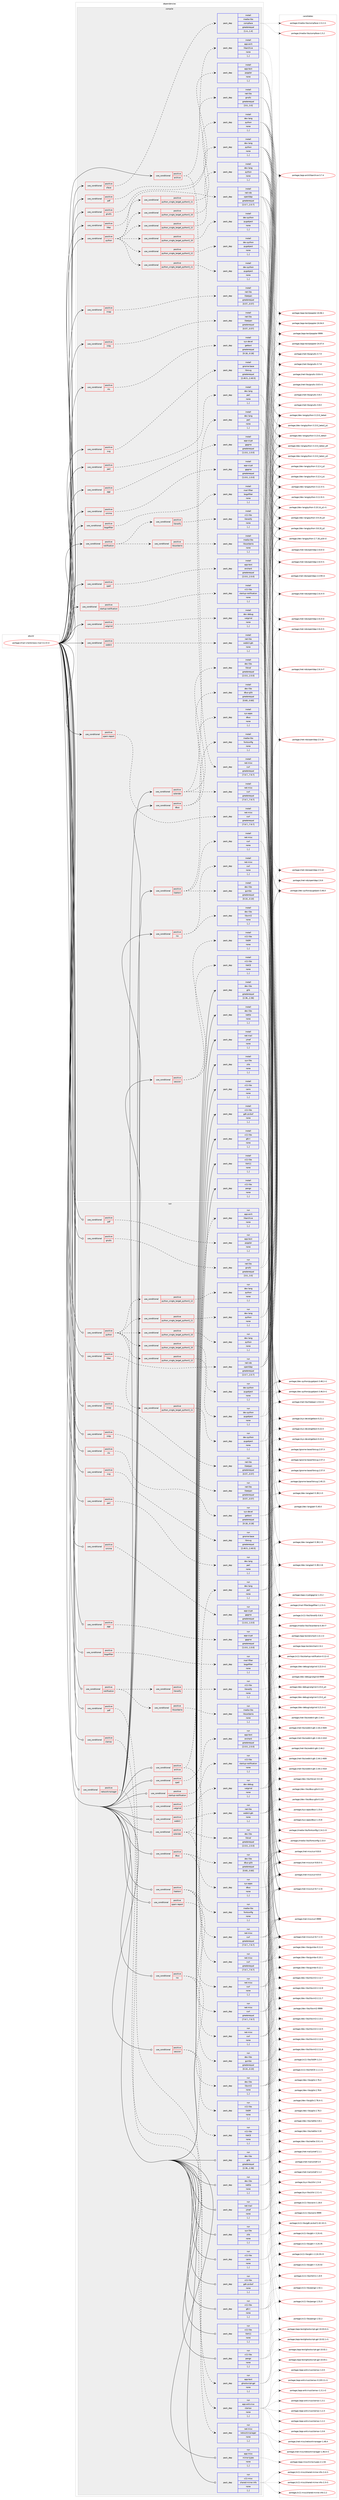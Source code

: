 digraph prolog {

# *************
# Graph options
# *************

newrank=true;
concentrate=true;
compound=true;
graph [rankdir=LR,fontname=Helvetica,fontsize=10,ranksep=1.5];#, ranksep=2.5, nodesep=0.2];
edge  [arrowhead=vee];
node  [fontname=Helvetica,fontsize=10];

# **********
# The ebuild
# **********

subgraph cluster_leftcol {
color=gray;
label=<<i>ebuild</i>>;
id [label="portage://mail-client/claws-mail-4.2.0-r2", color=red, width=4, href="../mail-client/claws-mail-4.2.0-r2.svg"];
}

# ****************
# The dependencies
# ****************

subgraph cluster_midcol {
color=gray;
label=<<i>dependencies</i>>;
subgraph cluster_compile {
fillcolor="#eeeeee";
style=filled;
label=<<i>compile</i>>;
subgraph cond69487 {
dependency276495 [label=<<TABLE BORDER="0" CELLBORDER="1" CELLSPACING="0" CELLPADDING="4"><TR><TD ROWSPAN="3" CELLPADDING="10">use_conditional</TD></TR><TR><TD>positive</TD></TR><TR><TD>archive</TD></TR></TABLE>>, shape=none, color=red];
subgraph pack204777 {
dependency276496 [label=<<TABLE BORDER="0" CELLBORDER="1" CELLSPACING="0" CELLPADDING="4" WIDTH="220"><TR><TD ROWSPAN="6" CELLPADDING="30">pack_dep</TD></TR><TR><TD WIDTH="110">install</TD></TR><TR><TD>app-arch</TD></TR><TR><TD>libarchive</TD></TR><TR><TD>none</TD></TR><TR><TD>[,,]</TD></TR></TABLE>>, shape=none, color=blue];
}
dependency276495:e -> dependency276496:w [weight=20,style="dashed",arrowhead="vee"];
subgraph pack204778 {
dependency276497 [label=<<TABLE BORDER="0" CELLBORDER="1" CELLSPACING="0" CELLPADDING="4" WIDTH="220"><TR><TD ROWSPAN="6" CELLPADDING="30">pack_dep</TD></TR><TR><TD WIDTH="110">install</TD></TR><TR><TD>net-misc</TD></TR><TR><TD>curl</TD></TR><TR><TD>greaterequal</TD></TR><TR><TD>[7.9.7,,,7.9.7]</TD></TR></TABLE>>, shape=none, color=blue];
}
dependency276495:e -> dependency276497:w [weight=20,style="dashed",arrowhead="vee"];
}
id:e -> dependency276495:w [weight=20,style="solid",arrowhead="vee"];
subgraph cond69488 {
dependency276498 [label=<<TABLE BORDER="0" CELLBORDER="1" CELLSPACING="0" CELLPADDING="4"><TR><TD ROWSPAN="3" CELLPADDING="10">use_conditional</TD></TR><TR><TD>positive</TD></TR><TR><TD>bogofilter</TD></TR></TABLE>>, shape=none, color=red];
subgraph pack204779 {
dependency276499 [label=<<TABLE BORDER="0" CELLBORDER="1" CELLSPACING="0" CELLPADDING="4" WIDTH="220"><TR><TD ROWSPAN="6" CELLPADDING="30">pack_dep</TD></TR><TR><TD WIDTH="110">install</TD></TR><TR><TD>mail-filter</TD></TR><TR><TD>bogofilter</TD></TR><TR><TD>none</TD></TR><TR><TD>[,,]</TD></TR></TABLE>>, shape=none, color=blue];
}
dependency276498:e -> dependency276499:w [weight=20,style="dashed",arrowhead="vee"];
}
id:e -> dependency276498:w [weight=20,style="solid",arrowhead="vee"];
subgraph cond69489 {
dependency276500 [label=<<TABLE BORDER="0" CELLBORDER="1" CELLSPACING="0" CELLPADDING="4"><TR><TD ROWSPAN="3" CELLPADDING="10">use_conditional</TD></TR><TR><TD>positive</TD></TR><TR><TD>calendar</TD></TR></TABLE>>, shape=none, color=red];
subgraph pack204780 {
dependency276501 [label=<<TABLE BORDER="0" CELLBORDER="1" CELLSPACING="0" CELLPADDING="4" WIDTH="220"><TR><TD ROWSPAN="6" CELLPADDING="30">pack_dep</TD></TR><TR><TD WIDTH="110">install</TD></TR><TR><TD>dev-lang</TD></TR><TR><TD>perl</TD></TR><TR><TD>none</TD></TR><TR><TD>[,,]</TD></TR></TABLE>>, shape=none, color=blue];
}
dependency276500:e -> dependency276501:w [weight=20,style="dashed",arrowhead="vee"];
subgraph pack204781 {
dependency276502 [label=<<TABLE BORDER="0" CELLBORDER="1" CELLSPACING="0" CELLPADDING="4" WIDTH="220"><TR><TD ROWSPAN="6" CELLPADDING="30">pack_dep</TD></TR><TR><TD WIDTH="110">install</TD></TR><TR><TD>dev-libs</TD></TR><TR><TD>libical</TD></TR><TR><TD>greaterequal</TD></TR><TR><TD>[2.0.0,,,2.0.0]</TD></TR></TABLE>>, shape=none, color=blue];
}
dependency276500:e -> dependency276502:w [weight=20,style="dashed",arrowhead="vee"];
subgraph pack204782 {
dependency276503 [label=<<TABLE BORDER="0" CELLBORDER="1" CELLSPACING="0" CELLPADDING="4" WIDTH="220"><TR><TD ROWSPAN="6" CELLPADDING="30">pack_dep</TD></TR><TR><TD WIDTH="110">install</TD></TR><TR><TD>net-misc</TD></TR><TR><TD>curl</TD></TR><TR><TD>greaterequal</TD></TR><TR><TD>[7.9.7,,,7.9.7]</TD></TR></TABLE>>, shape=none, color=blue];
}
dependency276500:e -> dependency276503:w [weight=20,style="dashed",arrowhead="vee"];
}
id:e -> dependency276500:w [weight=20,style="solid",arrowhead="vee"];
subgraph cond69490 {
dependency276504 [label=<<TABLE BORDER="0" CELLBORDER="1" CELLSPACING="0" CELLPADDING="4"><TR><TD ROWSPAN="3" CELLPADDING="10">use_conditional</TD></TR><TR><TD>positive</TD></TR><TR><TD>dbus</TD></TR></TABLE>>, shape=none, color=red];
subgraph pack204783 {
dependency276505 [label=<<TABLE BORDER="0" CELLBORDER="1" CELLSPACING="0" CELLPADDING="4" WIDTH="220"><TR><TD ROWSPAN="6" CELLPADDING="30">pack_dep</TD></TR><TR><TD WIDTH="110">install</TD></TR><TR><TD>dev-libs</TD></TR><TR><TD>dbus-glib</TD></TR><TR><TD>greaterequal</TD></TR><TR><TD>[0.60,,,0.60]</TD></TR></TABLE>>, shape=none, color=blue];
}
dependency276504:e -> dependency276505:w [weight=20,style="dashed",arrowhead="vee"];
subgraph pack204784 {
dependency276506 [label=<<TABLE BORDER="0" CELLBORDER="1" CELLSPACING="0" CELLPADDING="4" WIDTH="220"><TR><TD ROWSPAN="6" CELLPADDING="30">pack_dep</TD></TR><TR><TD WIDTH="110">install</TD></TR><TR><TD>sys-apps</TD></TR><TR><TD>dbus</TD></TR><TR><TD>none</TD></TR><TR><TD>[,,]</TD></TR></TABLE>>, shape=none, color=blue];
}
dependency276504:e -> dependency276506:w [weight=20,style="dashed",arrowhead="vee"];
}
id:e -> dependency276504:w [weight=20,style="solid",arrowhead="vee"];
subgraph cond69491 {
dependency276507 [label=<<TABLE BORDER="0" CELLBORDER="1" CELLSPACING="0" CELLPADDING="4"><TR><TD ROWSPAN="3" CELLPADDING="10">use_conditional</TD></TR><TR><TD>positive</TD></TR><TR><TD>gnutls</TD></TR></TABLE>>, shape=none, color=red];
subgraph pack204785 {
dependency276508 [label=<<TABLE BORDER="0" CELLBORDER="1" CELLSPACING="0" CELLPADDING="4" WIDTH="220"><TR><TD ROWSPAN="6" CELLPADDING="30">pack_dep</TD></TR><TR><TD WIDTH="110">install</TD></TR><TR><TD>net-libs</TD></TR><TR><TD>gnutls</TD></TR><TR><TD>greaterequal</TD></TR><TR><TD>[3.0,,,3.0]</TD></TR></TABLE>>, shape=none, color=blue];
}
dependency276507:e -> dependency276508:w [weight=20,style="dashed",arrowhead="vee"];
}
id:e -> dependency276507:w [weight=20,style="solid",arrowhead="vee"];
subgraph cond69492 {
dependency276509 [label=<<TABLE BORDER="0" CELLBORDER="1" CELLSPACING="0" CELLPADDING="4"><TR><TD ROWSPAN="3" CELLPADDING="10">use_conditional</TD></TR><TR><TD>positive</TD></TR><TR><TD>imap</TD></TR></TABLE>>, shape=none, color=red];
subgraph pack204786 {
dependency276510 [label=<<TABLE BORDER="0" CELLBORDER="1" CELLSPACING="0" CELLPADDING="4" WIDTH="220"><TR><TD ROWSPAN="6" CELLPADDING="30">pack_dep</TD></TR><TR><TD WIDTH="110">install</TD></TR><TR><TD>net-libs</TD></TR><TR><TD>libetpan</TD></TR><TR><TD>greaterequal</TD></TR><TR><TD>[0.57,,,0.57]</TD></TR></TABLE>>, shape=none, color=blue];
}
dependency276509:e -> dependency276510:w [weight=20,style="dashed",arrowhead="vee"];
}
id:e -> dependency276509:w [weight=20,style="solid",arrowhead="vee"];
subgraph cond69493 {
dependency276511 [label=<<TABLE BORDER="0" CELLBORDER="1" CELLSPACING="0" CELLPADDING="4"><TR><TD ROWSPAN="3" CELLPADDING="10">use_conditional</TD></TR><TR><TD>positive</TD></TR><TR><TD>ldap</TD></TR></TABLE>>, shape=none, color=red];
subgraph pack204787 {
dependency276512 [label=<<TABLE BORDER="0" CELLBORDER="1" CELLSPACING="0" CELLPADDING="4" WIDTH="220"><TR><TD ROWSPAN="6" CELLPADDING="30">pack_dep</TD></TR><TR><TD WIDTH="110">install</TD></TR><TR><TD>net-nds</TD></TR><TR><TD>openldap</TD></TR><TR><TD>greaterequal</TD></TR><TR><TD>[2.0.7,,,2.0.7]</TD></TR></TABLE>>, shape=none, color=blue];
}
dependency276511:e -> dependency276512:w [weight=20,style="dashed",arrowhead="vee"];
}
id:e -> dependency276511:w [weight=20,style="solid",arrowhead="vee"];
subgraph cond69494 {
dependency276513 [label=<<TABLE BORDER="0" CELLBORDER="1" CELLSPACING="0" CELLPADDING="4"><TR><TD ROWSPAN="3" CELLPADDING="10">use_conditional</TD></TR><TR><TD>positive</TD></TR><TR><TD>litehtml</TD></TR></TABLE>>, shape=none, color=red];
subgraph pack204788 {
dependency276514 [label=<<TABLE BORDER="0" CELLBORDER="1" CELLSPACING="0" CELLPADDING="4" WIDTH="220"><TR><TD ROWSPAN="6" CELLPADDING="30">pack_dep</TD></TR><TR><TD WIDTH="110">install</TD></TR><TR><TD>dev-libs</TD></TR><TR><TD>gumbo</TD></TR><TR><TD>greaterequal</TD></TR><TR><TD>[0.10,,,0.10]</TD></TR></TABLE>>, shape=none, color=blue];
}
dependency276513:e -> dependency276514:w [weight=20,style="dashed",arrowhead="vee"];
subgraph pack204789 {
dependency276515 [label=<<TABLE BORDER="0" CELLBORDER="1" CELLSPACING="0" CELLPADDING="4" WIDTH="220"><TR><TD ROWSPAN="6" CELLPADDING="30">pack_dep</TD></TR><TR><TD WIDTH="110">install</TD></TR><TR><TD>net-misc</TD></TR><TR><TD>curl</TD></TR><TR><TD>none</TD></TR><TR><TD>[,,]</TD></TR></TABLE>>, shape=none, color=blue];
}
dependency276513:e -> dependency276515:w [weight=20,style="dashed",arrowhead="vee"];
subgraph pack204790 {
dependency276516 [label=<<TABLE BORDER="0" CELLBORDER="1" CELLSPACING="0" CELLPADDING="4" WIDTH="220"><TR><TD ROWSPAN="6" CELLPADDING="30">pack_dep</TD></TR><TR><TD WIDTH="110">install</TD></TR><TR><TD>media-libs</TD></TR><TR><TD>fontconfig</TD></TR><TR><TD>none</TD></TR><TR><TD>[,,]</TD></TR></TABLE>>, shape=none, color=blue];
}
dependency276513:e -> dependency276516:w [weight=20,style="dashed",arrowhead="vee"];
}
id:e -> dependency276513:w [weight=20,style="solid",arrowhead="vee"];
subgraph cond69495 {
dependency276517 [label=<<TABLE BORDER="0" CELLBORDER="1" CELLSPACING="0" CELLPADDING="4"><TR><TD ROWSPAN="3" CELLPADDING="10">use_conditional</TD></TR><TR><TD>positive</TD></TR><TR><TD>nls</TD></TR></TABLE>>, shape=none, color=red];
subgraph pack204791 {
dependency276518 [label=<<TABLE BORDER="0" CELLBORDER="1" CELLSPACING="0" CELLPADDING="4" WIDTH="220"><TR><TD ROWSPAN="6" CELLPADDING="30">pack_dep</TD></TR><TR><TD WIDTH="110">install</TD></TR><TR><TD>sys-devel</TD></TR><TR><TD>gettext</TD></TR><TR><TD>greaterequal</TD></TR><TR><TD>[0.18,,,0.18]</TD></TR></TABLE>>, shape=none, color=blue];
}
dependency276517:e -> dependency276518:w [weight=20,style="dashed",arrowhead="vee"];
}
id:e -> dependency276517:w [weight=20,style="solid",arrowhead="vee"];
subgraph cond69496 {
dependency276519 [label=<<TABLE BORDER="0" CELLBORDER="1" CELLSPACING="0" CELLPADDING="4"><TR><TD ROWSPAN="3" CELLPADDING="10">use_conditional</TD></TR><TR><TD>positive</TD></TR><TR><TD>nntp</TD></TR></TABLE>>, shape=none, color=red];
subgraph pack204792 {
dependency276520 [label=<<TABLE BORDER="0" CELLBORDER="1" CELLSPACING="0" CELLPADDING="4" WIDTH="220"><TR><TD ROWSPAN="6" CELLPADDING="30">pack_dep</TD></TR><TR><TD WIDTH="110">install</TD></TR><TR><TD>net-libs</TD></TR><TR><TD>libetpan</TD></TR><TR><TD>greaterequal</TD></TR><TR><TD>[0.57,,,0.57]</TD></TR></TABLE>>, shape=none, color=blue];
}
dependency276519:e -> dependency276520:w [weight=20,style="dashed",arrowhead="vee"];
}
id:e -> dependency276519:w [weight=20,style="solid",arrowhead="vee"];
subgraph cond69497 {
dependency276521 [label=<<TABLE BORDER="0" CELLBORDER="1" CELLSPACING="0" CELLPADDING="4"><TR><TD ROWSPAN="3" CELLPADDING="10">use_conditional</TD></TR><TR><TD>positive</TD></TR><TR><TD>notification</TD></TR></TABLE>>, shape=none, color=red];
subgraph cond69498 {
dependency276522 [label=<<TABLE BORDER="0" CELLBORDER="1" CELLSPACING="0" CELLPADDING="4"><TR><TD ROWSPAN="3" CELLPADDING="10">use_conditional</TD></TR><TR><TD>positive</TD></TR><TR><TD>libcanberra</TD></TR></TABLE>>, shape=none, color=red];
subgraph pack204793 {
dependency276523 [label=<<TABLE BORDER="0" CELLBORDER="1" CELLSPACING="0" CELLPADDING="4" WIDTH="220"><TR><TD ROWSPAN="6" CELLPADDING="30">pack_dep</TD></TR><TR><TD WIDTH="110">install</TD></TR><TR><TD>media-libs</TD></TR><TR><TD>libcanberra</TD></TR><TR><TD>none</TD></TR><TR><TD>[,,]</TD></TR></TABLE>>, shape=none, color=blue];
}
dependency276522:e -> dependency276523:w [weight=20,style="dashed",arrowhead="vee"];
}
dependency276521:e -> dependency276522:w [weight=20,style="dashed",arrowhead="vee"];
subgraph cond69499 {
dependency276524 [label=<<TABLE BORDER="0" CELLBORDER="1" CELLSPACING="0" CELLPADDING="4"><TR><TD ROWSPAN="3" CELLPADDING="10">use_conditional</TD></TR><TR><TD>positive</TD></TR><TR><TD>libnotify</TD></TR></TABLE>>, shape=none, color=red];
subgraph pack204794 {
dependency276525 [label=<<TABLE BORDER="0" CELLBORDER="1" CELLSPACING="0" CELLPADDING="4" WIDTH="220"><TR><TD ROWSPAN="6" CELLPADDING="30">pack_dep</TD></TR><TR><TD WIDTH="110">install</TD></TR><TR><TD>x11-libs</TD></TR><TR><TD>libnotify</TD></TR><TR><TD>none</TD></TR><TR><TD>[,,]</TD></TR></TABLE>>, shape=none, color=blue];
}
dependency276524:e -> dependency276525:w [weight=20,style="dashed",arrowhead="vee"];
}
dependency276521:e -> dependency276524:w [weight=20,style="dashed",arrowhead="vee"];
}
id:e -> dependency276521:w [weight=20,style="solid",arrowhead="vee"];
subgraph cond69500 {
dependency276526 [label=<<TABLE BORDER="0" CELLBORDER="1" CELLSPACING="0" CELLPADDING="4"><TR><TD ROWSPAN="3" CELLPADDING="10">use_conditional</TD></TR><TR><TD>positive</TD></TR><TR><TD>pdf</TD></TR></TABLE>>, shape=none, color=red];
subgraph pack204795 {
dependency276527 [label=<<TABLE BORDER="0" CELLBORDER="1" CELLSPACING="0" CELLPADDING="4" WIDTH="220"><TR><TD ROWSPAN="6" CELLPADDING="30">pack_dep</TD></TR><TR><TD WIDTH="110">install</TD></TR><TR><TD>app-text</TD></TR><TR><TD>poppler</TD></TR><TR><TD>none</TD></TR><TR><TD>[,,]</TD></TR></TABLE>>, shape=none, color=blue];
}
dependency276526:e -> dependency276527:w [weight=20,style="dashed",arrowhead="vee"];
}
id:e -> dependency276526:w [weight=20,style="solid",arrowhead="vee"];
subgraph cond69501 {
dependency276528 [label=<<TABLE BORDER="0" CELLBORDER="1" CELLSPACING="0" CELLPADDING="4"><TR><TD ROWSPAN="3" CELLPADDING="10">use_conditional</TD></TR><TR><TD>positive</TD></TR><TR><TD>perl</TD></TR></TABLE>>, shape=none, color=red];
subgraph pack204796 {
dependency276529 [label=<<TABLE BORDER="0" CELLBORDER="1" CELLSPACING="0" CELLPADDING="4" WIDTH="220"><TR><TD ROWSPAN="6" CELLPADDING="30">pack_dep</TD></TR><TR><TD WIDTH="110">install</TD></TR><TR><TD>dev-lang</TD></TR><TR><TD>perl</TD></TR><TR><TD>none</TD></TR><TR><TD>[,,]</TD></TR></TABLE>>, shape=none, color=blue];
}
dependency276528:e -> dependency276529:w [weight=20,style="dashed",arrowhead="vee"];
}
id:e -> dependency276528:w [weight=20,style="solid",arrowhead="vee"];
subgraph cond69502 {
dependency276530 [label=<<TABLE BORDER="0" CELLBORDER="1" CELLSPACING="0" CELLPADDING="4"><TR><TD ROWSPAN="3" CELLPADDING="10">use_conditional</TD></TR><TR><TD>positive</TD></TR><TR><TD>pgp</TD></TR></TABLE>>, shape=none, color=red];
subgraph pack204797 {
dependency276531 [label=<<TABLE BORDER="0" CELLBORDER="1" CELLSPACING="0" CELLPADDING="4" WIDTH="220"><TR><TD ROWSPAN="6" CELLPADDING="30">pack_dep</TD></TR><TR><TD WIDTH="110">install</TD></TR><TR><TD>app-crypt</TD></TR><TR><TD>gpgme</TD></TR><TR><TD>greaterequal</TD></TR><TR><TD>[1.0.0,,,1.0.0]</TD></TR></TABLE>>, shape=none, color=blue];
}
dependency276530:e -> dependency276531:w [weight=20,style="dashed",arrowhead="vee"];
}
id:e -> dependency276530:w [weight=20,style="solid",arrowhead="vee"];
subgraph cond69503 {
dependency276532 [label=<<TABLE BORDER="0" CELLBORDER="1" CELLSPACING="0" CELLPADDING="4"><TR><TD ROWSPAN="3" CELLPADDING="10">use_conditional</TD></TR><TR><TD>positive</TD></TR><TR><TD>python</TD></TR></TABLE>>, shape=none, color=red];
subgraph cond69504 {
dependency276533 [label=<<TABLE BORDER="0" CELLBORDER="1" CELLSPACING="0" CELLPADDING="4"><TR><TD ROWSPAN="3" CELLPADDING="10">use_conditional</TD></TR><TR><TD>positive</TD></TR><TR><TD>python_single_target_python3_10</TD></TR></TABLE>>, shape=none, color=red];
subgraph pack204798 {
dependency276534 [label=<<TABLE BORDER="0" CELLBORDER="1" CELLSPACING="0" CELLPADDING="4" WIDTH="220"><TR><TD ROWSPAN="6" CELLPADDING="30">pack_dep</TD></TR><TR><TD WIDTH="110">install</TD></TR><TR><TD>dev-lang</TD></TR><TR><TD>python</TD></TR><TR><TD>none</TD></TR><TR><TD>[,,]</TD></TR></TABLE>>, shape=none, color=blue];
}
dependency276533:e -> dependency276534:w [weight=20,style="dashed",arrowhead="vee"];
}
dependency276532:e -> dependency276533:w [weight=20,style="dashed",arrowhead="vee"];
subgraph cond69505 {
dependency276535 [label=<<TABLE BORDER="0" CELLBORDER="1" CELLSPACING="0" CELLPADDING="4"><TR><TD ROWSPAN="3" CELLPADDING="10">use_conditional</TD></TR><TR><TD>positive</TD></TR><TR><TD>python_single_target_python3_11</TD></TR></TABLE>>, shape=none, color=red];
subgraph pack204799 {
dependency276536 [label=<<TABLE BORDER="0" CELLBORDER="1" CELLSPACING="0" CELLPADDING="4" WIDTH="220"><TR><TD ROWSPAN="6" CELLPADDING="30">pack_dep</TD></TR><TR><TD WIDTH="110">install</TD></TR><TR><TD>dev-lang</TD></TR><TR><TD>python</TD></TR><TR><TD>none</TD></TR><TR><TD>[,,]</TD></TR></TABLE>>, shape=none, color=blue];
}
dependency276535:e -> dependency276536:w [weight=20,style="dashed",arrowhead="vee"];
}
dependency276532:e -> dependency276535:w [weight=20,style="dashed",arrowhead="vee"];
subgraph cond69506 {
dependency276537 [label=<<TABLE BORDER="0" CELLBORDER="1" CELLSPACING="0" CELLPADDING="4"><TR><TD ROWSPAN="3" CELLPADDING="10">use_conditional</TD></TR><TR><TD>positive</TD></TR><TR><TD>python_single_target_python3_12</TD></TR></TABLE>>, shape=none, color=red];
subgraph pack204800 {
dependency276538 [label=<<TABLE BORDER="0" CELLBORDER="1" CELLSPACING="0" CELLPADDING="4" WIDTH="220"><TR><TD ROWSPAN="6" CELLPADDING="30">pack_dep</TD></TR><TR><TD WIDTH="110">install</TD></TR><TR><TD>dev-lang</TD></TR><TR><TD>python</TD></TR><TR><TD>none</TD></TR><TR><TD>[,,]</TD></TR></TABLE>>, shape=none, color=blue];
}
dependency276537:e -> dependency276538:w [weight=20,style="dashed",arrowhead="vee"];
}
dependency276532:e -> dependency276537:w [weight=20,style="dashed",arrowhead="vee"];
subgraph cond69507 {
dependency276539 [label=<<TABLE BORDER="0" CELLBORDER="1" CELLSPACING="0" CELLPADDING="4"><TR><TD ROWSPAN="3" CELLPADDING="10">use_conditional</TD></TR><TR><TD>positive</TD></TR><TR><TD>python_single_target_python3_10</TD></TR></TABLE>>, shape=none, color=red];
subgraph pack204801 {
dependency276540 [label=<<TABLE BORDER="0" CELLBORDER="1" CELLSPACING="0" CELLPADDING="4" WIDTH="220"><TR><TD ROWSPAN="6" CELLPADDING="30">pack_dep</TD></TR><TR><TD WIDTH="110">install</TD></TR><TR><TD>dev-python</TD></TR><TR><TD>pygobject</TD></TR><TR><TD>none</TD></TR><TR><TD>[,,]</TD></TR></TABLE>>, shape=none, color=blue];
}
dependency276539:e -> dependency276540:w [weight=20,style="dashed",arrowhead="vee"];
}
dependency276532:e -> dependency276539:w [weight=20,style="dashed",arrowhead="vee"];
subgraph cond69508 {
dependency276541 [label=<<TABLE BORDER="0" CELLBORDER="1" CELLSPACING="0" CELLPADDING="4"><TR><TD ROWSPAN="3" CELLPADDING="10">use_conditional</TD></TR><TR><TD>positive</TD></TR><TR><TD>python_single_target_python3_11</TD></TR></TABLE>>, shape=none, color=red];
subgraph pack204802 {
dependency276542 [label=<<TABLE BORDER="0" CELLBORDER="1" CELLSPACING="0" CELLPADDING="4" WIDTH="220"><TR><TD ROWSPAN="6" CELLPADDING="30">pack_dep</TD></TR><TR><TD WIDTH="110">install</TD></TR><TR><TD>dev-python</TD></TR><TR><TD>pygobject</TD></TR><TR><TD>none</TD></TR><TR><TD>[,,]</TD></TR></TABLE>>, shape=none, color=blue];
}
dependency276541:e -> dependency276542:w [weight=20,style="dashed",arrowhead="vee"];
}
dependency276532:e -> dependency276541:w [weight=20,style="dashed",arrowhead="vee"];
subgraph cond69509 {
dependency276543 [label=<<TABLE BORDER="0" CELLBORDER="1" CELLSPACING="0" CELLPADDING="4"><TR><TD ROWSPAN="3" CELLPADDING="10">use_conditional</TD></TR><TR><TD>positive</TD></TR><TR><TD>python_single_target_python3_12</TD></TR></TABLE>>, shape=none, color=red];
subgraph pack204803 {
dependency276544 [label=<<TABLE BORDER="0" CELLBORDER="1" CELLSPACING="0" CELLPADDING="4" WIDTH="220"><TR><TD ROWSPAN="6" CELLPADDING="30">pack_dep</TD></TR><TR><TD WIDTH="110">install</TD></TR><TR><TD>dev-python</TD></TR><TR><TD>pygobject</TD></TR><TR><TD>none</TD></TR><TR><TD>[,,]</TD></TR></TABLE>>, shape=none, color=blue];
}
dependency276543:e -> dependency276544:w [weight=20,style="dashed",arrowhead="vee"];
}
dependency276532:e -> dependency276543:w [weight=20,style="dashed",arrowhead="vee"];
}
id:e -> dependency276532:w [weight=20,style="solid",arrowhead="vee"];
subgraph cond69510 {
dependency276545 [label=<<TABLE BORDER="0" CELLBORDER="1" CELLSPACING="0" CELLPADDING="4"><TR><TD ROWSPAN="3" CELLPADDING="10">use_conditional</TD></TR><TR><TD>positive</TD></TR><TR><TD>rss</TD></TR></TABLE>>, shape=none, color=red];
subgraph pack204804 {
dependency276546 [label=<<TABLE BORDER="0" CELLBORDER="1" CELLSPACING="0" CELLPADDING="4" WIDTH="220"><TR><TD ROWSPAN="6" CELLPADDING="30">pack_dep</TD></TR><TR><TD WIDTH="110">install</TD></TR><TR><TD>dev-libs</TD></TR><TR><TD>libxml2</TD></TR><TR><TD>none</TD></TR><TR><TD>[,,]</TD></TR></TABLE>>, shape=none, color=blue];
}
dependency276545:e -> dependency276546:w [weight=20,style="dashed",arrowhead="vee"];
subgraph pack204805 {
dependency276547 [label=<<TABLE BORDER="0" CELLBORDER="1" CELLSPACING="0" CELLPADDING="4" WIDTH="220"><TR><TD ROWSPAN="6" CELLPADDING="30">pack_dep</TD></TR><TR><TD WIDTH="110">install</TD></TR><TR><TD>net-misc</TD></TR><TR><TD>curl</TD></TR><TR><TD>none</TD></TR><TR><TD>[,,]</TD></TR></TABLE>>, shape=none, color=blue];
}
dependency276545:e -> dependency276547:w [weight=20,style="dashed",arrowhead="vee"];
}
id:e -> dependency276545:w [weight=20,style="solid",arrowhead="vee"];
subgraph cond69511 {
dependency276548 [label=<<TABLE BORDER="0" CELLBORDER="1" CELLSPACING="0" CELLPADDING="4"><TR><TD ROWSPAN="3" CELLPADDING="10">use_conditional</TD></TR><TR><TD>positive</TD></TR><TR><TD>session</TD></TR></TABLE>>, shape=none, color=red];
subgraph pack204806 {
dependency276549 [label=<<TABLE BORDER="0" CELLBORDER="1" CELLSPACING="0" CELLPADDING="4" WIDTH="220"><TR><TD ROWSPAN="6" CELLPADDING="30">pack_dep</TD></TR><TR><TD WIDTH="110">install</TD></TR><TR><TD>x11-libs</TD></TR><TR><TD>libICE</TD></TR><TR><TD>none</TD></TR><TR><TD>[,,]</TD></TR></TABLE>>, shape=none, color=blue];
}
dependency276548:e -> dependency276549:w [weight=20,style="dashed",arrowhead="vee"];
subgraph pack204807 {
dependency276550 [label=<<TABLE BORDER="0" CELLBORDER="1" CELLSPACING="0" CELLPADDING="4" WIDTH="220"><TR><TD ROWSPAN="6" CELLPADDING="30">pack_dep</TD></TR><TR><TD WIDTH="110">install</TD></TR><TR><TD>x11-libs</TD></TR><TR><TD>libSM</TD></TR><TR><TD>none</TD></TR><TR><TD>[,,]</TD></TR></TABLE>>, shape=none, color=blue];
}
dependency276548:e -> dependency276550:w [weight=20,style="dashed",arrowhead="vee"];
}
id:e -> dependency276548:w [weight=20,style="solid",arrowhead="vee"];
subgraph cond69512 {
dependency276551 [label=<<TABLE BORDER="0" CELLBORDER="1" CELLSPACING="0" CELLPADDING="4"><TR><TD ROWSPAN="3" CELLPADDING="10">use_conditional</TD></TR><TR><TD>positive</TD></TR><TR><TD>smime</TD></TR></TABLE>>, shape=none, color=red];
subgraph pack204808 {
dependency276552 [label=<<TABLE BORDER="0" CELLBORDER="1" CELLSPACING="0" CELLPADDING="4" WIDTH="220"><TR><TD ROWSPAN="6" CELLPADDING="30">pack_dep</TD></TR><TR><TD WIDTH="110">install</TD></TR><TR><TD>app-crypt</TD></TR><TR><TD>gpgme</TD></TR><TR><TD>greaterequal</TD></TR><TR><TD>[1.0.0,,,1.0.0]</TD></TR></TABLE>>, shape=none, color=blue];
}
dependency276551:e -> dependency276552:w [weight=20,style="dashed",arrowhead="vee"];
}
id:e -> dependency276551:w [weight=20,style="solid",arrowhead="vee"];
subgraph cond69513 {
dependency276553 [label=<<TABLE BORDER="0" CELLBORDER="1" CELLSPACING="0" CELLPADDING="4"><TR><TD ROWSPAN="3" CELLPADDING="10">use_conditional</TD></TR><TR><TD>positive</TD></TR><TR><TD>spam-report</TD></TR></TABLE>>, shape=none, color=red];
subgraph pack204809 {
dependency276554 [label=<<TABLE BORDER="0" CELLBORDER="1" CELLSPACING="0" CELLPADDING="4" WIDTH="220"><TR><TD ROWSPAN="6" CELLPADDING="30">pack_dep</TD></TR><TR><TD WIDTH="110">install</TD></TR><TR><TD>net-misc</TD></TR><TR><TD>curl</TD></TR><TR><TD>greaterequal</TD></TR><TR><TD>[7.9.7,,,7.9.7]</TD></TR></TABLE>>, shape=none, color=blue];
}
dependency276553:e -> dependency276554:w [weight=20,style="dashed",arrowhead="vee"];
}
id:e -> dependency276553:w [weight=20,style="solid",arrowhead="vee"];
subgraph cond69514 {
dependency276555 [label=<<TABLE BORDER="0" CELLBORDER="1" CELLSPACING="0" CELLPADDING="4"><TR><TD ROWSPAN="3" CELLPADDING="10">use_conditional</TD></TR><TR><TD>positive</TD></TR><TR><TD>spell</TD></TR></TABLE>>, shape=none, color=red];
subgraph pack204810 {
dependency276556 [label=<<TABLE BORDER="0" CELLBORDER="1" CELLSPACING="0" CELLPADDING="4" WIDTH="220"><TR><TD ROWSPAN="6" CELLPADDING="30">pack_dep</TD></TR><TR><TD WIDTH="110">install</TD></TR><TR><TD>app-text</TD></TR><TR><TD>enchant</TD></TR><TR><TD>greaterequal</TD></TR><TR><TD>[2.0.0,,,2.0.0]</TD></TR></TABLE>>, shape=none, color=blue];
}
dependency276555:e -> dependency276556:w [weight=20,style="dashed",arrowhead="vee"];
}
id:e -> dependency276555:w [weight=20,style="solid",arrowhead="vee"];
subgraph cond69515 {
dependency276557 [label=<<TABLE BORDER="0" CELLBORDER="1" CELLSPACING="0" CELLPADDING="4"><TR><TD ROWSPAN="3" CELLPADDING="10">use_conditional</TD></TR><TR><TD>positive</TD></TR><TR><TD>startup-notification</TD></TR></TABLE>>, shape=none, color=red];
subgraph pack204811 {
dependency276558 [label=<<TABLE BORDER="0" CELLBORDER="1" CELLSPACING="0" CELLPADDING="4" WIDTH="220"><TR><TD ROWSPAN="6" CELLPADDING="30">pack_dep</TD></TR><TR><TD WIDTH="110">install</TD></TR><TR><TD>x11-libs</TD></TR><TR><TD>startup-notification</TD></TR><TR><TD>none</TD></TR><TR><TD>[,,]</TD></TR></TABLE>>, shape=none, color=blue];
}
dependency276557:e -> dependency276558:w [weight=20,style="dashed",arrowhead="vee"];
}
id:e -> dependency276557:w [weight=20,style="solid",arrowhead="vee"];
subgraph cond69516 {
dependency276559 [label=<<TABLE BORDER="0" CELLBORDER="1" CELLSPACING="0" CELLPADDING="4"><TR><TD ROWSPAN="3" CELLPADDING="10">use_conditional</TD></TR><TR><TD>positive</TD></TR><TR><TD>svg</TD></TR></TABLE>>, shape=none, color=red];
subgraph pack204812 {
dependency276560 [label=<<TABLE BORDER="0" CELLBORDER="1" CELLSPACING="0" CELLPADDING="4" WIDTH="220"><TR><TD ROWSPAN="6" CELLPADDING="30">pack_dep</TD></TR><TR><TD WIDTH="110">install</TD></TR><TR><TD>gnome-base</TD></TR><TR><TD>librsvg</TD></TR><TR><TD>greaterequal</TD></TR><TR><TD>[2.40.5,,,2.40.5]</TD></TR></TABLE>>, shape=none, color=blue];
}
dependency276559:e -> dependency276560:w [weight=20,style="dashed",arrowhead="vee"];
}
id:e -> dependency276559:w [weight=20,style="solid",arrowhead="vee"];
subgraph cond69517 {
dependency276561 [label=<<TABLE BORDER="0" CELLBORDER="1" CELLSPACING="0" CELLPADDING="4"><TR><TD ROWSPAN="3" CELLPADDING="10">use_conditional</TD></TR><TR><TD>positive</TD></TR><TR><TD>valgrind</TD></TR></TABLE>>, shape=none, color=red];
subgraph pack204813 {
dependency276562 [label=<<TABLE BORDER="0" CELLBORDER="1" CELLSPACING="0" CELLPADDING="4" WIDTH="220"><TR><TD ROWSPAN="6" CELLPADDING="30">pack_dep</TD></TR><TR><TD WIDTH="110">install</TD></TR><TR><TD>dev-debug</TD></TR><TR><TD>valgrind</TD></TR><TR><TD>none</TD></TR><TR><TD>[,,]</TD></TR></TABLE>>, shape=none, color=blue];
}
dependency276561:e -> dependency276562:w [weight=20,style="dashed",arrowhead="vee"];
}
id:e -> dependency276561:w [weight=20,style="solid",arrowhead="vee"];
subgraph cond69518 {
dependency276563 [label=<<TABLE BORDER="0" CELLBORDER="1" CELLSPACING="0" CELLPADDING="4"><TR><TD ROWSPAN="3" CELLPADDING="10">use_conditional</TD></TR><TR><TD>positive</TD></TR><TR><TD>webkit</TD></TR></TABLE>>, shape=none, color=red];
subgraph pack204814 {
dependency276564 [label=<<TABLE BORDER="0" CELLBORDER="1" CELLSPACING="0" CELLPADDING="4" WIDTH="220"><TR><TD ROWSPAN="6" CELLPADDING="30">pack_dep</TD></TR><TR><TD WIDTH="110">install</TD></TR><TR><TD>net-libs</TD></TR><TR><TD>webkit-gtk</TD></TR><TR><TD>none</TD></TR><TR><TD>[,,]</TD></TR></TABLE>>, shape=none, color=blue];
}
dependency276563:e -> dependency276564:w [weight=20,style="dashed",arrowhead="vee"];
}
id:e -> dependency276563:w [weight=20,style="solid",arrowhead="vee"];
subgraph cond69519 {
dependency276565 [label=<<TABLE BORDER="0" CELLBORDER="1" CELLSPACING="0" CELLPADDING="4"><TR><TD ROWSPAN="3" CELLPADDING="10">use_conditional</TD></TR><TR><TD>positive</TD></TR><TR><TD>xface</TD></TR></TABLE>>, shape=none, color=red];
subgraph pack204815 {
dependency276566 [label=<<TABLE BORDER="0" CELLBORDER="1" CELLSPACING="0" CELLPADDING="4" WIDTH="220"><TR><TD ROWSPAN="6" CELLPADDING="30">pack_dep</TD></TR><TR><TD WIDTH="110">install</TD></TR><TR><TD>media-libs</TD></TR><TR><TD>compface</TD></TR><TR><TD>greaterequal</TD></TR><TR><TD>[1.4,,,1.4]</TD></TR></TABLE>>, shape=none, color=blue];
}
dependency276565:e -> dependency276566:w [weight=20,style="dashed",arrowhead="vee"];
}
id:e -> dependency276565:w [weight=20,style="solid",arrowhead="vee"];
subgraph pack204816 {
dependency276567 [label=<<TABLE BORDER="0" CELLBORDER="1" CELLSPACING="0" CELLPADDING="4" WIDTH="220"><TR><TD ROWSPAN="6" CELLPADDING="30">pack_dep</TD></TR><TR><TD WIDTH="110">install</TD></TR><TR><TD>dev-libs</TD></TR><TR><TD>glib</TD></TR><TR><TD>greaterequal</TD></TR><TR><TD>[2.36,,,2.36]</TD></TR></TABLE>>, shape=none, color=blue];
}
id:e -> dependency276567:w [weight=20,style="solid",arrowhead="vee"];
subgraph pack204817 {
dependency276568 [label=<<TABLE BORDER="0" CELLBORDER="1" CELLSPACING="0" CELLPADDING="4" WIDTH="220"><TR><TD ROWSPAN="6" CELLPADDING="30">pack_dep</TD></TR><TR><TD WIDTH="110">install</TD></TR><TR><TD>dev-libs</TD></TR><TR><TD>nettle</TD></TR><TR><TD>none</TD></TR><TR><TD>[,,]</TD></TR></TABLE>>, shape=none, color=blue];
}
id:e -> dependency276568:w [weight=20,style="solid",arrowhead="vee"];
subgraph pack204818 {
dependency276569 [label=<<TABLE BORDER="0" CELLBORDER="1" CELLSPACING="0" CELLPADDING="4" WIDTH="220"><TR><TD ROWSPAN="6" CELLPADDING="30">pack_dep</TD></TR><TR><TD WIDTH="110">install</TD></TR><TR><TD>net-mail</TD></TR><TR><TD>ytnef</TD></TR><TR><TD>none</TD></TR><TR><TD>[,,]</TD></TR></TABLE>>, shape=none, color=blue];
}
id:e -> dependency276569:w [weight=20,style="solid",arrowhead="vee"];
subgraph pack204819 {
dependency276570 [label=<<TABLE BORDER="0" CELLBORDER="1" CELLSPACING="0" CELLPADDING="4" WIDTH="220"><TR><TD ROWSPAN="6" CELLPADDING="30">pack_dep</TD></TR><TR><TD WIDTH="110">install</TD></TR><TR><TD>sys-libs</TD></TR><TR><TD>zlib</TD></TR><TR><TD>none</TD></TR><TR><TD>[,,]</TD></TR></TABLE>>, shape=none, color=blue];
}
id:e -> dependency276570:w [weight=20,style="solid",arrowhead="vee"];
subgraph pack204820 {
dependency276571 [label=<<TABLE BORDER="0" CELLBORDER="1" CELLSPACING="0" CELLPADDING="4" WIDTH="220"><TR><TD ROWSPAN="6" CELLPADDING="30">pack_dep</TD></TR><TR><TD WIDTH="110">install</TD></TR><TR><TD>x11-libs</TD></TR><TR><TD>cairo</TD></TR><TR><TD>none</TD></TR><TR><TD>[,,]</TD></TR></TABLE>>, shape=none, color=blue];
}
id:e -> dependency276571:w [weight=20,style="solid",arrowhead="vee"];
subgraph pack204821 {
dependency276572 [label=<<TABLE BORDER="0" CELLBORDER="1" CELLSPACING="0" CELLPADDING="4" WIDTH="220"><TR><TD ROWSPAN="6" CELLPADDING="30">pack_dep</TD></TR><TR><TD WIDTH="110">install</TD></TR><TR><TD>x11-libs</TD></TR><TR><TD>gdk-pixbuf</TD></TR><TR><TD>none</TD></TR><TR><TD>[,,]</TD></TR></TABLE>>, shape=none, color=blue];
}
id:e -> dependency276572:w [weight=20,style="solid",arrowhead="vee"];
subgraph pack204822 {
dependency276573 [label=<<TABLE BORDER="0" CELLBORDER="1" CELLSPACING="0" CELLPADDING="4" WIDTH="220"><TR><TD ROWSPAN="6" CELLPADDING="30">pack_dep</TD></TR><TR><TD WIDTH="110">install</TD></TR><TR><TD>x11-libs</TD></TR><TR><TD>gtk+</TD></TR><TR><TD>none</TD></TR><TR><TD>[,,]</TD></TR></TABLE>>, shape=none, color=blue];
}
id:e -> dependency276573:w [weight=20,style="solid",arrowhead="vee"];
subgraph pack204823 {
dependency276574 [label=<<TABLE BORDER="0" CELLBORDER="1" CELLSPACING="0" CELLPADDING="4" WIDTH="220"><TR><TD ROWSPAN="6" CELLPADDING="30">pack_dep</TD></TR><TR><TD WIDTH="110">install</TD></TR><TR><TD>x11-libs</TD></TR><TR><TD>libX11</TD></TR><TR><TD>none</TD></TR><TR><TD>[,,]</TD></TR></TABLE>>, shape=none, color=blue];
}
id:e -> dependency276574:w [weight=20,style="solid",arrowhead="vee"];
subgraph pack204824 {
dependency276575 [label=<<TABLE BORDER="0" CELLBORDER="1" CELLSPACING="0" CELLPADDING="4" WIDTH="220"><TR><TD ROWSPAN="6" CELLPADDING="30">pack_dep</TD></TR><TR><TD WIDTH="110">install</TD></TR><TR><TD>x11-libs</TD></TR><TR><TD>pango</TD></TR><TR><TD>none</TD></TR><TR><TD>[,,]</TD></TR></TABLE>>, shape=none, color=blue];
}
id:e -> dependency276575:w [weight=20,style="solid",arrowhead="vee"];
}
subgraph cluster_compileandrun {
fillcolor="#eeeeee";
style=filled;
label=<<i>compile and run</i>>;
}
subgraph cluster_run {
fillcolor="#eeeeee";
style=filled;
label=<<i>run</i>>;
subgraph cond69520 {
dependency276576 [label=<<TABLE BORDER="0" CELLBORDER="1" CELLSPACING="0" CELLPADDING="4"><TR><TD ROWSPAN="3" CELLPADDING="10">use_conditional</TD></TR><TR><TD>positive</TD></TR><TR><TD>archive</TD></TR></TABLE>>, shape=none, color=red];
subgraph pack204825 {
dependency276577 [label=<<TABLE BORDER="0" CELLBORDER="1" CELLSPACING="0" CELLPADDING="4" WIDTH="220"><TR><TD ROWSPAN="6" CELLPADDING="30">pack_dep</TD></TR><TR><TD WIDTH="110">run</TD></TR><TR><TD>app-arch</TD></TR><TR><TD>libarchive</TD></TR><TR><TD>none</TD></TR><TR><TD>[,,]</TD></TR></TABLE>>, shape=none, color=blue];
}
dependency276576:e -> dependency276577:w [weight=20,style="dashed",arrowhead="vee"];
subgraph pack204826 {
dependency276578 [label=<<TABLE BORDER="0" CELLBORDER="1" CELLSPACING="0" CELLPADDING="4" WIDTH="220"><TR><TD ROWSPAN="6" CELLPADDING="30">pack_dep</TD></TR><TR><TD WIDTH="110">run</TD></TR><TR><TD>net-misc</TD></TR><TR><TD>curl</TD></TR><TR><TD>greaterequal</TD></TR><TR><TD>[7.9.7,,,7.9.7]</TD></TR></TABLE>>, shape=none, color=blue];
}
dependency276576:e -> dependency276578:w [weight=20,style="dashed",arrowhead="vee"];
}
id:e -> dependency276576:w [weight=20,style="solid",arrowhead="odot"];
subgraph cond69521 {
dependency276579 [label=<<TABLE BORDER="0" CELLBORDER="1" CELLSPACING="0" CELLPADDING="4"><TR><TD ROWSPAN="3" CELLPADDING="10">use_conditional</TD></TR><TR><TD>positive</TD></TR><TR><TD>bogofilter</TD></TR></TABLE>>, shape=none, color=red];
subgraph pack204827 {
dependency276580 [label=<<TABLE BORDER="0" CELLBORDER="1" CELLSPACING="0" CELLPADDING="4" WIDTH="220"><TR><TD ROWSPAN="6" CELLPADDING="30">pack_dep</TD></TR><TR><TD WIDTH="110">run</TD></TR><TR><TD>mail-filter</TD></TR><TR><TD>bogofilter</TD></TR><TR><TD>none</TD></TR><TR><TD>[,,]</TD></TR></TABLE>>, shape=none, color=blue];
}
dependency276579:e -> dependency276580:w [weight=20,style="dashed",arrowhead="vee"];
}
id:e -> dependency276579:w [weight=20,style="solid",arrowhead="odot"];
subgraph cond69522 {
dependency276581 [label=<<TABLE BORDER="0" CELLBORDER="1" CELLSPACING="0" CELLPADDING="4"><TR><TD ROWSPAN="3" CELLPADDING="10">use_conditional</TD></TR><TR><TD>positive</TD></TR><TR><TD>calendar</TD></TR></TABLE>>, shape=none, color=red];
subgraph pack204828 {
dependency276582 [label=<<TABLE BORDER="0" CELLBORDER="1" CELLSPACING="0" CELLPADDING="4" WIDTH="220"><TR><TD ROWSPAN="6" CELLPADDING="30">pack_dep</TD></TR><TR><TD WIDTH="110">run</TD></TR><TR><TD>dev-lang</TD></TR><TR><TD>perl</TD></TR><TR><TD>none</TD></TR><TR><TD>[,,]</TD></TR></TABLE>>, shape=none, color=blue];
}
dependency276581:e -> dependency276582:w [weight=20,style="dashed",arrowhead="vee"];
subgraph pack204829 {
dependency276583 [label=<<TABLE BORDER="0" CELLBORDER="1" CELLSPACING="0" CELLPADDING="4" WIDTH="220"><TR><TD ROWSPAN="6" CELLPADDING="30">pack_dep</TD></TR><TR><TD WIDTH="110">run</TD></TR><TR><TD>dev-libs</TD></TR><TR><TD>libical</TD></TR><TR><TD>greaterequal</TD></TR><TR><TD>[2.0.0,,,2.0.0]</TD></TR></TABLE>>, shape=none, color=blue];
}
dependency276581:e -> dependency276583:w [weight=20,style="dashed",arrowhead="vee"];
subgraph pack204830 {
dependency276584 [label=<<TABLE BORDER="0" CELLBORDER="1" CELLSPACING="0" CELLPADDING="4" WIDTH="220"><TR><TD ROWSPAN="6" CELLPADDING="30">pack_dep</TD></TR><TR><TD WIDTH="110">run</TD></TR><TR><TD>net-misc</TD></TR><TR><TD>curl</TD></TR><TR><TD>greaterequal</TD></TR><TR><TD>[7.9.7,,,7.9.7]</TD></TR></TABLE>>, shape=none, color=blue];
}
dependency276581:e -> dependency276584:w [weight=20,style="dashed",arrowhead="vee"];
}
id:e -> dependency276581:w [weight=20,style="solid",arrowhead="odot"];
subgraph cond69523 {
dependency276585 [label=<<TABLE BORDER="0" CELLBORDER="1" CELLSPACING="0" CELLPADDING="4"><TR><TD ROWSPAN="3" CELLPADDING="10">use_conditional</TD></TR><TR><TD>positive</TD></TR><TR><TD>clamav</TD></TR></TABLE>>, shape=none, color=red];
subgraph pack204831 {
dependency276586 [label=<<TABLE BORDER="0" CELLBORDER="1" CELLSPACING="0" CELLPADDING="4" WIDTH="220"><TR><TD ROWSPAN="6" CELLPADDING="30">pack_dep</TD></TR><TR><TD WIDTH="110">run</TD></TR><TR><TD>app-antivirus</TD></TR><TR><TD>clamav</TD></TR><TR><TD>none</TD></TR><TR><TD>[,,]</TD></TR></TABLE>>, shape=none, color=blue];
}
dependency276585:e -> dependency276586:w [weight=20,style="dashed",arrowhead="vee"];
}
id:e -> dependency276585:w [weight=20,style="solid",arrowhead="odot"];
subgraph cond69524 {
dependency276587 [label=<<TABLE BORDER="0" CELLBORDER="1" CELLSPACING="0" CELLPADDING="4"><TR><TD ROWSPAN="3" CELLPADDING="10">use_conditional</TD></TR><TR><TD>positive</TD></TR><TR><TD>dbus</TD></TR></TABLE>>, shape=none, color=red];
subgraph pack204832 {
dependency276588 [label=<<TABLE BORDER="0" CELLBORDER="1" CELLSPACING="0" CELLPADDING="4" WIDTH="220"><TR><TD ROWSPAN="6" CELLPADDING="30">pack_dep</TD></TR><TR><TD WIDTH="110">run</TD></TR><TR><TD>dev-libs</TD></TR><TR><TD>dbus-glib</TD></TR><TR><TD>greaterequal</TD></TR><TR><TD>[0.60,,,0.60]</TD></TR></TABLE>>, shape=none, color=blue];
}
dependency276587:e -> dependency276588:w [weight=20,style="dashed",arrowhead="vee"];
subgraph pack204833 {
dependency276589 [label=<<TABLE BORDER="0" CELLBORDER="1" CELLSPACING="0" CELLPADDING="4" WIDTH="220"><TR><TD ROWSPAN="6" CELLPADDING="30">pack_dep</TD></TR><TR><TD WIDTH="110">run</TD></TR><TR><TD>sys-apps</TD></TR><TR><TD>dbus</TD></TR><TR><TD>none</TD></TR><TR><TD>[,,]</TD></TR></TABLE>>, shape=none, color=blue];
}
dependency276587:e -> dependency276589:w [weight=20,style="dashed",arrowhead="vee"];
}
id:e -> dependency276587:w [weight=20,style="solid",arrowhead="odot"];
subgraph cond69525 {
dependency276590 [label=<<TABLE BORDER="0" CELLBORDER="1" CELLSPACING="0" CELLPADDING="4"><TR><TD ROWSPAN="3" CELLPADDING="10">use_conditional</TD></TR><TR><TD>positive</TD></TR><TR><TD>gnutls</TD></TR></TABLE>>, shape=none, color=red];
subgraph pack204834 {
dependency276591 [label=<<TABLE BORDER="0" CELLBORDER="1" CELLSPACING="0" CELLPADDING="4" WIDTH="220"><TR><TD ROWSPAN="6" CELLPADDING="30">pack_dep</TD></TR><TR><TD WIDTH="110">run</TD></TR><TR><TD>net-libs</TD></TR><TR><TD>gnutls</TD></TR><TR><TD>greaterequal</TD></TR><TR><TD>[3.0,,,3.0]</TD></TR></TABLE>>, shape=none, color=blue];
}
dependency276590:e -> dependency276591:w [weight=20,style="dashed",arrowhead="vee"];
}
id:e -> dependency276590:w [weight=20,style="solid",arrowhead="odot"];
subgraph cond69526 {
dependency276592 [label=<<TABLE BORDER="0" CELLBORDER="1" CELLSPACING="0" CELLPADDING="4"><TR><TD ROWSPAN="3" CELLPADDING="10">use_conditional</TD></TR><TR><TD>positive</TD></TR><TR><TD>imap</TD></TR></TABLE>>, shape=none, color=red];
subgraph pack204835 {
dependency276593 [label=<<TABLE BORDER="0" CELLBORDER="1" CELLSPACING="0" CELLPADDING="4" WIDTH="220"><TR><TD ROWSPAN="6" CELLPADDING="30">pack_dep</TD></TR><TR><TD WIDTH="110">run</TD></TR><TR><TD>net-libs</TD></TR><TR><TD>libetpan</TD></TR><TR><TD>greaterequal</TD></TR><TR><TD>[0.57,,,0.57]</TD></TR></TABLE>>, shape=none, color=blue];
}
dependency276592:e -> dependency276593:w [weight=20,style="dashed",arrowhead="vee"];
}
id:e -> dependency276592:w [weight=20,style="solid",arrowhead="odot"];
subgraph cond69527 {
dependency276594 [label=<<TABLE BORDER="0" CELLBORDER="1" CELLSPACING="0" CELLPADDING="4"><TR><TD ROWSPAN="3" CELLPADDING="10">use_conditional</TD></TR><TR><TD>positive</TD></TR><TR><TD>ldap</TD></TR></TABLE>>, shape=none, color=red];
subgraph pack204836 {
dependency276595 [label=<<TABLE BORDER="0" CELLBORDER="1" CELLSPACING="0" CELLPADDING="4" WIDTH="220"><TR><TD ROWSPAN="6" CELLPADDING="30">pack_dep</TD></TR><TR><TD WIDTH="110">run</TD></TR><TR><TD>net-nds</TD></TR><TR><TD>openldap</TD></TR><TR><TD>greaterequal</TD></TR><TR><TD>[2.0.7,,,2.0.7]</TD></TR></TABLE>>, shape=none, color=blue];
}
dependency276594:e -> dependency276595:w [weight=20,style="dashed",arrowhead="vee"];
}
id:e -> dependency276594:w [weight=20,style="solid",arrowhead="odot"];
subgraph cond69528 {
dependency276596 [label=<<TABLE BORDER="0" CELLBORDER="1" CELLSPACING="0" CELLPADDING="4"><TR><TD ROWSPAN="3" CELLPADDING="10">use_conditional</TD></TR><TR><TD>positive</TD></TR><TR><TD>litehtml</TD></TR></TABLE>>, shape=none, color=red];
subgraph pack204837 {
dependency276597 [label=<<TABLE BORDER="0" CELLBORDER="1" CELLSPACING="0" CELLPADDING="4" WIDTH="220"><TR><TD ROWSPAN="6" CELLPADDING="30">pack_dep</TD></TR><TR><TD WIDTH="110">run</TD></TR><TR><TD>dev-libs</TD></TR><TR><TD>gumbo</TD></TR><TR><TD>greaterequal</TD></TR><TR><TD>[0.10,,,0.10]</TD></TR></TABLE>>, shape=none, color=blue];
}
dependency276596:e -> dependency276597:w [weight=20,style="dashed",arrowhead="vee"];
subgraph pack204838 {
dependency276598 [label=<<TABLE BORDER="0" CELLBORDER="1" CELLSPACING="0" CELLPADDING="4" WIDTH="220"><TR><TD ROWSPAN="6" CELLPADDING="30">pack_dep</TD></TR><TR><TD WIDTH="110">run</TD></TR><TR><TD>net-misc</TD></TR><TR><TD>curl</TD></TR><TR><TD>none</TD></TR><TR><TD>[,,]</TD></TR></TABLE>>, shape=none, color=blue];
}
dependency276596:e -> dependency276598:w [weight=20,style="dashed",arrowhead="vee"];
subgraph pack204839 {
dependency276599 [label=<<TABLE BORDER="0" CELLBORDER="1" CELLSPACING="0" CELLPADDING="4" WIDTH="220"><TR><TD ROWSPAN="6" CELLPADDING="30">pack_dep</TD></TR><TR><TD WIDTH="110">run</TD></TR><TR><TD>media-libs</TD></TR><TR><TD>fontconfig</TD></TR><TR><TD>none</TD></TR><TR><TD>[,,]</TD></TR></TABLE>>, shape=none, color=blue];
}
dependency276596:e -> dependency276599:w [weight=20,style="dashed",arrowhead="vee"];
}
id:e -> dependency276596:w [weight=20,style="solid",arrowhead="odot"];
subgraph cond69529 {
dependency276600 [label=<<TABLE BORDER="0" CELLBORDER="1" CELLSPACING="0" CELLPADDING="4"><TR><TD ROWSPAN="3" CELLPADDING="10">use_conditional</TD></TR><TR><TD>positive</TD></TR><TR><TD>networkmanager</TD></TR></TABLE>>, shape=none, color=red];
subgraph pack204840 {
dependency276601 [label=<<TABLE BORDER="0" CELLBORDER="1" CELLSPACING="0" CELLPADDING="4" WIDTH="220"><TR><TD ROWSPAN="6" CELLPADDING="30">pack_dep</TD></TR><TR><TD WIDTH="110">run</TD></TR><TR><TD>net-misc</TD></TR><TR><TD>networkmanager</TD></TR><TR><TD>none</TD></TR><TR><TD>[,,]</TD></TR></TABLE>>, shape=none, color=blue];
}
dependency276600:e -> dependency276601:w [weight=20,style="dashed",arrowhead="vee"];
}
id:e -> dependency276600:w [weight=20,style="solid",arrowhead="odot"];
subgraph cond69530 {
dependency276602 [label=<<TABLE BORDER="0" CELLBORDER="1" CELLSPACING="0" CELLPADDING="4"><TR><TD ROWSPAN="3" CELLPADDING="10">use_conditional</TD></TR><TR><TD>positive</TD></TR><TR><TD>nls</TD></TR></TABLE>>, shape=none, color=red];
subgraph pack204841 {
dependency276603 [label=<<TABLE BORDER="0" CELLBORDER="1" CELLSPACING="0" CELLPADDING="4" WIDTH="220"><TR><TD ROWSPAN="6" CELLPADDING="30">pack_dep</TD></TR><TR><TD WIDTH="110">run</TD></TR><TR><TD>sys-devel</TD></TR><TR><TD>gettext</TD></TR><TR><TD>greaterequal</TD></TR><TR><TD>[0.18,,,0.18]</TD></TR></TABLE>>, shape=none, color=blue];
}
dependency276602:e -> dependency276603:w [weight=20,style="dashed",arrowhead="vee"];
}
id:e -> dependency276602:w [weight=20,style="solid",arrowhead="odot"];
subgraph cond69531 {
dependency276604 [label=<<TABLE BORDER="0" CELLBORDER="1" CELLSPACING="0" CELLPADDING="4"><TR><TD ROWSPAN="3" CELLPADDING="10">use_conditional</TD></TR><TR><TD>positive</TD></TR><TR><TD>nntp</TD></TR></TABLE>>, shape=none, color=red];
subgraph pack204842 {
dependency276605 [label=<<TABLE BORDER="0" CELLBORDER="1" CELLSPACING="0" CELLPADDING="4" WIDTH="220"><TR><TD ROWSPAN="6" CELLPADDING="30">pack_dep</TD></TR><TR><TD WIDTH="110">run</TD></TR><TR><TD>net-libs</TD></TR><TR><TD>libetpan</TD></TR><TR><TD>greaterequal</TD></TR><TR><TD>[0.57,,,0.57]</TD></TR></TABLE>>, shape=none, color=blue];
}
dependency276604:e -> dependency276605:w [weight=20,style="dashed",arrowhead="vee"];
}
id:e -> dependency276604:w [weight=20,style="solid",arrowhead="odot"];
subgraph cond69532 {
dependency276606 [label=<<TABLE BORDER="0" CELLBORDER="1" CELLSPACING="0" CELLPADDING="4"><TR><TD ROWSPAN="3" CELLPADDING="10">use_conditional</TD></TR><TR><TD>positive</TD></TR><TR><TD>notification</TD></TR></TABLE>>, shape=none, color=red];
subgraph cond69533 {
dependency276607 [label=<<TABLE BORDER="0" CELLBORDER="1" CELLSPACING="0" CELLPADDING="4"><TR><TD ROWSPAN="3" CELLPADDING="10">use_conditional</TD></TR><TR><TD>positive</TD></TR><TR><TD>libcanberra</TD></TR></TABLE>>, shape=none, color=red];
subgraph pack204843 {
dependency276608 [label=<<TABLE BORDER="0" CELLBORDER="1" CELLSPACING="0" CELLPADDING="4" WIDTH="220"><TR><TD ROWSPAN="6" CELLPADDING="30">pack_dep</TD></TR><TR><TD WIDTH="110">run</TD></TR><TR><TD>media-libs</TD></TR><TR><TD>libcanberra</TD></TR><TR><TD>none</TD></TR><TR><TD>[,,]</TD></TR></TABLE>>, shape=none, color=blue];
}
dependency276607:e -> dependency276608:w [weight=20,style="dashed",arrowhead="vee"];
}
dependency276606:e -> dependency276607:w [weight=20,style="dashed",arrowhead="vee"];
subgraph cond69534 {
dependency276609 [label=<<TABLE BORDER="0" CELLBORDER="1" CELLSPACING="0" CELLPADDING="4"><TR><TD ROWSPAN="3" CELLPADDING="10">use_conditional</TD></TR><TR><TD>positive</TD></TR><TR><TD>libnotify</TD></TR></TABLE>>, shape=none, color=red];
subgraph pack204844 {
dependency276610 [label=<<TABLE BORDER="0" CELLBORDER="1" CELLSPACING="0" CELLPADDING="4" WIDTH="220"><TR><TD ROWSPAN="6" CELLPADDING="30">pack_dep</TD></TR><TR><TD WIDTH="110">run</TD></TR><TR><TD>x11-libs</TD></TR><TR><TD>libnotify</TD></TR><TR><TD>none</TD></TR><TR><TD>[,,]</TD></TR></TABLE>>, shape=none, color=blue];
}
dependency276609:e -> dependency276610:w [weight=20,style="dashed",arrowhead="vee"];
}
dependency276606:e -> dependency276609:w [weight=20,style="dashed",arrowhead="vee"];
}
id:e -> dependency276606:w [weight=20,style="solid",arrowhead="odot"];
subgraph cond69535 {
dependency276611 [label=<<TABLE BORDER="0" CELLBORDER="1" CELLSPACING="0" CELLPADDING="4"><TR><TD ROWSPAN="3" CELLPADDING="10">use_conditional</TD></TR><TR><TD>positive</TD></TR><TR><TD>pdf</TD></TR></TABLE>>, shape=none, color=red];
subgraph pack204845 {
dependency276612 [label=<<TABLE BORDER="0" CELLBORDER="1" CELLSPACING="0" CELLPADDING="4" WIDTH="220"><TR><TD ROWSPAN="6" CELLPADDING="30">pack_dep</TD></TR><TR><TD WIDTH="110">run</TD></TR><TR><TD>app-text</TD></TR><TR><TD>ghostscript-gpl</TD></TR><TR><TD>none</TD></TR><TR><TD>[,,]</TD></TR></TABLE>>, shape=none, color=blue];
}
dependency276611:e -> dependency276612:w [weight=20,style="dashed",arrowhead="vee"];
}
id:e -> dependency276611:w [weight=20,style="solid",arrowhead="odot"];
subgraph cond69536 {
dependency276613 [label=<<TABLE BORDER="0" CELLBORDER="1" CELLSPACING="0" CELLPADDING="4"><TR><TD ROWSPAN="3" CELLPADDING="10">use_conditional</TD></TR><TR><TD>positive</TD></TR><TR><TD>pdf</TD></TR></TABLE>>, shape=none, color=red];
subgraph pack204846 {
dependency276614 [label=<<TABLE BORDER="0" CELLBORDER="1" CELLSPACING="0" CELLPADDING="4" WIDTH="220"><TR><TD ROWSPAN="6" CELLPADDING="30">pack_dep</TD></TR><TR><TD WIDTH="110">run</TD></TR><TR><TD>app-text</TD></TR><TR><TD>poppler</TD></TR><TR><TD>none</TD></TR><TR><TD>[,,]</TD></TR></TABLE>>, shape=none, color=blue];
}
dependency276613:e -> dependency276614:w [weight=20,style="dashed",arrowhead="vee"];
}
id:e -> dependency276613:w [weight=20,style="solid",arrowhead="odot"];
subgraph cond69537 {
dependency276615 [label=<<TABLE BORDER="0" CELLBORDER="1" CELLSPACING="0" CELLPADDING="4"><TR><TD ROWSPAN="3" CELLPADDING="10">use_conditional</TD></TR><TR><TD>positive</TD></TR><TR><TD>perl</TD></TR></TABLE>>, shape=none, color=red];
subgraph pack204847 {
dependency276616 [label=<<TABLE BORDER="0" CELLBORDER="1" CELLSPACING="0" CELLPADDING="4" WIDTH="220"><TR><TD ROWSPAN="6" CELLPADDING="30">pack_dep</TD></TR><TR><TD WIDTH="110">run</TD></TR><TR><TD>dev-lang</TD></TR><TR><TD>perl</TD></TR><TR><TD>none</TD></TR><TR><TD>[,,]</TD></TR></TABLE>>, shape=none, color=blue];
}
dependency276615:e -> dependency276616:w [weight=20,style="dashed",arrowhead="vee"];
}
id:e -> dependency276615:w [weight=20,style="solid",arrowhead="odot"];
subgraph cond69538 {
dependency276617 [label=<<TABLE BORDER="0" CELLBORDER="1" CELLSPACING="0" CELLPADDING="4"><TR><TD ROWSPAN="3" CELLPADDING="10">use_conditional</TD></TR><TR><TD>positive</TD></TR><TR><TD>pgp</TD></TR></TABLE>>, shape=none, color=red];
subgraph pack204848 {
dependency276618 [label=<<TABLE BORDER="0" CELLBORDER="1" CELLSPACING="0" CELLPADDING="4" WIDTH="220"><TR><TD ROWSPAN="6" CELLPADDING="30">pack_dep</TD></TR><TR><TD WIDTH="110">run</TD></TR><TR><TD>app-crypt</TD></TR><TR><TD>gpgme</TD></TR><TR><TD>greaterequal</TD></TR><TR><TD>[1.0.0,,,1.0.0]</TD></TR></TABLE>>, shape=none, color=blue];
}
dependency276617:e -> dependency276618:w [weight=20,style="dashed",arrowhead="vee"];
}
id:e -> dependency276617:w [weight=20,style="solid",arrowhead="odot"];
subgraph cond69539 {
dependency276619 [label=<<TABLE BORDER="0" CELLBORDER="1" CELLSPACING="0" CELLPADDING="4"><TR><TD ROWSPAN="3" CELLPADDING="10">use_conditional</TD></TR><TR><TD>positive</TD></TR><TR><TD>python</TD></TR></TABLE>>, shape=none, color=red];
subgraph cond69540 {
dependency276620 [label=<<TABLE BORDER="0" CELLBORDER="1" CELLSPACING="0" CELLPADDING="4"><TR><TD ROWSPAN="3" CELLPADDING="10">use_conditional</TD></TR><TR><TD>positive</TD></TR><TR><TD>python_single_target_python3_10</TD></TR></TABLE>>, shape=none, color=red];
subgraph pack204849 {
dependency276621 [label=<<TABLE BORDER="0" CELLBORDER="1" CELLSPACING="0" CELLPADDING="4" WIDTH="220"><TR><TD ROWSPAN="6" CELLPADDING="30">pack_dep</TD></TR><TR><TD WIDTH="110">run</TD></TR><TR><TD>dev-lang</TD></TR><TR><TD>python</TD></TR><TR><TD>none</TD></TR><TR><TD>[,,]</TD></TR></TABLE>>, shape=none, color=blue];
}
dependency276620:e -> dependency276621:w [weight=20,style="dashed",arrowhead="vee"];
}
dependency276619:e -> dependency276620:w [weight=20,style="dashed",arrowhead="vee"];
subgraph cond69541 {
dependency276622 [label=<<TABLE BORDER="0" CELLBORDER="1" CELLSPACING="0" CELLPADDING="4"><TR><TD ROWSPAN="3" CELLPADDING="10">use_conditional</TD></TR><TR><TD>positive</TD></TR><TR><TD>python_single_target_python3_11</TD></TR></TABLE>>, shape=none, color=red];
subgraph pack204850 {
dependency276623 [label=<<TABLE BORDER="0" CELLBORDER="1" CELLSPACING="0" CELLPADDING="4" WIDTH="220"><TR><TD ROWSPAN="6" CELLPADDING="30">pack_dep</TD></TR><TR><TD WIDTH="110">run</TD></TR><TR><TD>dev-lang</TD></TR><TR><TD>python</TD></TR><TR><TD>none</TD></TR><TR><TD>[,,]</TD></TR></TABLE>>, shape=none, color=blue];
}
dependency276622:e -> dependency276623:w [weight=20,style="dashed",arrowhead="vee"];
}
dependency276619:e -> dependency276622:w [weight=20,style="dashed",arrowhead="vee"];
subgraph cond69542 {
dependency276624 [label=<<TABLE BORDER="0" CELLBORDER="1" CELLSPACING="0" CELLPADDING="4"><TR><TD ROWSPAN="3" CELLPADDING="10">use_conditional</TD></TR><TR><TD>positive</TD></TR><TR><TD>python_single_target_python3_12</TD></TR></TABLE>>, shape=none, color=red];
subgraph pack204851 {
dependency276625 [label=<<TABLE BORDER="0" CELLBORDER="1" CELLSPACING="0" CELLPADDING="4" WIDTH="220"><TR><TD ROWSPAN="6" CELLPADDING="30">pack_dep</TD></TR><TR><TD WIDTH="110">run</TD></TR><TR><TD>dev-lang</TD></TR><TR><TD>python</TD></TR><TR><TD>none</TD></TR><TR><TD>[,,]</TD></TR></TABLE>>, shape=none, color=blue];
}
dependency276624:e -> dependency276625:w [weight=20,style="dashed",arrowhead="vee"];
}
dependency276619:e -> dependency276624:w [weight=20,style="dashed",arrowhead="vee"];
subgraph cond69543 {
dependency276626 [label=<<TABLE BORDER="0" CELLBORDER="1" CELLSPACING="0" CELLPADDING="4"><TR><TD ROWSPAN="3" CELLPADDING="10">use_conditional</TD></TR><TR><TD>positive</TD></TR><TR><TD>python_single_target_python3_10</TD></TR></TABLE>>, shape=none, color=red];
subgraph pack204852 {
dependency276627 [label=<<TABLE BORDER="0" CELLBORDER="1" CELLSPACING="0" CELLPADDING="4" WIDTH="220"><TR><TD ROWSPAN="6" CELLPADDING="30">pack_dep</TD></TR><TR><TD WIDTH="110">run</TD></TR><TR><TD>dev-python</TD></TR><TR><TD>pygobject</TD></TR><TR><TD>none</TD></TR><TR><TD>[,,]</TD></TR></TABLE>>, shape=none, color=blue];
}
dependency276626:e -> dependency276627:w [weight=20,style="dashed",arrowhead="vee"];
}
dependency276619:e -> dependency276626:w [weight=20,style="dashed",arrowhead="vee"];
subgraph cond69544 {
dependency276628 [label=<<TABLE BORDER="0" CELLBORDER="1" CELLSPACING="0" CELLPADDING="4"><TR><TD ROWSPAN="3" CELLPADDING="10">use_conditional</TD></TR><TR><TD>positive</TD></TR><TR><TD>python_single_target_python3_11</TD></TR></TABLE>>, shape=none, color=red];
subgraph pack204853 {
dependency276629 [label=<<TABLE BORDER="0" CELLBORDER="1" CELLSPACING="0" CELLPADDING="4" WIDTH="220"><TR><TD ROWSPAN="6" CELLPADDING="30">pack_dep</TD></TR><TR><TD WIDTH="110">run</TD></TR><TR><TD>dev-python</TD></TR><TR><TD>pygobject</TD></TR><TR><TD>none</TD></TR><TR><TD>[,,]</TD></TR></TABLE>>, shape=none, color=blue];
}
dependency276628:e -> dependency276629:w [weight=20,style="dashed",arrowhead="vee"];
}
dependency276619:e -> dependency276628:w [weight=20,style="dashed",arrowhead="vee"];
subgraph cond69545 {
dependency276630 [label=<<TABLE BORDER="0" CELLBORDER="1" CELLSPACING="0" CELLPADDING="4"><TR><TD ROWSPAN="3" CELLPADDING="10">use_conditional</TD></TR><TR><TD>positive</TD></TR><TR><TD>python_single_target_python3_12</TD></TR></TABLE>>, shape=none, color=red];
subgraph pack204854 {
dependency276631 [label=<<TABLE BORDER="0" CELLBORDER="1" CELLSPACING="0" CELLPADDING="4" WIDTH="220"><TR><TD ROWSPAN="6" CELLPADDING="30">pack_dep</TD></TR><TR><TD WIDTH="110">run</TD></TR><TR><TD>dev-python</TD></TR><TR><TD>pygobject</TD></TR><TR><TD>none</TD></TR><TR><TD>[,,]</TD></TR></TABLE>>, shape=none, color=blue];
}
dependency276630:e -> dependency276631:w [weight=20,style="dashed",arrowhead="vee"];
}
dependency276619:e -> dependency276630:w [weight=20,style="dashed",arrowhead="vee"];
}
id:e -> dependency276619:w [weight=20,style="solid",arrowhead="odot"];
subgraph cond69546 {
dependency276632 [label=<<TABLE BORDER="0" CELLBORDER="1" CELLSPACING="0" CELLPADDING="4"><TR><TD ROWSPAN="3" CELLPADDING="10">use_conditional</TD></TR><TR><TD>positive</TD></TR><TR><TD>rss</TD></TR></TABLE>>, shape=none, color=red];
subgraph pack204855 {
dependency276633 [label=<<TABLE BORDER="0" CELLBORDER="1" CELLSPACING="0" CELLPADDING="4" WIDTH="220"><TR><TD ROWSPAN="6" CELLPADDING="30">pack_dep</TD></TR><TR><TD WIDTH="110">run</TD></TR><TR><TD>dev-libs</TD></TR><TR><TD>libxml2</TD></TR><TR><TD>none</TD></TR><TR><TD>[,,]</TD></TR></TABLE>>, shape=none, color=blue];
}
dependency276632:e -> dependency276633:w [weight=20,style="dashed",arrowhead="vee"];
subgraph pack204856 {
dependency276634 [label=<<TABLE BORDER="0" CELLBORDER="1" CELLSPACING="0" CELLPADDING="4" WIDTH="220"><TR><TD ROWSPAN="6" CELLPADDING="30">pack_dep</TD></TR><TR><TD WIDTH="110">run</TD></TR><TR><TD>net-misc</TD></TR><TR><TD>curl</TD></TR><TR><TD>none</TD></TR><TR><TD>[,,]</TD></TR></TABLE>>, shape=none, color=blue];
}
dependency276632:e -> dependency276634:w [weight=20,style="dashed",arrowhead="vee"];
}
id:e -> dependency276632:w [weight=20,style="solid",arrowhead="odot"];
subgraph cond69547 {
dependency276635 [label=<<TABLE BORDER="0" CELLBORDER="1" CELLSPACING="0" CELLPADDING="4"><TR><TD ROWSPAN="3" CELLPADDING="10">use_conditional</TD></TR><TR><TD>positive</TD></TR><TR><TD>session</TD></TR></TABLE>>, shape=none, color=red];
subgraph pack204857 {
dependency276636 [label=<<TABLE BORDER="0" CELLBORDER="1" CELLSPACING="0" CELLPADDING="4" WIDTH="220"><TR><TD ROWSPAN="6" CELLPADDING="30">pack_dep</TD></TR><TR><TD WIDTH="110">run</TD></TR><TR><TD>x11-libs</TD></TR><TR><TD>libICE</TD></TR><TR><TD>none</TD></TR><TR><TD>[,,]</TD></TR></TABLE>>, shape=none, color=blue];
}
dependency276635:e -> dependency276636:w [weight=20,style="dashed",arrowhead="vee"];
subgraph pack204858 {
dependency276637 [label=<<TABLE BORDER="0" CELLBORDER="1" CELLSPACING="0" CELLPADDING="4" WIDTH="220"><TR><TD ROWSPAN="6" CELLPADDING="30">pack_dep</TD></TR><TR><TD WIDTH="110">run</TD></TR><TR><TD>x11-libs</TD></TR><TR><TD>libSM</TD></TR><TR><TD>none</TD></TR><TR><TD>[,,]</TD></TR></TABLE>>, shape=none, color=blue];
}
dependency276635:e -> dependency276637:w [weight=20,style="dashed",arrowhead="vee"];
}
id:e -> dependency276635:w [weight=20,style="solid",arrowhead="odot"];
subgraph cond69548 {
dependency276638 [label=<<TABLE BORDER="0" CELLBORDER="1" CELLSPACING="0" CELLPADDING="4"><TR><TD ROWSPAN="3" CELLPADDING="10">use_conditional</TD></TR><TR><TD>positive</TD></TR><TR><TD>smime</TD></TR></TABLE>>, shape=none, color=red];
subgraph pack204859 {
dependency276639 [label=<<TABLE BORDER="0" CELLBORDER="1" CELLSPACING="0" CELLPADDING="4" WIDTH="220"><TR><TD ROWSPAN="6" CELLPADDING="30">pack_dep</TD></TR><TR><TD WIDTH="110">run</TD></TR><TR><TD>app-crypt</TD></TR><TR><TD>gpgme</TD></TR><TR><TD>greaterequal</TD></TR><TR><TD>[1.0.0,,,1.0.0]</TD></TR></TABLE>>, shape=none, color=blue];
}
dependency276638:e -> dependency276639:w [weight=20,style="dashed",arrowhead="vee"];
}
id:e -> dependency276638:w [weight=20,style="solid",arrowhead="odot"];
subgraph cond69549 {
dependency276640 [label=<<TABLE BORDER="0" CELLBORDER="1" CELLSPACING="0" CELLPADDING="4"><TR><TD ROWSPAN="3" CELLPADDING="10">use_conditional</TD></TR><TR><TD>positive</TD></TR><TR><TD>spam-report</TD></TR></TABLE>>, shape=none, color=red];
subgraph pack204860 {
dependency276641 [label=<<TABLE BORDER="0" CELLBORDER="1" CELLSPACING="0" CELLPADDING="4" WIDTH="220"><TR><TD ROWSPAN="6" CELLPADDING="30">pack_dep</TD></TR><TR><TD WIDTH="110">run</TD></TR><TR><TD>net-misc</TD></TR><TR><TD>curl</TD></TR><TR><TD>greaterequal</TD></TR><TR><TD>[7.9.7,,,7.9.7]</TD></TR></TABLE>>, shape=none, color=blue];
}
dependency276640:e -> dependency276641:w [weight=20,style="dashed",arrowhead="vee"];
}
id:e -> dependency276640:w [weight=20,style="solid",arrowhead="odot"];
subgraph cond69550 {
dependency276642 [label=<<TABLE BORDER="0" CELLBORDER="1" CELLSPACING="0" CELLPADDING="4"><TR><TD ROWSPAN="3" CELLPADDING="10">use_conditional</TD></TR><TR><TD>positive</TD></TR><TR><TD>spell</TD></TR></TABLE>>, shape=none, color=red];
subgraph pack204861 {
dependency276643 [label=<<TABLE BORDER="0" CELLBORDER="1" CELLSPACING="0" CELLPADDING="4" WIDTH="220"><TR><TD ROWSPAN="6" CELLPADDING="30">pack_dep</TD></TR><TR><TD WIDTH="110">run</TD></TR><TR><TD>app-text</TD></TR><TR><TD>enchant</TD></TR><TR><TD>greaterequal</TD></TR><TR><TD>[2.0.0,,,2.0.0]</TD></TR></TABLE>>, shape=none, color=blue];
}
dependency276642:e -> dependency276643:w [weight=20,style="dashed",arrowhead="vee"];
}
id:e -> dependency276642:w [weight=20,style="solid",arrowhead="odot"];
subgraph cond69551 {
dependency276644 [label=<<TABLE BORDER="0" CELLBORDER="1" CELLSPACING="0" CELLPADDING="4"><TR><TD ROWSPAN="3" CELLPADDING="10">use_conditional</TD></TR><TR><TD>positive</TD></TR><TR><TD>startup-notification</TD></TR></TABLE>>, shape=none, color=red];
subgraph pack204862 {
dependency276645 [label=<<TABLE BORDER="0" CELLBORDER="1" CELLSPACING="0" CELLPADDING="4" WIDTH="220"><TR><TD ROWSPAN="6" CELLPADDING="30">pack_dep</TD></TR><TR><TD WIDTH="110">run</TD></TR><TR><TD>x11-libs</TD></TR><TR><TD>startup-notification</TD></TR><TR><TD>none</TD></TR><TR><TD>[,,]</TD></TR></TABLE>>, shape=none, color=blue];
}
dependency276644:e -> dependency276645:w [weight=20,style="dashed",arrowhead="vee"];
}
id:e -> dependency276644:w [weight=20,style="solid",arrowhead="odot"];
subgraph cond69552 {
dependency276646 [label=<<TABLE BORDER="0" CELLBORDER="1" CELLSPACING="0" CELLPADDING="4"><TR><TD ROWSPAN="3" CELLPADDING="10">use_conditional</TD></TR><TR><TD>positive</TD></TR><TR><TD>svg</TD></TR></TABLE>>, shape=none, color=red];
subgraph pack204863 {
dependency276647 [label=<<TABLE BORDER="0" CELLBORDER="1" CELLSPACING="0" CELLPADDING="4" WIDTH="220"><TR><TD ROWSPAN="6" CELLPADDING="30">pack_dep</TD></TR><TR><TD WIDTH="110">run</TD></TR><TR><TD>gnome-base</TD></TR><TR><TD>librsvg</TD></TR><TR><TD>greaterequal</TD></TR><TR><TD>[2.40.5,,,2.40.5]</TD></TR></TABLE>>, shape=none, color=blue];
}
dependency276646:e -> dependency276647:w [weight=20,style="dashed",arrowhead="vee"];
}
id:e -> dependency276646:w [weight=20,style="solid",arrowhead="odot"];
subgraph cond69553 {
dependency276648 [label=<<TABLE BORDER="0" CELLBORDER="1" CELLSPACING="0" CELLPADDING="4"><TR><TD ROWSPAN="3" CELLPADDING="10">use_conditional</TD></TR><TR><TD>positive</TD></TR><TR><TD>valgrind</TD></TR></TABLE>>, shape=none, color=red];
subgraph pack204864 {
dependency276649 [label=<<TABLE BORDER="0" CELLBORDER="1" CELLSPACING="0" CELLPADDING="4" WIDTH="220"><TR><TD ROWSPAN="6" CELLPADDING="30">pack_dep</TD></TR><TR><TD WIDTH="110">run</TD></TR><TR><TD>dev-debug</TD></TR><TR><TD>valgrind</TD></TR><TR><TD>none</TD></TR><TR><TD>[,,]</TD></TR></TABLE>>, shape=none, color=blue];
}
dependency276648:e -> dependency276649:w [weight=20,style="dashed",arrowhead="vee"];
}
id:e -> dependency276648:w [weight=20,style="solid",arrowhead="odot"];
subgraph cond69554 {
dependency276650 [label=<<TABLE BORDER="0" CELLBORDER="1" CELLSPACING="0" CELLPADDING="4"><TR><TD ROWSPAN="3" CELLPADDING="10">use_conditional</TD></TR><TR><TD>positive</TD></TR><TR><TD>webkit</TD></TR></TABLE>>, shape=none, color=red];
subgraph pack204865 {
dependency276651 [label=<<TABLE BORDER="0" CELLBORDER="1" CELLSPACING="0" CELLPADDING="4" WIDTH="220"><TR><TD ROWSPAN="6" CELLPADDING="30">pack_dep</TD></TR><TR><TD WIDTH="110">run</TD></TR><TR><TD>net-libs</TD></TR><TR><TD>webkit-gtk</TD></TR><TR><TD>none</TD></TR><TR><TD>[,,]</TD></TR></TABLE>>, shape=none, color=blue];
}
dependency276650:e -> dependency276651:w [weight=20,style="dashed",arrowhead="vee"];
}
id:e -> dependency276650:w [weight=20,style="solid",arrowhead="odot"];
subgraph pack204866 {
dependency276652 [label=<<TABLE BORDER="0" CELLBORDER="1" CELLSPACING="0" CELLPADDING="4" WIDTH="220"><TR><TD ROWSPAN="6" CELLPADDING="30">pack_dep</TD></TR><TR><TD WIDTH="110">run</TD></TR><TR><TD>app-misc</TD></TR><TR><TD>mime-types</TD></TR><TR><TD>none</TD></TR><TR><TD>[,,]</TD></TR></TABLE>>, shape=none, color=blue];
}
id:e -> dependency276652:w [weight=20,style="solid",arrowhead="odot"];
subgraph pack204867 {
dependency276653 [label=<<TABLE BORDER="0" CELLBORDER="1" CELLSPACING="0" CELLPADDING="4" WIDTH="220"><TR><TD ROWSPAN="6" CELLPADDING="30">pack_dep</TD></TR><TR><TD WIDTH="110">run</TD></TR><TR><TD>dev-libs</TD></TR><TR><TD>glib</TD></TR><TR><TD>greaterequal</TD></TR><TR><TD>[2.36,,,2.36]</TD></TR></TABLE>>, shape=none, color=blue];
}
id:e -> dependency276653:w [weight=20,style="solid",arrowhead="odot"];
subgraph pack204868 {
dependency276654 [label=<<TABLE BORDER="0" CELLBORDER="1" CELLSPACING="0" CELLPADDING="4" WIDTH="220"><TR><TD ROWSPAN="6" CELLPADDING="30">pack_dep</TD></TR><TR><TD WIDTH="110">run</TD></TR><TR><TD>dev-libs</TD></TR><TR><TD>nettle</TD></TR><TR><TD>none</TD></TR><TR><TD>[,,]</TD></TR></TABLE>>, shape=none, color=blue];
}
id:e -> dependency276654:w [weight=20,style="solid",arrowhead="odot"];
subgraph pack204869 {
dependency276655 [label=<<TABLE BORDER="0" CELLBORDER="1" CELLSPACING="0" CELLPADDING="4" WIDTH="220"><TR><TD ROWSPAN="6" CELLPADDING="30">pack_dep</TD></TR><TR><TD WIDTH="110">run</TD></TR><TR><TD>net-mail</TD></TR><TR><TD>ytnef</TD></TR><TR><TD>none</TD></TR><TR><TD>[,,]</TD></TR></TABLE>>, shape=none, color=blue];
}
id:e -> dependency276655:w [weight=20,style="solid",arrowhead="odot"];
subgraph pack204870 {
dependency276656 [label=<<TABLE BORDER="0" CELLBORDER="1" CELLSPACING="0" CELLPADDING="4" WIDTH="220"><TR><TD ROWSPAN="6" CELLPADDING="30">pack_dep</TD></TR><TR><TD WIDTH="110">run</TD></TR><TR><TD>sys-libs</TD></TR><TR><TD>zlib</TD></TR><TR><TD>none</TD></TR><TR><TD>[,,]</TD></TR></TABLE>>, shape=none, color=blue];
}
id:e -> dependency276656:w [weight=20,style="solid",arrowhead="odot"];
subgraph pack204871 {
dependency276657 [label=<<TABLE BORDER="0" CELLBORDER="1" CELLSPACING="0" CELLPADDING="4" WIDTH="220"><TR><TD ROWSPAN="6" CELLPADDING="30">pack_dep</TD></TR><TR><TD WIDTH="110">run</TD></TR><TR><TD>x11-libs</TD></TR><TR><TD>cairo</TD></TR><TR><TD>none</TD></TR><TR><TD>[,,]</TD></TR></TABLE>>, shape=none, color=blue];
}
id:e -> dependency276657:w [weight=20,style="solid",arrowhead="odot"];
subgraph pack204872 {
dependency276658 [label=<<TABLE BORDER="0" CELLBORDER="1" CELLSPACING="0" CELLPADDING="4" WIDTH="220"><TR><TD ROWSPAN="6" CELLPADDING="30">pack_dep</TD></TR><TR><TD WIDTH="110">run</TD></TR><TR><TD>x11-libs</TD></TR><TR><TD>gdk-pixbuf</TD></TR><TR><TD>none</TD></TR><TR><TD>[,,]</TD></TR></TABLE>>, shape=none, color=blue];
}
id:e -> dependency276658:w [weight=20,style="solid",arrowhead="odot"];
subgraph pack204873 {
dependency276659 [label=<<TABLE BORDER="0" CELLBORDER="1" CELLSPACING="0" CELLPADDING="4" WIDTH="220"><TR><TD ROWSPAN="6" CELLPADDING="30">pack_dep</TD></TR><TR><TD WIDTH="110">run</TD></TR><TR><TD>x11-libs</TD></TR><TR><TD>gtk+</TD></TR><TR><TD>none</TD></TR><TR><TD>[,,]</TD></TR></TABLE>>, shape=none, color=blue];
}
id:e -> dependency276659:w [weight=20,style="solid",arrowhead="odot"];
subgraph pack204874 {
dependency276660 [label=<<TABLE BORDER="0" CELLBORDER="1" CELLSPACING="0" CELLPADDING="4" WIDTH="220"><TR><TD ROWSPAN="6" CELLPADDING="30">pack_dep</TD></TR><TR><TD WIDTH="110">run</TD></TR><TR><TD>x11-libs</TD></TR><TR><TD>libX11</TD></TR><TR><TD>none</TD></TR><TR><TD>[,,]</TD></TR></TABLE>>, shape=none, color=blue];
}
id:e -> dependency276660:w [weight=20,style="solid",arrowhead="odot"];
subgraph pack204875 {
dependency276661 [label=<<TABLE BORDER="0" CELLBORDER="1" CELLSPACING="0" CELLPADDING="4" WIDTH="220"><TR><TD ROWSPAN="6" CELLPADDING="30">pack_dep</TD></TR><TR><TD WIDTH="110">run</TD></TR><TR><TD>x11-libs</TD></TR><TR><TD>pango</TD></TR><TR><TD>none</TD></TR><TR><TD>[,,]</TD></TR></TABLE>>, shape=none, color=blue];
}
id:e -> dependency276661:w [weight=20,style="solid",arrowhead="odot"];
subgraph pack204876 {
dependency276662 [label=<<TABLE BORDER="0" CELLBORDER="1" CELLSPACING="0" CELLPADDING="4" WIDTH="220"><TR><TD ROWSPAN="6" CELLPADDING="30">pack_dep</TD></TR><TR><TD WIDTH="110">run</TD></TR><TR><TD>x11-misc</TD></TR><TR><TD>shared-mime-info</TD></TR><TR><TD>none</TD></TR><TR><TD>[,,]</TD></TR></TABLE>>, shape=none, color=blue];
}
id:e -> dependency276662:w [weight=20,style="solid",arrowhead="odot"];
}
}

# **************
# The candidates
# **************

subgraph cluster_choices {
rank=same;
color=gray;
label=<<i>candidates</i>>;

subgraph choice204777 {
color=black;
nodesep=1;
choice9711211245971149910447108105989711499104105118101455146554652 [label="portage://app-arch/libarchive-3.7.4", color=red, width=4,href="../app-arch/libarchive-3.7.4.svg"];
dependency276496:e -> choice9711211245971149910447108105989711499104105118101455146554652:w [style=dotted,weight="100"];
}
subgraph choice204778 {
color=black;
nodesep=1;
choice110101116451091051159947991171141084557575757 [label="portage://net-misc/curl-9999", color=red, width=4,href="../net-misc/curl-9999.svg"];
choice11010111645109105115994799117114108455646574648 [label="portage://net-misc/curl-8.9.0", color=red, width=4,href="../net-misc/curl-8.9.0.svg"];
choice110101116451091051159947991171141084556465646484511449 [label="portage://net-misc/curl-8.8.0-r1", color=red, width=4,href="../net-misc/curl-8.8.0-r1.svg"];
choice11010111645109105115994799117114108455646564648 [label="portage://net-misc/curl-8.8.0", color=red, width=4,href="../net-misc/curl-8.8.0.svg"];
choice110101116451091051159947991171141084556465546494511452 [label="portage://net-misc/curl-8.7.1-r4", color=red, width=4,href="../net-misc/curl-8.7.1-r4.svg"];
choice110101116451091051159947991171141084556465546494511451 [label="portage://net-misc/curl-8.7.1-r3", color=red, width=4,href="../net-misc/curl-8.7.1-r3.svg"];
dependency276497:e -> choice110101116451091051159947991171141084557575757:w [style=dotted,weight="100"];
dependency276497:e -> choice11010111645109105115994799117114108455646574648:w [style=dotted,weight="100"];
dependency276497:e -> choice110101116451091051159947991171141084556465646484511449:w [style=dotted,weight="100"];
dependency276497:e -> choice11010111645109105115994799117114108455646564648:w [style=dotted,weight="100"];
dependency276497:e -> choice110101116451091051159947991171141084556465546494511452:w [style=dotted,weight="100"];
dependency276497:e -> choice110101116451091051159947991171141084556465546494511451:w [style=dotted,weight="100"];
}
subgraph choice204779 {
color=black;
nodesep=1;
choice109971051084510210510811610111447981111031111021051081161011144549465046534511449 [label="portage://mail-filter/bogofilter-1.2.5-r1", color=red, width=4,href="../mail-filter/bogofilter-1.2.5-r1.svg"];
dependency276499:e -> choice109971051084510210510811610111447981111031111021051081161011144549465046534511449:w [style=dotted,weight="100"];
}
subgraph choice204780 {
color=black;
nodesep=1;
choice10010111845108971101034711210111410845534652484648 [label="portage://dev-lang/perl-5.40.0", color=red, width=4,href="../dev-lang/perl-5.40.0.svg"];
choice100101118451089711010347112101114108455346515646504511454 [label="portage://dev-lang/perl-5.38.2-r6", color=red, width=4,href="../dev-lang/perl-5.38.2-r6.svg"];
choice100101118451089711010347112101114108455346515646504511453 [label="portage://dev-lang/perl-5.38.2-r5", color=red, width=4,href="../dev-lang/perl-5.38.2-r5.svg"];
choice100101118451089711010347112101114108455346515646504511451 [label="portage://dev-lang/perl-5.38.2-r3", color=red, width=4,href="../dev-lang/perl-5.38.2-r3.svg"];
dependency276501:e -> choice10010111845108971101034711210111410845534652484648:w [style=dotted,weight="100"];
dependency276501:e -> choice100101118451089711010347112101114108455346515646504511454:w [style=dotted,weight="100"];
dependency276501:e -> choice100101118451089711010347112101114108455346515646504511453:w [style=dotted,weight="100"];
dependency276501:e -> choice100101118451089711010347112101114108455346515646504511451:w [style=dotted,weight="100"];
}
subgraph choice204781 {
color=black;
nodesep=1;
choice10010111845108105981154710810598105999710845514648464956 [label="portage://dev-libs/libical-3.0.18", color=red, width=4,href="../dev-libs/libical-3.0.18.svg"];
dependency276502:e -> choice10010111845108105981154710810598105999710845514648464956:w [style=dotted,weight="100"];
}
subgraph choice204782 {
color=black;
nodesep=1;
choice110101116451091051159947991171141084557575757 [label="portage://net-misc/curl-9999", color=red, width=4,href="../net-misc/curl-9999.svg"];
choice11010111645109105115994799117114108455646574648 [label="portage://net-misc/curl-8.9.0", color=red, width=4,href="../net-misc/curl-8.9.0.svg"];
choice110101116451091051159947991171141084556465646484511449 [label="portage://net-misc/curl-8.8.0-r1", color=red, width=4,href="../net-misc/curl-8.8.0-r1.svg"];
choice11010111645109105115994799117114108455646564648 [label="portage://net-misc/curl-8.8.0", color=red, width=4,href="../net-misc/curl-8.8.0.svg"];
choice110101116451091051159947991171141084556465546494511452 [label="portage://net-misc/curl-8.7.1-r4", color=red, width=4,href="../net-misc/curl-8.7.1-r4.svg"];
choice110101116451091051159947991171141084556465546494511451 [label="portage://net-misc/curl-8.7.1-r3", color=red, width=4,href="../net-misc/curl-8.7.1-r3.svg"];
dependency276503:e -> choice110101116451091051159947991171141084557575757:w [style=dotted,weight="100"];
dependency276503:e -> choice11010111645109105115994799117114108455646574648:w [style=dotted,weight="100"];
dependency276503:e -> choice110101116451091051159947991171141084556465646484511449:w [style=dotted,weight="100"];
dependency276503:e -> choice11010111645109105115994799117114108455646564648:w [style=dotted,weight="100"];
dependency276503:e -> choice110101116451091051159947991171141084556465546494511452:w [style=dotted,weight="100"];
dependency276503:e -> choice110101116451091051159947991171141084556465546494511451:w [style=dotted,weight="100"];
}
subgraph choice204783 {
color=black;
nodesep=1;
choice100101118451081059811547100981171154510310810598454846494950 [label="portage://dev-libs/dbus-glib-0.112", color=red, width=4,href="../dev-libs/dbus-glib-0.112.svg"];
choice100101118451081059811547100981171154510310810598454846494948 [label="portage://dev-libs/dbus-glib-0.110", color=red, width=4,href="../dev-libs/dbus-glib-0.110.svg"];
dependency276505:e -> choice100101118451081059811547100981171154510310810598454846494950:w [style=dotted,weight="100"];
dependency276505:e -> choice100101118451081059811547100981171154510310810598454846494948:w [style=dotted,weight="100"];
}
subgraph choice204784 {
color=black;
nodesep=1;
choice1151211154597112112115471009811711545494649534656 [label="portage://sys-apps/dbus-1.15.8", color=red, width=4,href="../sys-apps/dbus-1.15.8.svg"];
choice1151211154597112112115471009811711545494649534654 [label="portage://sys-apps/dbus-1.15.6", color=red, width=4,href="../sys-apps/dbus-1.15.6.svg"];
dependency276506:e -> choice1151211154597112112115471009811711545494649534656:w [style=dotted,weight="100"];
dependency276506:e -> choice1151211154597112112115471009811711545494649534654:w [style=dotted,weight="100"];
}
subgraph choice204785 {
color=black;
nodesep=1;
choice1101011164510810598115471031101171161081154551465646544511449 [label="portage://net-libs/gnutls-3.8.6-r1", color=red, width=4,href="../net-libs/gnutls-3.8.6-r1.svg"];
choice1101011164510810598115471031101171161081154551465646534511449 [label="portage://net-libs/gnutls-3.8.5-r1", color=red, width=4,href="../net-libs/gnutls-3.8.5-r1.svg"];
choice110101116451081059811547103110117116108115455146564651 [label="portage://net-libs/gnutls-3.8.3", color=red, width=4,href="../net-libs/gnutls-3.8.3.svg"];
choice110101116451081059811547103110117116108115455146564648 [label="portage://net-libs/gnutls-3.8.0", color=red, width=4,href="../net-libs/gnutls-3.8.0.svg"];
choice110101116451081059811547103110117116108115455146554657 [label="portage://net-libs/gnutls-3.7.9", color=red, width=4,href="../net-libs/gnutls-3.7.9.svg"];
choice110101116451081059811547103110117116108115455146554656 [label="portage://net-libs/gnutls-3.7.8", color=red, width=4,href="../net-libs/gnutls-3.7.8.svg"];
dependency276508:e -> choice1101011164510810598115471031101171161081154551465646544511449:w [style=dotted,weight="100"];
dependency276508:e -> choice1101011164510810598115471031101171161081154551465646534511449:w [style=dotted,weight="100"];
dependency276508:e -> choice110101116451081059811547103110117116108115455146564651:w [style=dotted,weight="100"];
dependency276508:e -> choice110101116451081059811547103110117116108115455146564648:w [style=dotted,weight="100"];
dependency276508:e -> choice110101116451081059811547103110117116108115455146554657:w [style=dotted,weight="100"];
dependency276508:e -> choice110101116451081059811547103110117116108115455146554656:w [style=dotted,weight="100"];
}
subgraph choice204786 {
color=black;
nodesep=1;
choice11010111645108105981154710810598101116112971104549465746524511450 [label="portage://net-libs/libetpan-1.9.4-r2", color=red, width=4,href="../net-libs/libetpan-1.9.4-r2.svg"];
dependency276510:e -> choice11010111645108105981154710810598101116112971104549465746524511450:w [style=dotted,weight="100"];
}
subgraph choice204787 {
color=black;
nodesep=1;
choice1101011164511010011547111112101110108100971124550465446544511450 [label="portage://net-nds/openldap-2.6.6-r2", color=red, width=4,href="../net-nds/openldap-2.6.6-r2.svg"];
choice110101116451101001154711111210111010810097112455046544654 [label="portage://net-nds/openldap-2.6.6", color=red, width=4,href="../net-nds/openldap-2.6.6.svg"];
choice1101011164511010011547111112101110108100971124550465446534511449 [label="portage://net-nds/openldap-2.6.5-r1", color=red, width=4,href="../net-nds/openldap-2.6.5-r1.svg"];
choice1101011164511010011547111112101110108100971124550465446524511451 [label="portage://net-nds/openldap-2.6.4-r3", color=red, width=4,href="../net-nds/openldap-2.6.4-r3.svg"];
choice1101011164511010011547111112101110108100971124550465446524511450 [label="portage://net-nds/openldap-2.6.4-r2", color=red, width=4,href="../net-nds/openldap-2.6.4-r2.svg"];
choice1101011164511010011547111112101110108100971124550465446524511449 [label="portage://net-nds/openldap-2.6.4-r1", color=red, width=4,href="../net-nds/openldap-2.6.4-r1.svg"];
choice1101011164511010011547111112101110108100971124550465446514511455 [label="portage://net-nds/openldap-2.6.3-r7", color=red, width=4,href="../net-nds/openldap-2.6.3-r7.svg"];
choice11010111645110100115471111121011101081009711245504653464954 [label="portage://net-nds/openldap-2.5.16", color=red, width=4,href="../net-nds/openldap-2.5.16.svg"];
choice11010111645110100115471111121011101081009711245504653464952 [label="portage://net-nds/openldap-2.5.14", color=red, width=4,href="../net-nds/openldap-2.5.14.svg"];
choice110101116451101001154711111210111010810097112455046524653574511450 [label="portage://net-nds/openldap-2.4.59-r2", color=red, width=4,href="../net-nds/openldap-2.4.59-r2.svg"];
dependency276512:e -> choice1101011164511010011547111112101110108100971124550465446544511450:w [style=dotted,weight="100"];
dependency276512:e -> choice110101116451101001154711111210111010810097112455046544654:w [style=dotted,weight="100"];
dependency276512:e -> choice1101011164511010011547111112101110108100971124550465446534511449:w [style=dotted,weight="100"];
dependency276512:e -> choice1101011164511010011547111112101110108100971124550465446524511451:w [style=dotted,weight="100"];
dependency276512:e -> choice1101011164511010011547111112101110108100971124550465446524511450:w [style=dotted,weight="100"];
dependency276512:e -> choice1101011164511010011547111112101110108100971124550465446524511449:w [style=dotted,weight="100"];
dependency276512:e -> choice1101011164511010011547111112101110108100971124550465446514511455:w [style=dotted,weight="100"];
dependency276512:e -> choice11010111645110100115471111121011101081009711245504653464954:w [style=dotted,weight="100"];
dependency276512:e -> choice11010111645110100115471111121011101081009711245504653464952:w [style=dotted,weight="100"];
dependency276512:e -> choice110101116451101001154711111210111010810097112455046524653574511450:w [style=dotted,weight="100"];
}
subgraph choice204788 {
color=black;
nodesep=1;
choice1001011184510810598115471031171099811145484649504649 [label="portage://dev-libs/gumbo-0.12.1", color=red, width=4,href="../dev-libs/gumbo-0.12.1.svg"];
choice1001011184510810598115471031171099811145484649494648 [label="portage://dev-libs/gumbo-0.11.0", color=red, width=4,href="../dev-libs/gumbo-0.11.0.svg"];
choice1001011184510810598115471031171099811145484649484649 [label="portage://dev-libs/gumbo-0.10.1", color=red, width=4,href="../dev-libs/gumbo-0.10.1.svg"];
dependency276514:e -> choice1001011184510810598115471031171099811145484649504649:w [style=dotted,weight="100"];
dependency276514:e -> choice1001011184510810598115471031171099811145484649494648:w [style=dotted,weight="100"];
dependency276514:e -> choice1001011184510810598115471031171099811145484649484649:w [style=dotted,weight="100"];
}
subgraph choice204789 {
color=black;
nodesep=1;
choice110101116451091051159947991171141084557575757 [label="portage://net-misc/curl-9999", color=red, width=4,href="../net-misc/curl-9999.svg"];
choice11010111645109105115994799117114108455646574648 [label="portage://net-misc/curl-8.9.0", color=red, width=4,href="../net-misc/curl-8.9.0.svg"];
choice110101116451091051159947991171141084556465646484511449 [label="portage://net-misc/curl-8.8.0-r1", color=red, width=4,href="../net-misc/curl-8.8.0-r1.svg"];
choice11010111645109105115994799117114108455646564648 [label="portage://net-misc/curl-8.8.0", color=red, width=4,href="../net-misc/curl-8.8.0.svg"];
choice110101116451091051159947991171141084556465546494511452 [label="portage://net-misc/curl-8.7.1-r4", color=red, width=4,href="../net-misc/curl-8.7.1-r4.svg"];
choice110101116451091051159947991171141084556465546494511451 [label="portage://net-misc/curl-8.7.1-r3", color=red, width=4,href="../net-misc/curl-8.7.1-r3.svg"];
dependency276515:e -> choice110101116451091051159947991171141084557575757:w [style=dotted,weight="100"];
dependency276515:e -> choice11010111645109105115994799117114108455646574648:w [style=dotted,weight="100"];
dependency276515:e -> choice110101116451091051159947991171141084556465646484511449:w [style=dotted,weight="100"];
dependency276515:e -> choice11010111645109105115994799117114108455646564648:w [style=dotted,weight="100"];
dependency276515:e -> choice110101116451091051159947991171141084556465546494511452:w [style=dotted,weight="100"];
dependency276515:e -> choice110101116451091051159947991171141084556465546494511451:w [style=dotted,weight="100"];
}
subgraph choice204790 {
color=black;
nodesep=1;
choice109101100105974510810598115471021111101169911111010210510345504649534648 [label="portage://media-libs/fontconfig-2.15.0", color=red, width=4,href="../media-libs/fontconfig-2.15.0.svg"];
choice1091011001059745108105981154710211111011699111110102105103455046495246504511451 [label="portage://media-libs/fontconfig-2.14.2-r3", color=red, width=4,href="../media-libs/fontconfig-2.14.2-r3.svg"];
dependency276516:e -> choice109101100105974510810598115471021111101169911111010210510345504649534648:w [style=dotted,weight="100"];
dependency276516:e -> choice1091011001059745108105981154710211111011699111110102105103455046495246504511451:w [style=dotted,weight="100"];
}
subgraph choice204791 {
color=black;
nodesep=1;
choice115121115451001011181011084710310111611610112011645484650504653 [label="portage://sys-devel/gettext-0.22.5", color=red, width=4,href="../sys-devel/gettext-0.22.5.svg"];
choice115121115451001011181011084710310111611610112011645484650504652 [label="portage://sys-devel/gettext-0.22.4", color=red, width=4,href="../sys-devel/gettext-0.22.4.svg"];
choice115121115451001011181011084710310111611610112011645484650494649 [label="portage://sys-devel/gettext-0.21.1", color=red, width=4,href="../sys-devel/gettext-0.21.1.svg"];
dependency276518:e -> choice115121115451001011181011084710310111611610112011645484650504653:w [style=dotted,weight="100"];
dependency276518:e -> choice115121115451001011181011084710310111611610112011645484650504652:w [style=dotted,weight="100"];
dependency276518:e -> choice115121115451001011181011084710310111611610112011645484650494649:w [style=dotted,weight="100"];
}
subgraph choice204792 {
color=black;
nodesep=1;
choice11010111645108105981154710810598101116112971104549465746524511450 [label="portage://net-libs/libetpan-1.9.4-r2", color=red, width=4,href="../net-libs/libetpan-1.9.4-r2.svg"];
dependency276520:e -> choice11010111645108105981154710810598101116112971104549465746524511450:w [style=dotted,weight="100"];
}
subgraph choice204793 {
color=black;
nodesep=1;
choice10910110010597451081059811547108105989997110981011141149745484651484511455 [label="portage://media-libs/libcanberra-0.30-r7", color=red, width=4,href="../media-libs/libcanberra-0.30-r7.svg"];
dependency276523:e -> choice10910110010597451081059811547108105989997110981011141149745484651484511455:w [style=dotted,weight="100"];
}
subgraph choice204794 {
color=black;
nodesep=1;
choice120494945108105981154710810598110111116105102121454846564651 [label="portage://x11-libs/libnotify-0.8.3", color=red, width=4,href="../x11-libs/libnotify-0.8.3.svg"];
dependency276525:e -> choice120494945108105981154710810598110111116105102121454846564651:w [style=dotted,weight="100"];
}
subgraph choice204795 {
color=black;
nodesep=1;
choice9711211245116101120116471121111121121081011144557575757 [label="portage://app-text/poppler-9999", color=red, width=4,href="../app-text/poppler-9999.svg"];
choice9711211245116101120116471121111121121081011144550524648554648 [label="portage://app-text/poppler-24.07.0", color=red, width=4,href="../app-text/poppler-24.07.0.svg"];
choice9711211245116101120116471121111121121081011144550524648544649 [label="portage://app-text/poppler-24.06.1", color=red, width=4,href="../app-text/poppler-24.06.1.svg"];
choice9711211245116101120116471121111121121081011144550524648524648 [label="portage://app-text/poppler-24.04.0", color=red, width=4,href="../app-text/poppler-24.04.0.svg"];
dependency276527:e -> choice9711211245116101120116471121111121121081011144557575757:w [style=dotted,weight="100"];
dependency276527:e -> choice9711211245116101120116471121111121121081011144550524648554648:w [style=dotted,weight="100"];
dependency276527:e -> choice9711211245116101120116471121111121121081011144550524648544649:w [style=dotted,weight="100"];
dependency276527:e -> choice9711211245116101120116471121111121121081011144550524648524648:w [style=dotted,weight="100"];
}
subgraph choice204796 {
color=black;
nodesep=1;
choice10010111845108971101034711210111410845534652484648 [label="portage://dev-lang/perl-5.40.0", color=red, width=4,href="../dev-lang/perl-5.40.0.svg"];
choice100101118451089711010347112101114108455346515646504511454 [label="portage://dev-lang/perl-5.38.2-r6", color=red, width=4,href="../dev-lang/perl-5.38.2-r6.svg"];
choice100101118451089711010347112101114108455346515646504511453 [label="portage://dev-lang/perl-5.38.2-r5", color=red, width=4,href="../dev-lang/perl-5.38.2-r5.svg"];
choice100101118451089711010347112101114108455346515646504511451 [label="portage://dev-lang/perl-5.38.2-r3", color=red, width=4,href="../dev-lang/perl-5.38.2-r3.svg"];
dependency276529:e -> choice10010111845108971101034711210111410845534652484648:w [style=dotted,weight="100"];
dependency276529:e -> choice100101118451089711010347112101114108455346515646504511454:w [style=dotted,weight="100"];
dependency276529:e -> choice100101118451089711010347112101114108455346515646504511453:w [style=dotted,weight="100"];
dependency276529:e -> choice100101118451089711010347112101114108455346515646504511451:w [style=dotted,weight="100"];
}
subgraph choice204797 {
color=black;
nodesep=1;
choice9711211245991141211121164710311210310910145494650514650 [label="portage://app-crypt/gpgme-1.23.2", color=red, width=4,href="../app-crypt/gpgme-1.23.2.svg"];
dependency276531:e -> choice9711211245991141211121164710311210310910145494650514650:w [style=dotted,weight="100"];
}
subgraph choice204798 {
color=black;
nodesep=1;
choice1001011184510897110103471121211161041111104551464951464895981011169752 [label="portage://dev-lang/python-3.13.0_beta4", color=red, width=4,href="../dev-lang/python-3.13.0_beta4.svg"];
choice10010111845108971101034711212111610411111045514649514648959810111697519511249 [label="portage://dev-lang/python-3.13.0_beta3_p1", color=red, width=4,href="../dev-lang/python-3.13.0_beta3_p1.svg"];
choice1001011184510897110103471121211161041111104551464951464895981011169751 [label="portage://dev-lang/python-3.13.0_beta3", color=red, width=4,href="../dev-lang/python-3.13.0_beta3.svg"];
choice10010111845108971101034711212111610411111045514649514648959810111697509511257 [label="portage://dev-lang/python-3.13.0_beta2_p9", color=red, width=4,href="../dev-lang/python-3.13.0_beta2_p9.svg"];
choice10010111845108971101034711212111610411111045514649514648959810111697499511251 [label="portage://dev-lang/python-3.13.0_beta1_p3", color=red, width=4,href="../dev-lang/python-3.13.0_beta1_p3.svg"];
choice100101118451089711010347112121116104111110455146495046529511250 [label="portage://dev-lang/python-3.12.4_p2", color=red, width=4,href="../dev-lang/python-3.12.4_p2.svg"];
choice100101118451089711010347112121116104111110455146495046529511249 [label="portage://dev-lang/python-3.12.4_p1", color=red, width=4,href="../dev-lang/python-3.12.4_p1.svg"];
choice100101118451089711010347112121116104111110455146495046514511449 [label="portage://dev-lang/python-3.12.3-r1", color=red, width=4,href="../dev-lang/python-3.12.3-r1.svg"];
choice100101118451089711010347112121116104111110455146494946574511449 [label="portage://dev-lang/python-3.11.9-r1", color=red, width=4,href="../dev-lang/python-3.11.9-r1.svg"];
choice100101118451089711010347112121116104111110455146494846495295112494511449 [label="portage://dev-lang/python-3.10.14_p1-r1", color=red, width=4,href="../dev-lang/python-3.10.14_p1-r1.svg"];
choice100101118451089711010347112121116104111110455146574649579511251 [label="portage://dev-lang/python-3.9.19_p3", color=red, width=4,href="../dev-lang/python-3.9.19_p3.svg"];
choice100101118451089711010347112121116104111110455146564649579511250 [label="portage://dev-lang/python-3.8.19_p2", color=red, width=4,href="../dev-lang/python-3.8.19_p2.svg"];
choice100101118451089711010347112121116104111110455046554649569511249544511450 [label="portage://dev-lang/python-2.7.18_p16-r2", color=red, width=4,href="../dev-lang/python-2.7.18_p16-r2.svg"];
dependency276534:e -> choice1001011184510897110103471121211161041111104551464951464895981011169752:w [style=dotted,weight="100"];
dependency276534:e -> choice10010111845108971101034711212111610411111045514649514648959810111697519511249:w [style=dotted,weight="100"];
dependency276534:e -> choice1001011184510897110103471121211161041111104551464951464895981011169751:w [style=dotted,weight="100"];
dependency276534:e -> choice10010111845108971101034711212111610411111045514649514648959810111697509511257:w [style=dotted,weight="100"];
dependency276534:e -> choice10010111845108971101034711212111610411111045514649514648959810111697499511251:w [style=dotted,weight="100"];
dependency276534:e -> choice100101118451089711010347112121116104111110455146495046529511250:w [style=dotted,weight="100"];
dependency276534:e -> choice100101118451089711010347112121116104111110455146495046529511249:w [style=dotted,weight="100"];
dependency276534:e -> choice100101118451089711010347112121116104111110455146495046514511449:w [style=dotted,weight="100"];
dependency276534:e -> choice100101118451089711010347112121116104111110455146494946574511449:w [style=dotted,weight="100"];
dependency276534:e -> choice100101118451089711010347112121116104111110455146494846495295112494511449:w [style=dotted,weight="100"];
dependency276534:e -> choice100101118451089711010347112121116104111110455146574649579511251:w [style=dotted,weight="100"];
dependency276534:e -> choice100101118451089711010347112121116104111110455146564649579511250:w [style=dotted,weight="100"];
dependency276534:e -> choice100101118451089711010347112121116104111110455046554649569511249544511450:w [style=dotted,weight="100"];
}
subgraph choice204799 {
color=black;
nodesep=1;
choice1001011184510897110103471121211161041111104551464951464895981011169752 [label="portage://dev-lang/python-3.13.0_beta4", color=red, width=4,href="../dev-lang/python-3.13.0_beta4.svg"];
choice10010111845108971101034711212111610411111045514649514648959810111697519511249 [label="portage://dev-lang/python-3.13.0_beta3_p1", color=red, width=4,href="../dev-lang/python-3.13.0_beta3_p1.svg"];
choice1001011184510897110103471121211161041111104551464951464895981011169751 [label="portage://dev-lang/python-3.13.0_beta3", color=red, width=4,href="../dev-lang/python-3.13.0_beta3.svg"];
choice10010111845108971101034711212111610411111045514649514648959810111697509511257 [label="portage://dev-lang/python-3.13.0_beta2_p9", color=red, width=4,href="../dev-lang/python-3.13.0_beta2_p9.svg"];
choice10010111845108971101034711212111610411111045514649514648959810111697499511251 [label="portage://dev-lang/python-3.13.0_beta1_p3", color=red, width=4,href="../dev-lang/python-3.13.0_beta1_p3.svg"];
choice100101118451089711010347112121116104111110455146495046529511250 [label="portage://dev-lang/python-3.12.4_p2", color=red, width=4,href="../dev-lang/python-3.12.4_p2.svg"];
choice100101118451089711010347112121116104111110455146495046529511249 [label="portage://dev-lang/python-3.12.4_p1", color=red, width=4,href="../dev-lang/python-3.12.4_p1.svg"];
choice100101118451089711010347112121116104111110455146495046514511449 [label="portage://dev-lang/python-3.12.3-r1", color=red, width=4,href="../dev-lang/python-3.12.3-r1.svg"];
choice100101118451089711010347112121116104111110455146494946574511449 [label="portage://dev-lang/python-3.11.9-r1", color=red, width=4,href="../dev-lang/python-3.11.9-r1.svg"];
choice100101118451089711010347112121116104111110455146494846495295112494511449 [label="portage://dev-lang/python-3.10.14_p1-r1", color=red, width=4,href="../dev-lang/python-3.10.14_p1-r1.svg"];
choice100101118451089711010347112121116104111110455146574649579511251 [label="portage://dev-lang/python-3.9.19_p3", color=red, width=4,href="../dev-lang/python-3.9.19_p3.svg"];
choice100101118451089711010347112121116104111110455146564649579511250 [label="portage://dev-lang/python-3.8.19_p2", color=red, width=4,href="../dev-lang/python-3.8.19_p2.svg"];
choice100101118451089711010347112121116104111110455046554649569511249544511450 [label="portage://dev-lang/python-2.7.18_p16-r2", color=red, width=4,href="../dev-lang/python-2.7.18_p16-r2.svg"];
dependency276536:e -> choice1001011184510897110103471121211161041111104551464951464895981011169752:w [style=dotted,weight="100"];
dependency276536:e -> choice10010111845108971101034711212111610411111045514649514648959810111697519511249:w [style=dotted,weight="100"];
dependency276536:e -> choice1001011184510897110103471121211161041111104551464951464895981011169751:w [style=dotted,weight="100"];
dependency276536:e -> choice10010111845108971101034711212111610411111045514649514648959810111697509511257:w [style=dotted,weight="100"];
dependency276536:e -> choice10010111845108971101034711212111610411111045514649514648959810111697499511251:w [style=dotted,weight="100"];
dependency276536:e -> choice100101118451089711010347112121116104111110455146495046529511250:w [style=dotted,weight="100"];
dependency276536:e -> choice100101118451089711010347112121116104111110455146495046529511249:w [style=dotted,weight="100"];
dependency276536:e -> choice100101118451089711010347112121116104111110455146495046514511449:w [style=dotted,weight="100"];
dependency276536:e -> choice100101118451089711010347112121116104111110455146494946574511449:w [style=dotted,weight="100"];
dependency276536:e -> choice100101118451089711010347112121116104111110455146494846495295112494511449:w [style=dotted,weight="100"];
dependency276536:e -> choice100101118451089711010347112121116104111110455146574649579511251:w [style=dotted,weight="100"];
dependency276536:e -> choice100101118451089711010347112121116104111110455146564649579511250:w [style=dotted,weight="100"];
dependency276536:e -> choice100101118451089711010347112121116104111110455046554649569511249544511450:w [style=dotted,weight="100"];
}
subgraph choice204800 {
color=black;
nodesep=1;
choice1001011184510897110103471121211161041111104551464951464895981011169752 [label="portage://dev-lang/python-3.13.0_beta4", color=red, width=4,href="../dev-lang/python-3.13.0_beta4.svg"];
choice10010111845108971101034711212111610411111045514649514648959810111697519511249 [label="portage://dev-lang/python-3.13.0_beta3_p1", color=red, width=4,href="../dev-lang/python-3.13.0_beta3_p1.svg"];
choice1001011184510897110103471121211161041111104551464951464895981011169751 [label="portage://dev-lang/python-3.13.0_beta3", color=red, width=4,href="../dev-lang/python-3.13.0_beta3.svg"];
choice10010111845108971101034711212111610411111045514649514648959810111697509511257 [label="portage://dev-lang/python-3.13.0_beta2_p9", color=red, width=4,href="../dev-lang/python-3.13.0_beta2_p9.svg"];
choice10010111845108971101034711212111610411111045514649514648959810111697499511251 [label="portage://dev-lang/python-3.13.0_beta1_p3", color=red, width=4,href="../dev-lang/python-3.13.0_beta1_p3.svg"];
choice100101118451089711010347112121116104111110455146495046529511250 [label="portage://dev-lang/python-3.12.4_p2", color=red, width=4,href="../dev-lang/python-3.12.4_p2.svg"];
choice100101118451089711010347112121116104111110455146495046529511249 [label="portage://dev-lang/python-3.12.4_p1", color=red, width=4,href="../dev-lang/python-3.12.4_p1.svg"];
choice100101118451089711010347112121116104111110455146495046514511449 [label="portage://dev-lang/python-3.12.3-r1", color=red, width=4,href="../dev-lang/python-3.12.3-r1.svg"];
choice100101118451089711010347112121116104111110455146494946574511449 [label="portage://dev-lang/python-3.11.9-r1", color=red, width=4,href="../dev-lang/python-3.11.9-r1.svg"];
choice100101118451089711010347112121116104111110455146494846495295112494511449 [label="portage://dev-lang/python-3.10.14_p1-r1", color=red, width=4,href="../dev-lang/python-3.10.14_p1-r1.svg"];
choice100101118451089711010347112121116104111110455146574649579511251 [label="portage://dev-lang/python-3.9.19_p3", color=red, width=4,href="../dev-lang/python-3.9.19_p3.svg"];
choice100101118451089711010347112121116104111110455146564649579511250 [label="portage://dev-lang/python-3.8.19_p2", color=red, width=4,href="../dev-lang/python-3.8.19_p2.svg"];
choice100101118451089711010347112121116104111110455046554649569511249544511450 [label="portage://dev-lang/python-2.7.18_p16-r2", color=red, width=4,href="../dev-lang/python-2.7.18_p16-r2.svg"];
dependency276538:e -> choice1001011184510897110103471121211161041111104551464951464895981011169752:w [style=dotted,weight="100"];
dependency276538:e -> choice10010111845108971101034711212111610411111045514649514648959810111697519511249:w [style=dotted,weight="100"];
dependency276538:e -> choice1001011184510897110103471121211161041111104551464951464895981011169751:w [style=dotted,weight="100"];
dependency276538:e -> choice10010111845108971101034711212111610411111045514649514648959810111697509511257:w [style=dotted,weight="100"];
dependency276538:e -> choice10010111845108971101034711212111610411111045514649514648959810111697499511251:w [style=dotted,weight="100"];
dependency276538:e -> choice100101118451089711010347112121116104111110455146495046529511250:w [style=dotted,weight="100"];
dependency276538:e -> choice100101118451089711010347112121116104111110455146495046529511249:w [style=dotted,weight="100"];
dependency276538:e -> choice100101118451089711010347112121116104111110455146495046514511449:w [style=dotted,weight="100"];
dependency276538:e -> choice100101118451089711010347112121116104111110455146494946574511449:w [style=dotted,weight="100"];
dependency276538:e -> choice100101118451089711010347112121116104111110455146494846495295112494511449:w [style=dotted,weight="100"];
dependency276538:e -> choice100101118451089711010347112121116104111110455146574649579511251:w [style=dotted,weight="100"];
dependency276538:e -> choice100101118451089711010347112121116104111110455146564649579511250:w [style=dotted,weight="100"];
dependency276538:e -> choice100101118451089711010347112121116104111110455046554649569511249544511450:w [style=dotted,weight="100"];
}
subgraph choice204801 {
color=black;
nodesep=1;
choice10010111845112121116104111110471121211031119810610199116455146525646504511449 [label="portage://dev-python/pygobject-3.48.2-r1", color=red, width=4,href="../dev-python/pygobject-3.48.2-r1.svg"];
choice10010111845112121116104111110471121211031119810610199116455146525446484511449 [label="portage://dev-python/pygobject-3.46.0-r1", color=red, width=4,href="../dev-python/pygobject-3.46.0-r1.svg"];
choice1001011184511212111610411111047112121103111981061019911645514652544648 [label="portage://dev-python/pygobject-3.46.0", color=red, width=4,href="../dev-python/pygobject-3.46.0.svg"];
dependency276540:e -> choice10010111845112121116104111110471121211031119810610199116455146525646504511449:w [style=dotted,weight="100"];
dependency276540:e -> choice10010111845112121116104111110471121211031119810610199116455146525446484511449:w [style=dotted,weight="100"];
dependency276540:e -> choice1001011184511212111610411111047112121103111981061019911645514652544648:w [style=dotted,weight="100"];
}
subgraph choice204802 {
color=black;
nodesep=1;
choice10010111845112121116104111110471121211031119810610199116455146525646504511449 [label="portage://dev-python/pygobject-3.48.2-r1", color=red, width=4,href="../dev-python/pygobject-3.48.2-r1.svg"];
choice10010111845112121116104111110471121211031119810610199116455146525446484511449 [label="portage://dev-python/pygobject-3.46.0-r1", color=red, width=4,href="../dev-python/pygobject-3.46.0-r1.svg"];
choice1001011184511212111610411111047112121103111981061019911645514652544648 [label="portage://dev-python/pygobject-3.46.0", color=red, width=4,href="../dev-python/pygobject-3.46.0.svg"];
dependency276542:e -> choice10010111845112121116104111110471121211031119810610199116455146525646504511449:w [style=dotted,weight="100"];
dependency276542:e -> choice10010111845112121116104111110471121211031119810610199116455146525446484511449:w [style=dotted,weight="100"];
dependency276542:e -> choice1001011184511212111610411111047112121103111981061019911645514652544648:w [style=dotted,weight="100"];
}
subgraph choice204803 {
color=black;
nodesep=1;
choice10010111845112121116104111110471121211031119810610199116455146525646504511449 [label="portage://dev-python/pygobject-3.48.2-r1", color=red, width=4,href="../dev-python/pygobject-3.48.2-r1.svg"];
choice10010111845112121116104111110471121211031119810610199116455146525446484511449 [label="portage://dev-python/pygobject-3.46.0-r1", color=red, width=4,href="../dev-python/pygobject-3.46.0-r1.svg"];
choice1001011184511212111610411111047112121103111981061019911645514652544648 [label="portage://dev-python/pygobject-3.46.0", color=red, width=4,href="../dev-python/pygobject-3.46.0.svg"];
dependency276544:e -> choice10010111845112121116104111110471121211031119810610199116455146525646504511449:w [style=dotted,weight="100"];
dependency276544:e -> choice10010111845112121116104111110471121211031119810610199116455146525446484511449:w [style=dotted,weight="100"];
dependency276544:e -> choice1001011184511212111610411111047112121103111981061019911645514652544648:w [style=dotted,weight="100"];
}
subgraph choice204804 {
color=black;
nodesep=1;
choice10010111845108105981154710810598120109108504557575757 [label="portage://dev-libs/libxml2-9999", color=red, width=4,href="../dev-libs/libxml2-9999.svg"];
choice100101118451081059811547108105981201091085045504649514649 [label="portage://dev-libs/libxml2-2.13.1", color=red, width=4,href="../dev-libs/libxml2-2.13.1.svg"];
choice100101118451081059811547108105981201091085045504649504656 [label="portage://dev-libs/libxml2-2.12.8", color=red, width=4,href="../dev-libs/libxml2-2.12.8.svg"];
choice100101118451081059811547108105981201091085045504649504655 [label="portage://dev-libs/libxml2-2.12.7", color=red, width=4,href="../dev-libs/libxml2-2.12.7.svg"];
choice100101118451081059811547108105981201091085045504649504654 [label="portage://dev-libs/libxml2-2.12.6", color=red, width=4,href="../dev-libs/libxml2-2.12.6.svg"];
choice100101118451081059811547108105981201091085045504649504653 [label="portage://dev-libs/libxml2-2.12.5", color=red, width=4,href="../dev-libs/libxml2-2.12.5.svg"];
choice100101118451081059811547108105981201091085045504649494656 [label="portage://dev-libs/libxml2-2.11.8", color=red, width=4,href="../dev-libs/libxml2-2.11.8.svg"];
choice100101118451081059811547108105981201091085045504649494655 [label="portage://dev-libs/libxml2-2.11.7", color=red, width=4,href="../dev-libs/libxml2-2.11.7.svg"];
dependency276546:e -> choice10010111845108105981154710810598120109108504557575757:w [style=dotted,weight="100"];
dependency276546:e -> choice100101118451081059811547108105981201091085045504649514649:w [style=dotted,weight="100"];
dependency276546:e -> choice100101118451081059811547108105981201091085045504649504656:w [style=dotted,weight="100"];
dependency276546:e -> choice100101118451081059811547108105981201091085045504649504655:w [style=dotted,weight="100"];
dependency276546:e -> choice100101118451081059811547108105981201091085045504649504654:w [style=dotted,weight="100"];
dependency276546:e -> choice100101118451081059811547108105981201091085045504649504653:w [style=dotted,weight="100"];
dependency276546:e -> choice100101118451081059811547108105981201091085045504649494656:w [style=dotted,weight="100"];
dependency276546:e -> choice100101118451081059811547108105981201091085045504649494655:w [style=dotted,weight="100"];
}
subgraph choice204805 {
color=black;
nodesep=1;
choice110101116451091051159947991171141084557575757 [label="portage://net-misc/curl-9999", color=red, width=4,href="../net-misc/curl-9999.svg"];
choice11010111645109105115994799117114108455646574648 [label="portage://net-misc/curl-8.9.0", color=red, width=4,href="../net-misc/curl-8.9.0.svg"];
choice110101116451091051159947991171141084556465646484511449 [label="portage://net-misc/curl-8.8.0-r1", color=red, width=4,href="../net-misc/curl-8.8.0-r1.svg"];
choice11010111645109105115994799117114108455646564648 [label="portage://net-misc/curl-8.8.0", color=red, width=4,href="../net-misc/curl-8.8.0.svg"];
choice110101116451091051159947991171141084556465546494511452 [label="portage://net-misc/curl-8.7.1-r4", color=red, width=4,href="../net-misc/curl-8.7.1-r4.svg"];
choice110101116451091051159947991171141084556465546494511451 [label="portage://net-misc/curl-8.7.1-r3", color=red, width=4,href="../net-misc/curl-8.7.1-r3.svg"];
dependency276547:e -> choice110101116451091051159947991171141084557575757:w [style=dotted,weight="100"];
dependency276547:e -> choice11010111645109105115994799117114108455646574648:w [style=dotted,weight="100"];
dependency276547:e -> choice110101116451091051159947991171141084556465646484511449:w [style=dotted,weight="100"];
dependency276547:e -> choice11010111645109105115994799117114108455646564648:w [style=dotted,weight="100"];
dependency276547:e -> choice110101116451091051159947991171141084556465546494511452:w [style=dotted,weight="100"];
dependency276547:e -> choice110101116451091051159947991171141084556465546494511451:w [style=dotted,weight="100"];
}
subgraph choice204806 {
color=black;
nodesep=1;
choice1204949451081059811547108105987367694549464946494511449 [label="portage://x11-libs/libICE-1.1.1-r1", color=red, width=4,href="../x11-libs/libICE-1.1.1-r1.svg"];
dependency276549:e -> choice1204949451081059811547108105987367694549464946494511449:w [style=dotted,weight="100"];
}
subgraph choice204807 {
color=black;
nodesep=1;
choice1204949451081059811547108105988377454946504652 [label="portage://x11-libs/libSM-1.2.4", color=red, width=4,href="../x11-libs/libSM-1.2.4.svg"];
dependency276550:e -> choice1204949451081059811547108105988377454946504652:w [style=dotted,weight="100"];
}
subgraph choice204808 {
color=black;
nodesep=1;
choice9711211245991141211121164710311210310910145494650514650 [label="portage://app-crypt/gpgme-1.23.2", color=red, width=4,href="../app-crypt/gpgme-1.23.2.svg"];
dependency276552:e -> choice9711211245991141211121164710311210310910145494650514650:w [style=dotted,weight="100"];
}
subgraph choice204809 {
color=black;
nodesep=1;
choice110101116451091051159947991171141084557575757 [label="portage://net-misc/curl-9999", color=red, width=4,href="../net-misc/curl-9999.svg"];
choice11010111645109105115994799117114108455646574648 [label="portage://net-misc/curl-8.9.0", color=red, width=4,href="../net-misc/curl-8.9.0.svg"];
choice110101116451091051159947991171141084556465646484511449 [label="portage://net-misc/curl-8.8.0-r1", color=red, width=4,href="../net-misc/curl-8.8.0-r1.svg"];
choice11010111645109105115994799117114108455646564648 [label="portage://net-misc/curl-8.8.0", color=red, width=4,href="../net-misc/curl-8.8.0.svg"];
choice110101116451091051159947991171141084556465546494511452 [label="portage://net-misc/curl-8.7.1-r4", color=red, width=4,href="../net-misc/curl-8.7.1-r4.svg"];
choice110101116451091051159947991171141084556465546494511451 [label="portage://net-misc/curl-8.7.1-r3", color=red, width=4,href="../net-misc/curl-8.7.1-r3.svg"];
dependency276554:e -> choice110101116451091051159947991171141084557575757:w [style=dotted,weight="100"];
dependency276554:e -> choice11010111645109105115994799117114108455646574648:w [style=dotted,weight="100"];
dependency276554:e -> choice110101116451091051159947991171141084556465646484511449:w [style=dotted,weight="100"];
dependency276554:e -> choice11010111645109105115994799117114108455646564648:w [style=dotted,weight="100"];
dependency276554:e -> choice110101116451091051159947991171141084556465546494511452:w [style=dotted,weight="100"];
dependency276554:e -> choice110101116451091051159947991171141084556465546494511451:w [style=dotted,weight="100"];
}
subgraph choice204810 {
color=black;
nodesep=1;
choice9711211245116101120116471011109910497110116455046544649 [label="portage://app-text/enchant-2.6.1", color=red, width=4,href="../app-text/enchant-2.6.1.svg"];
choice97112112451161011201164710111099104971101164549465446494511450 [label="portage://app-text/enchant-1.6.1-r2", color=red, width=4,href="../app-text/enchant-1.6.1-r2.svg"];
dependency276556:e -> choice9711211245116101120116471011109910497110116455046544649:w [style=dotted,weight="100"];
dependency276556:e -> choice97112112451161011201164710111099104971101164549465446494511450:w [style=dotted,weight="100"];
}
subgraph choice204811 {
color=black;
nodesep=1;
choice12049494510810598115471151169711411611711245110111116105102105999711610511111045484649504511450 [label="portage://x11-libs/startup-notification-0.12-r2", color=red, width=4,href="../x11-libs/startup-notification-0.12-r2.svg"];
dependency276558:e -> choice12049494510810598115471151169711411611711245110111116105102105999711610511111045484649504511450:w [style=dotted,weight="100"];
}
subgraph choice204812 {
color=black;
nodesep=1;
choice103110111109101459897115101471081059811411511810345504653554651 [label="portage://gnome-base/librsvg-2.57.3", color=red, width=4,href="../gnome-base/librsvg-2.57.3.svg"];
choice103110111109101459897115101471081059811411511810345504653554650 [label="portage://gnome-base/librsvg-2.57.2", color=red, width=4,href="../gnome-base/librsvg-2.57.2.svg"];
choice103110111109101459897115101471081059811411511810345504653554648 [label="portage://gnome-base/librsvg-2.57.0", color=red, width=4,href="../gnome-base/librsvg-2.57.0.svg"];
choice10311011110910145989711510147108105981141151181034550465248465049 [label="portage://gnome-base/librsvg-2.40.21", color=red, width=4,href="../gnome-base/librsvg-2.40.21.svg"];
dependency276560:e -> choice103110111109101459897115101471081059811411511810345504653554651:w [style=dotted,weight="100"];
dependency276560:e -> choice103110111109101459897115101471081059811411511810345504653554650:w [style=dotted,weight="100"];
dependency276560:e -> choice103110111109101459897115101471081059811411511810345504653554648:w [style=dotted,weight="100"];
dependency276560:e -> choice10311011110910145989711510147108105981141151181034550465248465049:w [style=dotted,weight="100"];
}
subgraph choice204813 {
color=black;
nodesep=1;
choice100101118451001019811710347118971081031141051101004557575757 [label="portage://dev-debug/valgrind-9999", color=red, width=4,href="../dev-debug/valgrind-9999.svg"];
choice10010111845100101981171034711897108103114105110100455146505146489511251 [label="portage://dev-debug/valgrind-3.23.0_p3", color=red, width=4,href="../dev-debug/valgrind-3.23.0_p3.svg"];
choice10010111845100101981171034711897108103114105110100455146505146489511250 [label="portage://dev-debug/valgrind-3.23.0_p2", color=red, width=4,href="../dev-debug/valgrind-3.23.0_p2.svg"];
choice10010111845100101981171034711897108103114105110100455146505046484511450 [label="portage://dev-debug/valgrind-3.22.0-r2", color=red, width=4,href="../dev-debug/valgrind-3.22.0-r2.svg"];
choice10010111845100101981171034711897108103114105110100455146504946484511450 [label="portage://dev-debug/valgrind-3.21.0-r2", color=red, width=4,href="../dev-debug/valgrind-3.21.0-r2.svg"];
dependency276562:e -> choice100101118451001019811710347118971081031141051101004557575757:w [style=dotted,weight="100"];
dependency276562:e -> choice10010111845100101981171034711897108103114105110100455146505146489511251:w [style=dotted,weight="100"];
dependency276562:e -> choice10010111845100101981171034711897108103114105110100455146505146489511250:w [style=dotted,weight="100"];
dependency276562:e -> choice10010111845100101981171034711897108103114105110100455146505046484511450:w [style=dotted,weight="100"];
dependency276562:e -> choice10010111845100101981171034711897108103114105110100455146504946484511450:w [style=dotted,weight="100"];
}
subgraph choice204814 {
color=black;
nodesep=1;
choice11010111645108105981154711910198107105116451031161074550465252465045114544848 [label="portage://net-libs/webkit-gtk-2.44.2-r600", color=red, width=4,href="../net-libs/webkit-gtk-2.44.2-r600.svg"];
choice11010111645108105981154711910198107105116451031161074550465252465045114524948 [label="portage://net-libs/webkit-gtk-2.44.2-r410", color=red, width=4,href="../net-libs/webkit-gtk-2.44.2-r410.svg"];
choice110101116451081059811547119101981071051164510311610745504652524650 [label="portage://net-libs/webkit-gtk-2.44.2", color=red, width=4,href="../net-libs/webkit-gtk-2.44.2.svg"];
choice11010111645108105981154711910198107105116451031161074550465252464945114544848 [label="portage://net-libs/webkit-gtk-2.44.1-r600", color=red, width=4,href="../net-libs/webkit-gtk-2.44.1-r600.svg"];
choice11010111645108105981154711910198107105116451031161074550465252464945114524948 [label="portage://net-libs/webkit-gtk-2.44.1-r410", color=red, width=4,href="../net-libs/webkit-gtk-2.44.1-r410.svg"];
choice110101116451081059811547119101981071051164510311610745504652524649 [label="portage://net-libs/webkit-gtk-2.44.1", color=red, width=4,href="../net-libs/webkit-gtk-2.44.1.svg"];
dependency276564:e -> choice11010111645108105981154711910198107105116451031161074550465252465045114544848:w [style=dotted,weight="100"];
dependency276564:e -> choice11010111645108105981154711910198107105116451031161074550465252465045114524948:w [style=dotted,weight="100"];
dependency276564:e -> choice110101116451081059811547119101981071051164510311610745504652524650:w [style=dotted,weight="100"];
dependency276564:e -> choice11010111645108105981154711910198107105116451031161074550465252464945114544848:w [style=dotted,weight="100"];
dependency276564:e -> choice11010111645108105981154711910198107105116451031161074550465252464945114524948:w [style=dotted,weight="100"];
dependency276564:e -> choice110101116451081059811547119101981071051164510311610745504652524649:w [style=dotted,weight="100"];
}
subgraph choice204815 {
color=black;
nodesep=1;
choice109101100105974510810598115479911110911210297991014549465346504511449 [label="portage://media-libs/compface-1.5.2-r1", color=red, width=4,href="../media-libs/compface-1.5.2-r1.svg"];
choice10910110010597451081059811547991111091121029799101454946534650 [label="portage://media-libs/compface-1.5.2", color=red, width=4,href="../media-libs/compface-1.5.2.svg"];
dependency276566:e -> choice109101100105974510810598115479911110911210297991014549465346504511449:w [style=dotted,weight="100"];
dependency276566:e -> choice10910110010597451081059811547991111091121029799101454946534650:w [style=dotted,weight="100"];
}
subgraph choice204816 {
color=black;
nodesep=1;
choice1001011184510810598115471031081059845504655564654 [label="portage://dev-libs/glib-2.78.6", color=red, width=4,href="../dev-libs/glib-2.78.6.svg"];
choice10010111845108105981154710310810598455046555646524511449 [label="portage://dev-libs/glib-2.78.4-r1", color=red, width=4,href="../dev-libs/glib-2.78.4-r1.svg"];
choice1001011184510810598115471031081059845504655564651 [label="portage://dev-libs/glib-2.78.3", color=red, width=4,href="../dev-libs/glib-2.78.3.svg"];
choice1001011184510810598115471031081059845504655544652 [label="portage://dev-libs/glib-2.76.4", color=red, width=4,href="../dev-libs/glib-2.76.4.svg"];
dependency276567:e -> choice1001011184510810598115471031081059845504655564654:w [style=dotted,weight="100"];
dependency276567:e -> choice10010111845108105981154710310810598455046555646524511449:w [style=dotted,weight="100"];
dependency276567:e -> choice1001011184510810598115471031081059845504655564651:w [style=dotted,weight="100"];
dependency276567:e -> choice1001011184510810598115471031081059845504655544652:w [style=dotted,weight="100"];
}
subgraph choice204817 {
color=black;
nodesep=1;
choice1001011184510810598115471101011161161081014551464948 [label="portage://dev-libs/nettle-3.10", color=red, width=4,href="../dev-libs/nettle-3.10.svg"];
choice1001011184510810598115471101011161161081014551465746494511449 [label="portage://dev-libs/nettle-3.9.1-r1", color=red, width=4,href="../dev-libs/nettle-3.9.1-r1.svg"];
choice100101118451081059811547110101116116108101455146564649 [label="portage://dev-libs/nettle-3.8.1", color=red, width=4,href="../dev-libs/nettle-3.8.1.svg"];
dependency276568:e -> choice1001011184510810598115471101011161161081014551464948:w [style=dotted,weight="100"];
dependency276568:e -> choice1001011184510810598115471101011161161081014551465746494511449:w [style=dotted,weight="100"];
dependency276568:e -> choice100101118451081059811547110101116116108101455146564649:w [style=dotted,weight="100"];
}
subgraph choice204818 {
color=black;
nodesep=1;
choice110101116451099710510847121116110101102455046494650 [label="portage://net-mail/ytnef-2.1.2", color=red, width=4,href="../net-mail/ytnef-2.1.2.svg"];
choice110101116451099710510847121116110101102455046494649 [label="portage://net-mail/ytnef-2.1.1", color=red, width=4,href="../net-mail/ytnef-2.1.1.svg"];
choice11010111645109971051084712111611010110245504648 [label="portage://net-mail/ytnef-2.0", color=red, width=4,href="../net-mail/ytnef-2.0.svg"];
dependency276569:e -> choice110101116451099710510847121116110101102455046494650:w [style=dotted,weight="100"];
dependency276569:e -> choice110101116451099710510847121116110101102455046494649:w [style=dotted,weight="100"];
dependency276569:e -> choice11010111645109971051084712111611010110245504648:w [style=dotted,weight="100"];
}
subgraph choice204819 {
color=black;
nodesep=1;
choice115121115451081059811547122108105984549465146494511449 [label="portage://sys-libs/zlib-1.3.1-r1", color=red, width=4,href="../sys-libs/zlib-1.3.1-r1.svg"];
choice11512111545108105981154712210810598454946514511452 [label="portage://sys-libs/zlib-1.3-r4", color=red, width=4,href="../sys-libs/zlib-1.3-r4.svg"];
dependency276570:e -> choice115121115451081059811547122108105984549465146494511449:w [style=dotted,weight="100"];
dependency276570:e -> choice11512111545108105981154712210810598454946514511452:w [style=dotted,weight="100"];
}
subgraph choice204820 {
color=black;
nodesep=1;
choice120494945108105981154799971051141114557575757 [label="portage://x11-libs/cairo-9999", color=red, width=4,href="../x11-libs/cairo-9999.svg"];
choice1204949451081059811547999710511411145494649564648 [label="portage://x11-libs/cairo-1.18.0", color=red, width=4,href="../x11-libs/cairo-1.18.0.svg"];
dependency276571:e -> choice120494945108105981154799971051141114557575757:w [style=dotted,weight="100"];
dependency276571:e -> choice1204949451081059811547999710511411145494649564648:w [style=dotted,weight="100"];
}
subgraph choice204821 {
color=black;
nodesep=1;
choice1204949451081059811547103100107451121051209811710245504652504649484511449 [label="portage://x11-libs/gdk-pixbuf-2.42.10-r1", color=red, width=4,href="../x11-libs/gdk-pixbuf-2.42.10-r1.svg"];
dependency276572:e -> choice1204949451081059811547103100107451121051209811710245504652504649484511449:w [style=dotted,weight="100"];
}
subgraph choice204822 {
color=black;
nodesep=1;
choice1204949451081059811547103116107434551465052465250 [label="portage://x11-libs/gtk+-3.24.42", color=red, width=4,href="../x11-libs/gtk+-3.24.42.svg"];
choice1204949451081059811547103116107434551465052465249 [label="portage://x11-libs/gtk+-3.24.41", color=red, width=4,href="../x11-libs/gtk+-3.24.41.svg"];
choice1204949451081059811547103116107434551465052465153 [label="portage://x11-libs/gtk+-3.24.35", color=red, width=4,href="../x11-libs/gtk+-3.24.35.svg"];
choice12049494510810598115471031161074345504650524651514511451 [label="portage://x11-libs/gtk+-2.24.33-r3", color=red, width=4,href="../x11-libs/gtk+-2.24.33-r3.svg"];
dependency276573:e -> choice1204949451081059811547103116107434551465052465250:w [style=dotted,weight="100"];
dependency276573:e -> choice1204949451081059811547103116107434551465052465249:w [style=dotted,weight="100"];
dependency276573:e -> choice1204949451081059811547103116107434551465052465153:w [style=dotted,weight="100"];
dependency276573:e -> choice12049494510810598115471031161074345504650524651514511451:w [style=dotted,weight="100"];
}
subgraph choice204823 {
color=black;
nodesep=1;
choice120494945108105981154710810598884949454946564657 [label="portage://x11-libs/libX11-1.8.9", color=red, width=4,href="../x11-libs/libX11-1.8.9.svg"];
dependency276574:e -> choice120494945108105981154710810598884949454946564657:w [style=dotted,weight="100"];
}
subgraph choice204824 {
color=black;
nodesep=1;
choice12049494510810598115471129711010311145494653504650 [label="portage://x11-libs/pango-1.52.2", color=red, width=4,href="../x11-libs/pango-1.52.2.svg"];
choice12049494510810598115471129711010311145494653504649 [label="portage://x11-libs/pango-1.52.1", color=red, width=4,href="../x11-libs/pango-1.52.1.svg"];
choice12049494510810598115471129711010311145494653494648 [label="portage://x11-libs/pango-1.51.0", color=red, width=4,href="../x11-libs/pango-1.51.0.svg"];
dependency276575:e -> choice12049494510810598115471129711010311145494653504650:w [style=dotted,weight="100"];
dependency276575:e -> choice12049494510810598115471129711010311145494653504649:w [style=dotted,weight="100"];
dependency276575:e -> choice12049494510810598115471129711010311145494653494648:w [style=dotted,weight="100"];
}
subgraph choice204825 {
color=black;
nodesep=1;
choice9711211245971149910447108105989711499104105118101455146554652 [label="portage://app-arch/libarchive-3.7.4", color=red, width=4,href="../app-arch/libarchive-3.7.4.svg"];
dependency276577:e -> choice9711211245971149910447108105989711499104105118101455146554652:w [style=dotted,weight="100"];
}
subgraph choice204826 {
color=black;
nodesep=1;
choice110101116451091051159947991171141084557575757 [label="portage://net-misc/curl-9999", color=red, width=4,href="../net-misc/curl-9999.svg"];
choice11010111645109105115994799117114108455646574648 [label="portage://net-misc/curl-8.9.0", color=red, width=4,href="../net-misc/curl-8.9.0.svg"];
choice110101116451091051159947991171141084556465646484511449 [label="portage://net-misc/curl-8.8.0-r1", color=red, width=4,href="../net-misc/curl-8.8.0-r1.svg"];
choice11010111645109105115994799117114108455646564648 [label="portage://net-misc/curl-8.8.0", color=red, width=4,href="../net-misc/curl-8.8.0.svg"];
choice110101116451091051159947991171141084556465546494511452 [label="portage://net-misc/curl-8.7.1-r4", color=red, width=4,href="../net-misc/curl-8.7.1-r4.svg"];
choice110101116451091051159947991171141084556465546494511451 [label="portage://net-misc/curl-8.7.1-r3", color=red, width=4,href="../net-misc/curl-8.7.1-r3.svg"];
dependency276578:e -> choice110101116451091051159947991171141084557575757:w [style=dotted,weight="100"];
dependency276578:e -> choice11010111645109105115994799117114108455646574648:w [style=dotted,weight="100"];
dependency276578:e -> choice110101116451091051159947991171141084556465646484511449:w [style=dotted,weight="100"];
dependency276578:e -> choice11010111645109105115994799117114108455646564648:w [style=dotted,weight="100"];
dependency276578:e -> choice110101116451091051159947991171141084556465546494511452:w [style=dotted,weight="100"];
dependency276578:e -> choice110101116451091051159947991171141084556465546494511451:w [style=dotted,weight="100"];
}
subgraph choice204827 {
color=black;
nodesep=1;
choice109971051084510210510811610111447981111031111021051081161011144549465046534511449 [label="portage://mail-filter/bogofilter-1.2.5-r1", color=red, width=4,href="../mail-filter/bogofilter-1.2.5-r1.svg"];
dependency276580:e -> choice109971051084510210510811610111447981111031111021051081161011144549465046534511449:w [style=dotted,weight="100"];
}
subgraph choice204828 {
color=black;
nodesep=1;
choice10010111845108971101034711210111410845534652484648 [label="portage://dev-lang/perl-5.40.0", color=red, width=4,href="../dev-lang/perl-5.40.0.svg"];
choice100101118451089711010347112101114108455346515646504511454 [label="portage://dev-lang/perl-5.38.2-r6", color=red, width=4,href="../dev-lang/perl-5.38.2-r6.svg"];
choice100101118451089711010347112101114108455346515646504511453 [label="portage://dev-lang/perl-5.38.2-r5", color=red, width=4,href="../dev-lang/perl-5.38.2-r5.svg"];
choice100101118451089711010347112101114108455346515646504511451 [label="portage://dev-lang/perl-5.38.2-r3", color=red, width=4,href="../dev-lang/perl-5.38.2-r3.svg"];
dependency276582:e -> choice10010111845108971101034711210111410845534652484648:w [style=dotted,weight="100"];
dependency276582:e -> choice100101118451089711010347112101114108455346515646504511454:w [style=dotted,weight="100"];
dependency276582:e -> choice100101118451089711010347112101114108455346515646504511453:w [style=dotted,weight="100"];
dependency276582:e -> choice100101118451089711010347112101114108455346515646504511451:w [style=dotted,weight="100"];
}
subgraph choice204829 {
color=black;
nodesep=1;
choice10010111845108105981154710810598105999710845514648464956 [label="portage://dev-libs/libical-3.0.18", color=red, width=4,href="../dev-libs/libical-3.0.18.svg"];
dependency276583:e -> choice10010111845108105981154710810598105999710845514648464956:w [style=dotted,weight="100"];
}
subgraph choice204830 {
color=black;
nodesep=1;
choice110101116451091051159947991171141084557575757 [label="portage://net-misc/curl-9999", color=red, width=4,href="../net-misc/curl-9999.svg"];
choice11010111645109105115994799117114108455646574648 [label="portage://net-misc/curl-8.9.0", color=red, width=4,href="../net-misc/curl-8.9.0.svg"];
choice110101116451091051159947991171141084556465646484511449 [label="portage://net-misc/curl-8.8.0-r1", color=red, width=4,href="../net-misc/curl-8.8.0-r1.svg"];
choice11010111645109105115994799117114108455646564648 [label="portage://net-misc/curl-8.8.0", color=red, width=4,href="../net-misc/curl-8.8.0.svg"];
choice110101116451091051159947991171141084556465546494511452 [label="portage://net-misc/curl-8.7.1-r4", color=red, width=4,href="../net-misc/curl-8.7.1-r4.svg"];
choice110101116451091051159947991171141084556465546494511451 [label="portage://net-misc/curl-8.7.1-r3", color=red, width=4,href="../net-misc/curl-8.7.1-r3.svg"];
dependency276584:e -> choice110101116451091051159947991171141084557575757:w [style=dotted,weight="100"];
dependency276584:e -> choice11010111645109105115994799117114108455646574648:w [style=dotted,weight="100"];
dependency276584:e -> choice110101116451091051159947991171141084556465646484511449:w [style=dotted,weight="100"];
dependency276584:e -> choice11010111645109105115994799117114108455646564648:w [style=dotted,weight="100"];
dependency276584:e -> choice110101116451091051159947991171141084556465546494511452:w [style=dotted,weight="100"];
dependency276584:e -> choice110101116451091051159947991171141084556465546494511451:w [style=dotted,weight="100"];
}
subgraph choice204831 {
color=black;
nodesep=1;
choice971121124597110116105118105114117115479910897109971184549465146494511450 [label="portage://app-antivirus/clamav-1.3.1-r2", color=red, width=4,href="../app-antivirus/clamav-1.3.1-r2.svg"];
choice97112112459711011610511810511411711547991089710997118454946514649 [label="portage://app-antivirus/clamav-1.3.1", color=red, width=4,href="../app-antivirus/clamav-1.3.1.svg"];
choice97112112459711011610511810511411711547991089710997118454946504651 [label="portage://app-antivirus/clamav-1.2.3", color=red, width=4,href="../app-antivirus/clamav-1.2.3.svg"];
choice97112112459711011610511810511411711547991089710997118454946504650 [label="portage://app-antivirus/clamav-1.2.2", color=red, width=4,href="../app-antivirus/clamav-1.2.2.svg"];
choice97112112459711011610511810511411711547991089710997118454946484654 [label="portage://app-antivirus/clamav-1.0.6", color=red, width=4,href="../app-antivirus/clamav-1.0.6.svg"];
choice97112112459711011610511810511411711547991089710997118454946484653 [label="portage://app-antivirus/clamav-1.0.5", color=red, width=4,href="../app-antivirus/clamav-1.0.5.svg"];
choice971121124597110116105118105114117115479910897109971184548464948514649494511449 [label="portage://app-antivirus/clamav-0.103.11-r1", color=red, width=4,href="../app-antivirus/clamav-0.103.11-r1.svg"];
dependency276586:e -> choice971121124597110116105118105114117115479910897109971184549465146494511450:w [style=dotted,weight="100"];
dependency276586:e -> choice97112112459711011610511810511411711547991089710997118454946514649:w [style=dotted,weight="100"];
dependency276586:e -> choice97112112459711011610511810511411711547991089710997118454946504651:w [style=dotted,weight="100"];
dependency276586:e -> choice97112112459711011610511810511411711547991089710997118454946504650:w [style=dotted,weight="100"];
dependency276586:e -> choice97112112459711011610511810511411711547991089710997118454946484654:w [style=dotted,weight="100"];
dependency276586:e -> choice97112112459711011610511810511411711547991089710997118454946484653:w [style=dotted,weight="100"];
dependency276586:e -> choice971121124597110116105118105114117115479910897109971184548464948514649494511449:w [style=dotted,weight="100"];
}
subgraph choice204832 {
color=black;
nodesep=1;
choice100101118451081059811547100981171154510310810598454846494950 [label="portage://dev-libs/dbus-glib-0.112", color=red, width=4,href="../dev-libs/dbus-glib-0.112.svg"];
choice100101118451081059811547100981171154510310810598454846494948 [label="portage://dev-libs/dbus-glib-0.110", color=red, width=4,href="../dev-libs/dbus-glib-0.110.svg"];
dependency276588:e -> choice100101118451081059811547100981171154510310810598454846494950:w [style=dotted,weight="100"];
dependency276588:e -> choice100101118451081059811547100981171154510310810598454846494948:w [style=dotted,weight="100"];
}
subgraph choice204833 {
color=black;
nodesep=1;
choice1151211154597112112115471009811711545494649534656 [label="portage://sys-apps/dbus-1.15.8", color=red, width=4,href="../sys-apps/dbus-1.15.8.svg"];
choice1151211154597112112115471009811711545494649534654 [label="portage://sys-apps/dbus-1.15.6", color=red, width=4,href="../sys-apps/dbus-1.15.6.svg"];
dependency276589:e -> choice1151211154597112112115471009811711545494649534656:w [style=dotted,weight="100"];
dependency276589:e -> choice1151211154597112112115471009811711545494649534654:w [style=dotted,weight="100"];
}
subgraph choice204834 {
color=black;
nodesep=1;
choice1101011164510810598115471031101171161081154551465646544511449 [label="portage://net-libs/gnutls-3.8.6-r1", color=red, width=4,href="../net-libs/gnutls-3.8.6-r1.svg"];
choice1101011164510810598115471031101171161081154551465646534511449 [label="portage://net-libs/gnutls-3.8.5-r1", color=red, width=4,href="../net-libs/gnutls-3.8.5-r1.svg"];
choice110101116451081059811547103110117116108115455146564651 [label="portage://net-libs/gnutls-3.8.3", color=red, width=4,href="../net-libs/gnutls-3.8.3.svg"];
choice110101116451081059811547103110117116108115455146564648 [label="portage://net-libs/gnutls-3.8.0", color=red, width=4,href="../net-libs/gnutls-3.8.0.svg"];
choice110101116451081059811547103110117116108115455146554657 [label="portage://net-libs/gnutls-3.7.9", color=red, width=4,href="../net-libs/gnutls-3.7.9.svg"];
choice110101116451081059811547103110117116108115455146554656 [label="portage://net-libs/gnutls-3.7.8", color=red, width=4,href="../net-libs/gnutls-3.7.8.svg"];
dependency276591:e -> choice1101011164510810598115471031101171161081154551465646544511449:w [style=dotted,weight="100"];
dependency276591:e -> choice1101011164510810598115471031101171161081154551465646534511449:w [style=dotted,weight="100"];
dependency276591:e -> choice110101116451081059811547103110117116108115455146564651:w [style=dotted,weight="100"];
dependency276591:e -> choice110101116451081059811547103110117116108115455146564648:w [style=dotted,weight="100"];
dependency276591:e -> choice110101116451081059811547103110117116108115455146554657:w [style=dotted,weight="100"];
dependency276591:e -> choice110101116451081059811547103110117116108115455146554656:w [style=dotted,weight="100"];
}
subgraph choice204835 {
color=black;
nodesep=1;
choice11010111645108105981154710810598101116112971104549465746524511450 [label="portage://net-libs/libetpan-1.9.4-r2", color=red, width=4,href="../net-libs/libetpan-1.9.4-r2.svg"];
dependency276593:e -> choice11010111645108105981154710810598101116112971104549465746524511450:w [style=dotted,weight="100"];
}
subgraph choice204836 {
color=black;
nodesep=1;
choice1101011164511010011547111112101110108100971124550465446544511450 [label="portage://net-nds/openldap-2.6.6-r2", color=red, width=4,href="../net-nds/openldap-2.6.6-r2.svg"];
choice110101116451101001154711111210111010810097112455046544654 [label="portage://net-nds/openldap-2.6.6", color=red, width=4,href="../net-nds/openldap-2.6.6.svg"];
choice1101011164511010011547111112101110108100971124550465446534511449 [label="portage://net-nds/openldap-2.6.5-r1", color=red, width=4,href="../net-nds/openldap-2.6.5-r1.svg"];
choice1101011164511010011547111112101110108100971124550465446524511451 [label="portage://net-nds/openldap-2.6.4-r3", color=red, width=4,href="../net-nds/openldap-2.6.4-r3.svg"];
choice1101011164511010011547111112101110108100971124550465446524511450 [label="portage://net-nds/openldap-2.6.4-r2", color=red, width=4,href="../net-nds/openldap-2.6.4-r2.svg"];
choice1101011164511010011547111112101110108100971124550465446524511449 [label="portage://net-nds/openldap-2.6.4-r1", color=red, width=4,href="../net-nds/openldap-2.6.4-r1.svg"];
choice1101011164511010011547111112101110108100971124550465446514511455 [label="portage://net-nds/openldap-2.6.3-r7", color=red, width=4,href="../net-nds/openldap-2.6.3-r7.svg"];
choice11010111645110100115471111121011101081009711245504653464954 [label="portage://net-nds/openldap-2.5.16", color=red, width=4,href="../net-nds/openldap-2.5.16.svg"];
choice11010111645110100115471111121011101081009711245504653464952 [label="portage://net-nds/openldap-2.5.14", color=red, width=4,href="../net-nds/openldap-2.5.14.svg"];
choice110101116451101001154711111210111010810097112455046524653574511450 [label="portage://net-nds/openldap-2.4.59-r2", color=red, width=4,href="../net-nds/openldap-2.4.59-r2.svg"];
dependency276595:e -> choice1101011164511010011547111112101110108100971124550465446544511450:w [style=dotted,weight="100"];
dependency276595:e -> choice110101116451101001154711111210111010810097112455046544654:w [style=dotted,weight="100"];
dependency276595:e -> choice1101011164511010011547111112101110108100971124550465446534511449:w [style=dotted,weight="100"];
dependency276595:e -> choice1101011164511010011547111112101110108100971124550465446524511451:w [style=dotted,weight="100"];
dependency276595:e -> choice1101011164511010011547111112101110108100971124550465446524511450:w [style=dotted,weight="100"];
dependency276595:e -> choice1101011164511010011547111112101110108100971124550465446524511449:w [style=dotted,weight="100"];
dependency276595:e -> choice1101011164511010011547111112101110108100971124550465446514511455:w [style=dotted,weight="100"];
dependency276595:e -> choice11010111645110100115471111121011101081009711245504653464954:w [style=dotted,weight="100"];
dependency276595:e -> choice11010111645110100115471111121011101081009711245504653464952:w [style=dotted,weight="100"];
dependency276595:e -> choice110101116451101001154711111210111010810097112455046524653574511450:w [style=dotted,weight="100"];
}
subgraph choice204837 {
color=black;
nodesep=1;
choice1001011184510810598115471031171099811145484649504649 [label="portage://dev-libs/gumbo-0.12.1", color=red, width=4,href="../dev-libs/gumbo-0.12.1.svg"];
choice1001011184510810598115471031171099811145484649494648 [label="portage://dev-libs/gumbo-0.11.0", color=red, width=4,href="../dev-libs/gumbo-0.11.0.svg"];
choice1001011184510810598115471031171099811145484649484649 [label="portage://dev-libs/gumbo-0.10.1", color=red, width=4,href="../dev-libs/gumbo-0.10.1.svg"];
dependency276597:e -> choice1001011184510810598115471031171099811145484649504649:w [style=dotted,weight="100"];
dependency276597:e -> choice1001011184510810598115471031171099811145484649494648:w [style=dotted,weight="100"];
dependency276597:e -> choice1001011184510810598115471031171099811145484649484649:w [style=dotted,weight="100"];
}
subgraph choice204838 {
color=black;
nodesep=1;
choice110101116451091051159947991171141084557575757 [label="portage://net-misc/curl-9999", color=red, width=4,href="../net-misc/curl-9999.svg"];
choice11010111645109105115994799117114108455646574648 [label="portage://net-misc/curl-8.9.0", color=red, width=4,href="../net-misc/curl-8.9.0.svg"];
choice110101116451091051159947991171141084556465646484511449 [label="portage://net-misc/curl-8.8.0-r1", color=red, width=4,href="../net-misc/curl-8.8.0-r1.svg"];
choice11010111645109105115994799117114108455646564648 [label="portage://net-misc/curl-8.8.0", color=red, width=4,href="../net-misc/curl-8.8.0.svg"];
choice110101116451091051159947991171141084556465546494511452 [label="portage://net-misc/curl-8.7.1-r4", color=red, width=4,href="../net-misc/curl-8.7.1-r4.svg"];
choice110101116451091051159947991171141084556465546494511451 [label="portage://net-misc/curl-8.7.1-r3", color=red, width=4,href="../net-misc/curl-8.7.1-r3.svg"];
dependency276598:e -> choice110101116451091051159947991171141084557575757:w [style=dotted,weight="100"];
dependency276598:e -> choice11010111645109105115994799117114108455646574648:w [style=dotted,weight="100"];
dependency276598:e -> choice110101116451091051159947991171141084556465646484511449:w [style=dotted,weight="100"];
dependency276598:e -> choice11010111645109105115994799117114108455646564648:w [style=dotted,weight="100"];
dependency276598:e -> choice110101116451091051159947991171141084556465546494511452:w [style=dotted,weight="100"];
dependency276598:e -> choice110101116451091051159947991171141084556465546494511451:w [style=dotted,weight="100"];
}
subgraph choice204839 {
color=black;
nodesep=1;
choice109101100105974510810598115471021111101169911111010210510345504649534648 [label="portage://media-libs/fontconfig-2.15.0", color=red, width=4,href="../media-libs/fontconfig-2.15.0.svg"];
choice1091011001059745108105981154710211111011699111110102105103455046495246504511451 [label="portage://media-libs/fontconfig-2.14.2-r3", color=red, width=4,href="../media-libs/fontconfig-2.14.2-r3.svg"];
dependency276599:e -> choice109101100105974510810598115471021111101169911111010210510345504649534648:w [style=dotted,weight="100"];
dependency276599:e -> choice1091011001059745108105981154710211111011699111110102105103455046495246504511451:w [style=dotted,weight="100"];
}
subgraph choice204840 {
color=black;
nodesep=1;
choice110101116451091051159947110101116119111114107109971109710310111445494652564652 [label="portage://net-misc/networkmanager-1.48.4", color=red, width=4,href="../net-misc/networkmanager-1.48.4.svg"];
choice1101011164510910511599471101011161191111141071099711097103101114454946525446484511449 [label="portage://net-misc/networkmanager-1.46.0-r1", color=red, width=4,href="../net-misc/networkmanager-1.46.0-r1.svg"];
dependency276601:e -> choice110101116451091051159947110101116119111114107109971109710310111445494652564652:w [style=dotted,weight="100"];
dependency276601:e -> choice1101011164510910511599471101011161191111141071099711097103101114454946525446484511449:w [style=dotted,weight="100"];
}
subgraph choice204841 {
color=black;
nodesep=1;
choice115121115451001011181011084710310111611610112011645484650504653 [label="portage://sys-devel/gettext-0.22.5", color=red, width=4,href="../sys-devel/gettext-0.22.5.svg"];
choice115121115451001011181011084710310111611610112011645484650504652 [label="portage://sys-devel/gettext-0.22.4", color=red, width=4,href="../sys-devel/gettext-0.22.4.svg"];
choice115121115451001011181011084710310111611610112011645484650494649 [label="portage://sys-devel/gettext-0.21.1", color=red, width=4,href="../sys-devel/gettext-0.21.1.svg"];
dependency276603:e -> choice115121115451001011181011084710310111611610112011645484650504653:w [style=dotted,weight="100"];
dependency276603:e -> choice115121115451001011181011084710310111611610112011645484650504652:w [style=dotted,weight="100"];
dependency276603:e -> choice115121115451001011181011084710310111611610112011645484650494649:w [style=dotted,weight="100"];
}
subgraph choice204842 {
color=black;
nodesep=1;
choice11010111645108105981154710810598101116112971104549465746524511450 [label="portage://net-libs/libetpan-1.9.4-r2", color=red, width=4,href="../net-libs/libetpan-1.9.4-r2.svg"];
dependency276605:e -> choice11010111645108105981154710810598101116112971104549465746524511450:w [style=dotted,weight="100"];
}
subgraph choice204843 {
color=black;
nodesep=1;
choice10910110010597451081059811547108105989997110981011141149745484651484511455 [label="portage://media-libs/libcanberra-0.30-r7", color=red, width=4,href="../media-libs/libcanberra-0.30-r7.svg"];
dependency276608:e -> choice10910110010597451081059811547108105989997110981011141149745484651484511455:w [style=dotted,weight="100"];
}
subgraph choice204844 {
color=black;
nodesep=1;
choice120494945108105981154710810598110111116105102121454846564651 [label="portage://x11-libs/libnotify-0.8.3", color=red, width=4,href="../x11-libs/libnotify-0.8.3.svg"];
dependency276610:e -> choice120494945108105981154710810598110111116105102121454846564651:w [style=dotted,weight="100"];
}
subgraph choice204845 {
color=black;
nodesep=1;
choice97112112451161011201164710310411111511611599114105112116451031121084549484648514649 [label="portage://app-text/ghostscript-gpl-10.03.1", color=red, width=4,href="../app-text/ghostscript-gpl-10.03.1.svg"];
choice971121124511610112011647103104111115116115991141051121164510311210845494846485146484511449 [label="portage://app-text/ghostscript-gpl-10.03.0-r1", color=red, width=4,href="../app-text/ghostscript-gpl-10.03.0-r1.svg"];
choice971121124511610112011647103104111115116115991141051121164510311210845494846485046494511449 [label="portage://app-text/ghostscript-gpl-10.02.1-r1", color=red, width=4,href="../app-text/ghostscript-gpl-10.02.1-r1.svg"];
choice97112112451161011201164710310411111511611599114105112116451031121084549484648504649 [label="portage://app-text/ghostscript-gpl-10.02.1", color=red, width=4,href="../app-text/ghostscript-gpl-10.02.1.svg"];
dependency276612:e -> choice97112112451161011201164710310411111511611599114105112116451031121084549484648514649:w [style=dotted,weight="100"];
dependency276612:e -> choice971121124511610112011647103104111115116115991141051121164510311210845494846485146484511449:w [style=dotted,weight="100"];
dependency276612:e -> choice971121124511610112011647103104111115116115991141051121164510311210845494846485046494511449:w [style=dotted,weight="100"];
dependency276612:e -> choice97112112451161011201164710310411111511611599114105112116451031121084549484648504649:w [style=dotted,weight="100"];
}
subgraph choice204846 {
color=black;
nodesep=1;
choice9711211245116101120116471121111121121081011144557575757 [label="portage://app-text/poppler-9999", color=red, width=4,href="../app-text/poppler-9999.svg"];
choice9711211245116101120116471121111121121081011144550524648554648 [label="portage://app-text/poppler-24.07.0", color=red, width=4,href="../app-text/poppler-24.07.0.svg"];
choice9711211245116101120116471121111121121081011144550524648544649 [label="portage://app-text/poppler-24.06.1", color=red, width=4,href="../app-text/poppler-24.06.1.svg"];
choice9711211245116101120116471121111121121081011144550524648524648 [label="portage://app-text/poppler-24.04.0", color=red, width=4,href="../app-text/poppler-24.04.0.svg"];
dependency276614:e -> choice9711211245116101120116471121111121121081011144557575757:w [style=dotted,weight="100"];
dependency276614:e -> choice9711211245116101120116471121111121121081011144550524648554648:w [style=dotted,weight="100"];
dependency276614:e -> choice9711211245116101120116471121111121121081011144550524648544649:w [style=dotted,weight="100"];
dependency276614:e -> choice9711211245116101120116471121111121121081011144550524648524648:w [style=dotted,weight="100"];
}
subgraph choice204847 {
color=black;
nodesep=1;
choice10010111845108971101034711210111410845534652484648 [label="portage://dev-lang/perl-5.40.0", color=red, width=4,href="../dev-lang/perl-5.40.0.svg"];
choice100101118451089711010347112101114108455346515646504511454 [label="portage://dev-lang/perl-5.38.2-r6", color=red, width=4,href="../dev-lang/perl-5.38.2-r6.svg"];
choice100101118451089711010347112101114108455346515646504511453 [label="portage://dev-lang/perl-5.38.2-r5", color=red, width=4,href="../dev-lang/perl-5.38.2-r5.svg"];
choice100101118451089711010347112101114108455346515646504511451 [label="portage://dev-lang/perl-5.38.2-r3", color=red, width=4,href="../dev-lang/perl-5.38.2-r3.svg"];
dependency276616:e -> choice10010111845108971101034711210111410845534652484648:w [style=dotted,weight="100"];
dependency276616:e -> choice100101118451089711010347112101114108455346515646504511454:w [style=dotted,weight="100"];
dependency276616:e -> choice100101118451089711010347112101114108455346515646504511453:w [style=dotted,weight="100"];
dependency276616:e -> choice100101118451089711010347112101114108455346515646504511451:w [style=dotted,weight="100"];
}
subgraph choice204848 {
color=black;
nodesep=1;
choice9711211245991141211121164710311210310910145494650514650 [label="portage://app-crypt/gpgme-1.23.2", color=red, width=4,href="../app-crypt/gpgme-1.23.2.svg"];
dependency276618:e -> choice9711211245991141211121164710311210310910145494650514650:w [style=dotted,weight="100"];
}
subgraph choice204849 {
color=black;
nodesep=1;
choice1001011184510897110103471121211161041111104551464951464895981011169752 [label="portage://dev-lang/python-3.13.0_beta4", color=red, width=4,href="../dev-lang/python-3.13.0_beta4.svg"];
choice10010111845108971101034711212111610411111045514649514648959810111697519511249 [label="portage://dev-lang/python-3.13.0_beta3_p1", color=red, width=4,href="../dev-lang/python-3.13.0_beta3_p1.svg"];
choice1001011184510897110103471121211161041111104551464951464895981011169751 [label="portage://dev-lang/python-3.13.0_beta3", color=red, width=4,href="../dev-lang/python-3.13.0_beta3.svg"];
choice10010111845108971101034711212111610411111045514649514648959810111697509511257 [label="portage://dev-lang/python-3.13.0_beta2_p9", color=red, width=4,href="../dev-lang/python-3.13.0_beta2_p9.svg"];
choice10010111845108971101034711212111610411111045514649514648959810111697499511251 [label="portage://dev-lang/python-3.13.0_beta1_p3", color=red, width=4,href="../dev-lang/python-3.13.0_beta1_p3.svg"];
choice100101118451089711010347112121116104111110455146495046529511250 [label="portage://dev-lang/python-3.12.4_p2", color=red, width=4,href="../dev-lang/python-3.12.4_p2.svg"];
choice100101118451089711010347112121116104111110455146495046529511249 [label="portage://dev-lang/python-3.12.4_p1", color=red, width=4,href="../dev-lang/python-3.12.4_p1.svg"];
choice100101118451089711010347112121116104111110455146495046514511449 [label="portage://dev-lang/python-3.12.3-r1", color=red, width=4,href="../dev-lang/python-3.12.3-r1.svg"];
choice100101118451089711010347112121116104111110455146494946574511449 [label="portage://dev-lang/python-3.11.9-r1", color=red, width=4,href="../dev-lang/python-3.11.9-r1.svg"];
choice100101118451089711010347112121116104111110455146494846495295112494511449 [label="portage://dev-lang/python-3.10.14_p1-r1", color=red, width=4,href="../dev-lang/python-3.10.14_p1-r1.svg"];
choice100101118451089711010347112121116104111110455146574649579511251 [label="portage://dev-lang/python-3.9.19_p3", color=red, width=4,href="../dev-lang/python-3.9.19_p3.svg"];
choice100101118451089711010347112121116104111110455146564649579511250 [label="portage://dev-lang/python-3.8.19_p2", color=red, width=4,href="../dev-lang/python-3.8.19_p2.svg"];
choice100101118451089711010347112121116104111110455046554649569511249544511450 [label="portage://dev-lang/python-2.7.18_p16-r2", color=red, width=4,href="../dev-lang/python-2.7.18_p16-r2.svg"];
dependency276621:e -> choice1001011184510897110103471121211161041111104551464951464895981011169752:w [style=dotted,weight="100"];
dependency276621:e -> choice10010111845108971101034711212111610411111045514649514648959810111697519511249:w [style=dotted,weight="100"];
dependency276621:e -> choice1001011184510897110103471121211161041111104551464951464895981011169751:w [style=dotted,weight="100"];
dependency276621:e -> choice10010111845108971101034711212111610411111045514649514648959810111697509511257:w [style=dotted,weight="100"];
dependency276621:e -> choice10010111845108971101034711212111610411111045514649514648959810111697499511251:w [style=dotted,weight="100"];
dependency276621:e -> choice100101118451089711010347112121116104111110455146495046529511250:w [style=dotted,weight="100"];
dependency276621:e -> choice100101118451089711010347112121116104111110455146495046529511249:w [style=dotted,weight="100"];
dependency276621:e -> choice100101118451089711010347112121116104111110455146495046514511449:w [style=dotted,weight="100"];
dependency276621:e -> choice100101118451089711010347112121116104111110455146494946574511449:w [style=dotted,weight="100"];
dependency276621:e -> choice100101118451089711010347112121116104111110455146494846495295112494511449:w [style=dotted,weight="100"];
dependency276621:e -> choice100101118451089711010347112121116104111110455146574649579511251:w [style=dotted,weight="100"];
dependency276621:e -> choice100101118451089711010347112121116104111110455146564649579511250:w [style=dotted,weight="100"];
dependency276621:e -> choice100101118451089711010347112121116104111110455046554649569511249544511450:w [style=dotted,weight="100"];
}
subgraph choice204850 {
color=black;
nodesep=1;
choice1001011184510897110103471121211161041111104551464951464895981011169752 [label="portage://dev-lang/python-3.13.0_beta4", color=red, width=4,href="../dev-lang/python-3.13.0_beta4.svg"];
choice10010111845108971101034711212111610411111045514649514648959810111697519511249 [label="portage://dev-lang/python-3.13.0_beta3_p1", color=red, width=4,href="../dev-lang/python-3.13.0_beta3_p1.svg"];
choice1001011184510897110103471121211161041111104551464951464895981011169751 [label="portage://dev-lang/python-3.13.0_beta3", color=red, width=4,href="../dev-lang/python-3.13.0_beta3.svg"];
choice10010111845108971101034711212111610411111045514649514648959810111697509511257 [label="portage://dev-lang/python-3.13.0_beta2_p9", color=red, width=4,href="../dev-lang/python-3.13.0_beta2_p9.svg"];
choice10010111845108971101034711212111610411111045514649514648959810111697499511251 [label="portage://dev-lang/python-3.13.0_beta1_p3", color=red, width=4,href="../dev-lang/python-3.13.0_beta1_p3.svg"];
choice100101118451089711010347112121116104111110455146495046529511250 [label="portage://dev-lang/python-3.12.4_p2", color=red, width=4,href="../dev-lang/python-3.12.4_p2.svg"];
choice100101118451089711010347112121116104111110455146495046529511249 [label="portage://dev-lang/python-3.12.4_p1", color=red, width=4,href="../dev-lang/python-3.12.4_p1.svg"];
choice100101118451089711010347112121116104111110455146495046514511449 [label="portage://dev-lang/python-3.12.3-r1", color=red, width=4,href="../dev-lang/python-3.12.3-r1.svg"];
choice100101118451089711010347112121116104111110455146494946574511449 [label="portage://dev-lang/python-3.11.9-r1", color=red, width=4,href="../dev-lang/python-3.11.9-r1.svg"];
choice100101118451089711010347112121116104111110455146494846495295112494511449 [label="portage://dev-lang/python-3.10.14_p1-r1", color=red, width=4,href="../dev-lang/python-3.10.14_p1-r1.svg"];
choice100101118451089711010347112121116104111110455146574649579511251 [label="portage://dev-lang/python-3.9.19_p3", color=red, width=4,href="../dev-lang/python-3.9.19_p3.svg"];
choice100101118451089711010347112121116104111110455146564649579511250 [label="portage://dev-lang/python-3.8.19_p2", color=red, width=4,href="../dev-lang/python-3.8.19_p2.svg"];
choice100101118451089711010347112121116104111110455046554649569511249544511450 [label="portage://dev-lang/python-2.7.18_p16-r2", color=red, width=4,href="../dev-lang/python-2.7.18_p16-r2.svg"];
dependency276623:e -> choice1001011184510897110103471121211161041111104551464951464895981011169752:w [style=dotted,weight="100"];
dependency276623:e -> choice10010111845108971101034711212111610411111045514649514648959810111697519511249:w [style=dotted,weight="100"];
dependency276623:e -> choice1001011184510897110103471121211161041111104551464951464895981011169751:w [style=dotted,weight="100"];
dependency276623:e -> choice10010111845108971101034711212111610411111045514649514648959810111697509511257:w [style=dotted,weight="100"];
dependency276623:e -> choice10010111845108971101034711212111610411111045514649514648959810111697499511251:w [style=dotted,weight="100"];
dependency276623:e -> choice100101118451089711010347112121116104111110455146495046529511250:w [style=dotted,weight="100"];
dependency276623:e -> choice100101118451089711010347112121116104111110455146495046529511249:w [style=dotted,weight="100"];
dependency276623:e -> choice100101118451089711010347112121116104111110455146495046514511449:w [style=dotted,weight="100"];
dependency276623:e -> choice100101118451089711010347112121116104111110455146494946574511449:w [style=dotted,weight="100"];
dependency276623:e -> choice100101118451089711010347112121116104111110455146494846495295112494511449:w [style=dotted,weight="100"];
dependency276623:e -> choice100101118451089711010347112121116104111110455146574649579511251:w [style=dotted,weight="100"];
dependency276623:e -> choice100101118451089711010347112121116104111110455146564649579511250:w [style=dotted,weight="100"];
dependency276623:e -> choice100101118451089711010347112121116104111110455046554649569511249544511450:w [style=dotted,weight="100"];
}
subgraph choice204851 {
color=black;
nodesep=1;
choice1001011184510897110103471121211161041111104551464951464895981011169752 [label="portage://dev-lang/python-3.13.0_beta4", color=red, width=4,href="../dev-lang/python-3.13.0_beta4.svg"];
choice10010111845108971101034711212111610411111045514649514648959810111697519511249 [label="portage://dev-lang/python-3.13.0_beta3_p1", color=red, width=4,href="../dev-lang/python-3.13.0_beta3_p1.svg"];
choice1001011184510897110103471121211161041111104551464951464895981011169751 [label="portage://dev-lang/python-3.13.0_beta3", color=red, width=4,href="../dev-lang/python-3.13.0_beta3.svg"];
choice10010111845108971101034711212111610411111045514649514648959810111697509511257 [label="portage://dev-lang/python-3.13.0_beta2_p9", color=red, width=4,href="../dev-lang/python-3.13.0_beta2_p9.svg"];
choice10010111845108971101034711212111610411111045514649514648959810111697499511251 [label="portage://dev-lang/python-3.13.0_beta1_p3", color=red, width=4,href="../dev-lang/python-3.13.0_beta1_p3.svg"];
choice100101118451089711010347112121116104111110455146495046529511250 [label="portage://dev-lang/python-3.12.4_p2", color=red, width=4,href="../dev-lang/python-3.12.4_p2.svg"];
choice100101118451089711010347112121116104111110455146495046529511249 [label="portage://dev-lang/python-3.12.4_p1", color=red, width=4,href="../dev-lang/python-3.12.4_p1.svg"];
choice100101118451089711010347112121116104111110455146495046514511449 [label="portage://dev-lang/python-3.12.3-r1", color=red, width=4,href="../dev-lang/python-3.12.3-r1.svg"];
choice100101118451089711010347112121116104111110455146494946574511449 [label="portage://dev-lang/python-3.11.9-r1", color=red, width=4,href="../dev-lang/python-3.11.9-r1.svg"];
choice100101118451089711010347112121116104111110455146494846495295112494511449 [label="portage://dev-lang/python-3.10.14_p1-r1", color=red, width=4,href="../dev-lang/python-3.10.14_p1-r1.svg"];
choice100101118451089711010347112121116104111110455146574649579511251 [label="portage://dev-lang/python-3.9.19_p3", color=red, width=4,href="../dev-lang/python-3.9.19_p3.svg"];
choice100101118451089711010347112121116104111110455146564649579511250 [label="portage://dev-lang/python-3.8.19_p2", color=red, width=4,href="../dev-lang/python-3.8.19_p2.svg"];
choice100101118451089711010347112121116104111110455046554649569511249544511450 [label="portage://dev-lang/python-2.7.18_p16-r2", color=red, width=4,href="../dev-lang/python-2.7.18_p16-r2.svg"];
dependency276625:e -> choice1001011184510897110103471121211161041111104551464951464895981011169752:w [style=dotted,weight="100"];
dependency276625:e -> choice10010111845108971101034711212111610411111045514649514648959810111697519511249:w [style=dotted,weight="100"];
dependency276625:e -> choice1001011184510897110103471121211161041111104551464951464895981011169751:w [style=dotted,weight="100"];
dependency276625:e -> choice10010111845108971101034711212111610411111045514649514648959810111697509511257:w [style=dotted,weight="100"];
dependency276625:e -> choice10010111845108971101034711212111610411111045514649514648959810111697499511251:w [style=dotted,weight="100"];
dependency276625:e -> choice100101118451089711010347112121116104111110455146495046529511250:w [style=dotted,weight="100"];
dependency276625:e -> choice100101118451089711010347112121116104111110455146495046529511249:w [style=dotted,weight="100"];
dependency276625:e -> choice100101118451089711010347112121116104111110455146495046514511449:w [style=dotted,weight="100"];
dependency276625:e -> choice100101118451089711010347112121116104111110455146494946574511449:w [style=dotted,weight="100"];
dependency276625:e -> choice100101118451089711010347112121116104111110455146494846495295112494511449:w [style=dotted,weight="100"];
dependency276625:e -> choice100101118451089711010347112121116104111110455146574649579511251:w [style=dotted,weight="100"];
dependency276625:e -> choice100101118451089711010347112121116104111110455146564649579511250:w [style=dotted,weight="100"];
dependency276625:e -> choice100101118451089711010347112121116104111110455046554649569511249544511450:w [style=dotted,weight="100"];
}
subgraph choice204852 {
color=black;
nodesep=1;
choice10010111845112121116104111110471121211031119810610199116455146525646504511449 [label="portage://dev-python/pygobject-3.48.2-r1", color=red, width=4,href="../dev-python/pygobject-3.48.2-r1.svg"];
choice10010111845112121116104111110471121211031119810610199116455146525446484511449 [label="portage://dev-python/pygobject-3.46.0-r1", color=red, width=4,href="../dev-python/pygobject-3.46.0-r1.svg"];
choice1001011184511212111610411111047112121103111981061019911645514652544648 [label="portage://dev-python/pygobject-3.46.0", color=red, width=4,href="../dev-python/pygobject-3.46.0.svg"];
dependency276627:e -> choice10010111845112121116104111110471121211031119810610199116455146525646504511449:w [style=dotted,weight="100"];
dependency276627:e -> choice10010111845112121116104111110471121211031119810610199116455146525446484511449:w [style=dotted,weight="100"];
dependency276627:e -> choice1001011184511212111610411111047112121103111981061019911645514652544648:w [style=dotted,weight="100"];
}
subgraph choice204853 {
color=black;
nodesep=1;
choice10010111845112121116104111110471121211031119810610199116455146525646504511449 [label="portage://dev-python/pygobject-3.48.2-r1", color=red, width=4,href="../dev-python/pygobject-3.48.2-r1.svg"];
choice10010111845112121116104111110471121211031119810610199116455146525446484511449 [label="portage://dev-python/pygobject-3.46.0-r1", color=red, width=4,href="../dev-python/pygobject-3.46.0-r1.svg"];
choice1001011184511212111610411111047112121103111981061019911645514652544648 [label="portage://dev-python/pygobject-3.46.0", color=red, width=4,href="../dev-python/pygobject-3.46.0.svg"];
dependency276629:e -> choice10010111845112121116104111110471121211031119810610199116455146525646504511449:w [style=dotted,weight="100"];
dependency276629:e -> choice10010111845112121116104111110471121211031119810610199116455146525446484511449:w [style=dotted,weight="100"];
dependency276629:e -> choice1001011184511212111610411111047112121103111981061019911645514652544648:w [style=dotted,weight="100"];
}
subgraph choice204854 {
color=black;
nodesep=1;
choice10010111845112121116104111110471121211031119810610199116455146525646504511449 [label="portage://dev-python/pygobject-3.48.2-r1", color=red, width=4,href="../dev-python/pygobject-3.48.2-r1.svg"];
choice10010111845112121116104111110471121211031119810610199116455146525446484511449 [label="portage://dev-python/pygobject-3.46.0-r1", color=red, width=4,href="../dev-python/pygobject-3.46.0-r1.svg"];
choice1001011184511212111610411111047112121103111981061019911645514652544648 [label="portage://dev-python/pygobject-3.46.0", color=red, width=4,href="../dev-python/pygobject-3.46.0.svg"];
dependency276631:e -> choice10010111845112121116104111110471121211031119810610199116455146525646504511449:w [style=dotted,weight="100"];
dependency276631:e -> choice10010111845112121116104111110471121211031119810610199116455146525446484511449:w [style=dotted,weight="100"];
dependency276631:e -> choice1001011184511212111610411111047112121103111981061019911645514652544648:w [style=dotted,weight="100"];
}
subgraph choice204855 {
color=black;
nodesep=1;
choice10010111845108105981154710810598120109108504557575757 [label="portage://dev-libs/libxml2-9999", color=red, width=4,href="../dev-libs/libxml2-9999.svg"];
choice100101118451081059811547108105981201091085045504649514649 [label="portage://dev-libs/libxml2-2.13.1", color=red, width=4,href="../dev-libs/libxml2-2.13.1.svg"];
choice100101118451081059811547108105981201091085045504649504656 [label="portage://dev-libs/libxml2-2.12.8", color=red, width=4,href="../dev-libs/libxml2-2.12.8.svg"];
choice100101118451081059811547108105981201091085045504649504655 [label="portage://dev-libs/libxml2-2.12.7", color=red, width=4,href="../dev-libs/libxml2-2.12.7.svg"];
choice100101118451081059811547108105981201091085045504649504654 [label="portage://dev-libs/libxml2-2.12.6", color=red, width=4,href="../dev-libs/libxml2-2.12.6.svg"];
choice100101118451081059811547108105981201091085045504649504653 [label="portage://dev-libs/libxml2-2.12.5", color=red, width=4,href="../dev-libs/libxml2-2.12.5.svg"];
choice100101118451081059811547108105981201091085045504649494656 [label="portage://dev-libs/libxml2-2.11.8", color=red, width=4,href="../dev-libs/libxml2-2.11.8.svg"];
choice100101118451081059811547108105981201091085045504649494655 [label="portage://dev-libs/libxml2-2.11.7", color=red, width=4,href="../dev-libs/libxml2-2.11.7.svg"];
dependency276633:e -> choice10010111845108105981154710810598120109108504557575757:w [style=dotted,weight="100"];
dependency276633:e -> choice100101118451081059811547108105981201091085045504649514649:w [style=dotted,weight="100"];
dependency276633:e -> choice100101118451081059811547108105981201091085045504649504656:w [style=dotted,weight="100"];
dependency276633:e -> choice100101118451081059811547108105981201091085045504649504655:w [style=dotted,weight="100"];
dependency276633:e -> choice100101118451081059811547108105981201091085045504649504654:w [style=dotted,weight="100"];
dependency276633:e -> choice100101118451081059811547108105981201091085045504649504653:w [style=dotted,weight="100"];
dependency276633:e -> choice100101118451081059811547108105981201091085045504649494656:w [style=dotted,weight="100"];
dependency276633:e -> choice100101118451081059811547108105981201091085045504649494655:w [style=dotted,weight="100"];
}
subgraph choice204856 {
color=black;
nodesep=1;
choice110101116451091051159947991171141084557575757 [label="portage://net-misc/curl-9999", color=red, width=4,href="../net-misc/curl-9999.svg"];
choice11010111645109105115994799117114108455646574648 [label="portage://net-misc/curl-8.9.0", color=red, width=4,href="../net-misc/curl-8.9.0.svg"];
choice110101116451091051159947991171141084556465646484511449 [label="portage://net-misc/curl-8.8.0-r1", color=red, width=4,href="../net-misc/curl-8.8.0-r1.svg"];
choice11010111645109105115994799117114108455646564648 [label="portage://net-misc/curl-8.8.0", color=red, width=4,href="../net-misc/curl-8.8.0.svg"];
choice110101116451091051159947991171141084556465546494511452 [label="portage://net-misc/curl-8.7.1-r4", color=red, width=4,href="../net-misc/curl-8.7.1-r4.svg"];
choice110101116451091051159947991171141084556465546494511451 [label="portage://net-misc/curl-8.7.1-r3", color=red, width=4,href="../net-misc/curl-8.7.1-r3.svg"];
dependency276634:e -> choice110101116451091051159947991171141084557575757:w [style=dotted,weight="100"];
dependency276634:e -> choice11010111645109105115994799117114108455646574648:w [style=dotted,weight="100"];
dependency276634:e -> choice110101116451091051159947991171141084556465646484511449:w [style=dotted,weight="100"];
dependency276634:e -> choice11010111645109105115994799117114108455646564648:w [style=dotted,weight="100"];
dependency276634:e -> choice110101116451091051159947991171141084556465546494511452:w [style=dotted,weight="100"];
dependency276634:e -> choice110101116451091051159947991171141084556465546494511451:w [style=dotted,weight="100"];
}
subgraph choice204857 {
color=black;
nodesep=1;
choice1204949451081059811547108105987367694549464946494511449 [label="portage://x11-libs/libICE-1.1.1-r1", color=red, width=4,href="../x11-libs/libICE-1.1.1-r1.svg"];
dependency276636:e -> choice1204949451081059811547108105987367694549464946494511449:w [style=dotted,weight="100"];
}
subgraph choice204858 {
color=black;
nodesep=1;
choice1204949451081059811547108105988377454946504652 [label="portage://x11-libs/libSM-1.2.4", color=red, width=4,href="../x11-libs/libSM-1.2.4.svg"];
dependency276637:e -> choice1204949451081059811547108105988377454946504652:w [style=dotted,weight="100"];
}
subgraph choice204859 {
color=black;
nodesep=1;
choice9711211245991141211121164710311210310910145494650514650 [label="portage://app-crypt/gpgme-1.23.2", color=red, width=4,href="../app-crypt/gpgme-1.23.2.svg"];
dependency276639:e -> choice9711211245991141211121164710311210310910145494650514650:w [style=dotted,weight="100"];
}
subgraph choice204860 {
color=black;
nodesep=1;
choice110101116451091051159947991171141084557575757 [label="portage://net-misc/curl-9999", color=red, width=4,href="../net-misc/curl-9999.svg"];
choice11010111645109105115994799117114108455646574648 [label="portage://net-misc/curl-8.9.0", color=red, width=4,href="../net-misc/curl-8.9.0.svg"];
choice110101116451091051159947991171141084556465646484511449 [label="portage://net-misc/curl-8.8.0-r1", color=red, width=4,href="../net-misc/curl-8.8.0-r1.svg"];
choice11010111645109105115994799117114108455646564648 [label="portage://net-misc/curl-8.8.0", color=red, width=4,href="../net-misc/curl-8.8.0.svg"];
choice110101116451091051159947991171141084556465546494511452 [label="portage://net-misc/curl-8.7.1-r4", color=red, width=4,href="../net-misc/curl-8.7.1-r4.svg"];
choice110101116451091051159947991171141084556465546494511451 [label="portage://net-misc/curl-8.7.1-r3", color=red, width=4,href="../net-misc/curl-8.7.1-r3.svg"];
dependency276641:e -> choice110101116451091051159947991171141084557575757:w [style=dotted,weight="100"];
dependency276641:e -> choice11010111645109105115994799117114108455646574648:w [style=dotted,weight="100"];
dependency276641:e -> choice110101116451091051159947991171141084556465646484511449:w [style=dotted,weight="100"];
dependency276641:e -> choice11010111645109105115994799117114108455646564648:w [style=dotted,weight="100"];
dependency276641:e -> choice110101116451091051159947991171141084556465546494511452:w [style=dotted,weight="100"];
dependency276641:e -> choice110101116451091051159947991171141084556465546494511451:w [style=dotted,weight="100"];
}
subgraph choice204861 {
color=black;
nodesep=1;
choice9711211245116101120116471011109910497110116455046544649 [label="portage://app-text/enchant-2.6.1", color=red, width=4,href="../app-text/enchant-2.6.1.svg"];
choice97112112451161011201164710111099104971101164549465446494511450 [label="portage://app-text/enchant-1.6.1-r2", color=red, width=4,href="../app-text/enchant-1.6.1-r2.svg"];
dependency276643:e -> choice9711211245116101120116471011109910497110116455046544649:w [style=dotted,weight="100"];
dependency276643:e -> choice97112112451161011201164710111099104971101164549465446494511450:w [style=dotted,weight="100"];
}
subgraph choice204862 {
color=black;
nodesep=1;
choice12049494510810598115471151169711411611711245110111116105102105999711610511111045484649504511450 [label="portage://x11-libs/startup-notification-0.12-r2", color=red, width=4,href="../x11-libs/startup-notification-0.12-r2.svg"];
dependency276645:e -> choice12049494510810598115471151169711411611711245110111116105102105999711610511111045484649504511450:w [style=dotted,weight="100"];
}
subgraph choice204863 {
color=black;
nodesep=1;
choice103110111109101459897115101471081059811411511810345504653554651 [label="portage://gnome-base/librsvg-2.57.3", color=red, width=4,href="../gnome-base/librsvg-2.57.3.svg"];
choice103110111109101459897115101471081059811411511810345504653554650 [label="portage://gnome-base/librsvg-2.57.2", color=red, width=4,href="../gnome-base/librsvg-2.57.2.svg"];
choice103110111109101459897115101471081059811411511810345504653554648 [label="portage://gnome-base/librsvg-2.57.0", color=red, width=4,href="../gnome-base/librsvg-2.57.0.svg"];
choice10311011110910145989711510147108105981141151181034550465248465049 [label="portage://gnome-base/librsvg-2.40.21", color=red, width=4,href="../gnome-base/librsvg-2.40.21.svg"];
dependency276647:e -> choice103110111109101459897115101471081059811411511810345504653554651:w [style=dotted,weight="100"];
dependency276647:e -> choice103110111109101459897115101471081059811411511810345504653554650:w [style=dotted,weight="100"];
dependency276647:e -> choice103110111109101459897115101471081059811411511810345504653554648:w [style=dotted,weight="100"];
dependency276647:e -> choice10311011110910145989711510147108105981141151181034550465248465049:w [style=dotted,weight="100"];
}
subgraph choice204864 {
color=black;
nodesep=1;
choice100101118451001019811710347118971081031141051101004557575757 [label="portage://dev-debug/valgrind-9999", color=red, width=4,href="../dev-debug/valgrind-9999.svg"];
choice10010111845100101981171034711897108103114105110100455146505146489511251 [label="portage://dev-debug/valgrind-3.23.0_p3", color=red, width=4,href="../dev-debug/valgrind-3.23.0_p3.svg"];
choice10010111845100101981171034711897108103114105110100455146505146489511250 [label="portage://dev-debug/valgrind-3.23.0_p2", color=red, width=4,href="../dev-debug/valgrind-3.23.0_p2.svg"];
choice10010111845100101981171034711897108103114105110100455146505046484511450 [label="portage://dev-debug/valgrind-3.22.0-r2", color=red, width=4,href="../dev-debug/valgrind-3.22.0-r2.svg"];
choice10010111845100101981171034711897108103114105110100455146504946484511450 [label="portage://dev-debug/valgrind-3.21.0-r2", color=red, width=4,href="../dev-debug/valgrind-3.21.0-r2.svg"];
dependency276649:e -> choice100101118451001019811710347118971081031141051101004557575757:w [style=dotted,weight="100"];
dependency276649:e -> choice10010111845100101981171034711897108103114105110100455146505146489511251:w [style=dotted,weight="100"];
dependency276649:e -> choice10010111845100101981171034711897108103114105110100455146505146489511250:w [style=dotted,weight="100"];
dependency276649:e -> choice10010111845100101981171034711897108103114105110100455146505046484511450:w [style=dotted,weight="100"];
dependency276649:e -> choice10010111845100101981171034711897108103114105110100455146504946484511450:w [style=dotted,weight="100"];
}
subgraph choice204865 {
color=black;
nodesep=1;
choice11010111645108105981154711910198107105116451031161074550465252465045114544848 [label="portage://net-libs/webkit-gtk-2.44.2-r600", color=red, width=4,href="../net-libs/webkit-gtk-2.44.2-r600.svg"];
choice11010111645108105981154711910198107105116451031161074550465252465045114524948 [label="portage://net-libs/webkit-gtk-2.44.2-r410", color=red, width=4,href="../net-libs/webkit-gtk-2.44.2-r410.svg"];
choice110101116451081059811547119101981071051164510311610745504652524650 [label="portage://net-libs/webkit-gtk-2.44.2", color=red, width=4,href="../net-libs/webkit-gtk-2.44.2.svg"];
choice11010111645108105981154711910198107105116451031161074550465252464945114544848 [label="portage://net-libs/webkit-gtk-2.44.1-r600", color=red, width=4,href="../net-libs/webkit-gtk-2.44.1-r600.svg"];
choice11010111645108105981154711910198107105116451031161074550465252464945114524948 [label="portage://net-libs/webkit-gtk-2.44.1-r410", color=red, width=4,href="../net-libs/webkit-gtk-2.44.1-r410.svg"];
choice110101116451081059811547119101981071051164510311610745504652524649 [label="portage://net-libs/webkit-gtk-2.44.1", color=red, width=4,href="../net-libs/webkit-gtk-2.44.1.svg"];
dependency276651:e -> choice11010111645108105981154711910198107105116451031161074550465252465045114544848:w [style=dotted,weight="100"];
dependency276651:e -> choice11010111645108105981154711910198107105116451031161074550465252465045114524948:w [style=dotted,weight="100"];
dependency276651:e -> choice110101116451081059811547119101981071051164510311610745504652524650:w [style=dotted,weight="100"];
dependency276651:e -> choice11010111645108105981154711910198107105116451031161074550465252464945114544848:w [style=dotted,weight="100"];
dependency276651:e -> choice11010111645108105981154711910198107105116451031161074550465252464945114524948:w [style=dotted,weight="100"];
dependency276651:e -> choice110101116451081059811547119101981071051164510311610745504652524649:w [style=dotted,weight="100"];
}
subgraph choice204866 {
color=black;
nodesep=1;
choice971121124510910511599471091051091014511612111210111545504649465352 [label="portage://app-misc/mime-types-2.1.54", color=red, width=4,href="../app-misc/mime-types-2.1.54.svg"];
dependency276652:e -> choice971121124510910511599471091051091014511612111210111545504649465352:w [style=dotted,weight="100"];
}
subgraph choice204867 {
color=black;
nodesep=1;
choice1001011184510810598115471031081059845504655564654 [label="portage://dev-libs/glib-2.78.6", color=red, width=4,href="../dev-libs/glib-2.78.6.svg"];
choice10010111845108105981154710310810598455046555646524511449 [label="portage://dev-libs/glib-2.78.4-r1", color=red, width=4,href="../dev-libs/glib-2.78.4-r1.svg"];
choice1001011184510810598115471031081059845504655564651 [label="portage://dev-libs/glib-2.78.3", color=red, width=4,href="../dev-libs/glib-2.78.3.svg"];
choice1001011184510810598115471031081059845504655544652 [label="portage://dev-libs/glib-2.76.4", color=red, width=4,href="../dev-libs/glib-2.76.4.svg"];
dependency276653:e -> choice1001011184510810598115471031081059845504655564654:w [style=dotted,weight="100"];
dependency276653:e -> choice10010111845108105981154710310810598455046555646524511449:w [style=dotted,weight="100"];
dependency276653:e -> choice1001011184510810598115471031081059845504655564651:w [style=dotted,weight="100"];
dependency276653:e -> choice1001011184510810598115471031081059845504655544652:w [style=dotted,weight="100"];
}
subgraph choice204868 {
color=black;
nodesep=1;
choice1001011184510810598115471101011161161081014551464948 [label="portage://dev-libs/nettle-3.10", color=red, width=4,href="../dev-libs/nettle-3.10.svg"];
choice1001011184510810598115471101011161161081014551465746494511449 [label="portage://dev-libs/nettle-3.9.1-r1", color=red, width=4,href="../dev-libs/nettle-3.9.1-r1.svg"];
choice100101118451081059811547110101116116108101455146564649 [label="portage://dev-libs/nettle-3.8.1", color=red, width=4,href="../dev-libs/nettle-3.8.1.svg"];
dependency276654:e -> choice1001011184510810598115471101011161161081014551464948:w [style=dotted,weight="100"];
dependency276654:e -> choice1001011184510810598115471101011161161081014551465746494511449:w [style=dotted,weight="100"];
dependency276654:e -> choice100101118451081059811547110101116116108101455146564649:w [style=dotted,weight="100"];
}
subgraph choice204869 {
color=black;
nodesep=1;
choice110101116451099710510847121116110101102455046494650 [label="portage://net-mail/ytnef-2.1.2", color=red, width=4,href="../net-mail/ytnef-2.1.2.svg"];
choice110101116451099710510847121116110101102455046494649 [label="portage://net-mail/ytnef-2.1.1", color=red, width=4,href="../net-mail/ytnef-2.1.1.svg"];
choice11010111645109971051084712111611010110245504648 [label="portage://net-mail/ytnef-2.0", color=red, width=4,href="../net-mail/ytnef-2.0.svg"];
dependency276655:e -> choice110101116451099710510847121116110101102455046494650:w [style=dotted,weight="100"];
dependency276655:e -> choice110101116451099710510847121116110101102455046494649:w [style=dotted,weight="100"];
dependency276655:e -> choice11010111645109971051084712111611010110245504648:w [style=dotted,weight="100"];
}
subgraph choice204870 {
color=black;
nodesep=1;
choice115121115451081059811547122108105984549465146494511449 [label="portage://sys-libs/zlib-1.3.1-r1", color=red, width=4,href="../sys-libs/zlib-1.3.1-r1.svg"];
choice11512111545108105981154712210810598454946514511452 [label="portage://sys-libs/zlib-1.3-r4", color=red, width=4,href="../sys-libs/zlib-1.3-r4.svg"];
dependency276656:e -> choice115121115451081059811547122108105984549465146494511449:w [style=dotted,weight="100"];
dependency276656:e -> choice11512111545108105981154712210810598454946514511452:w [style=dotted,weight="100"];
}
subgraph choice204871 {
color=black;
nodesep=1;
choice120494945108105981154799971051141114557575757 [label="portage://x11-libs/cairo-9999", color=red, width=4,href="../x11-libs/cairo-9999.svg"];
choice1204949451081059811547999710511411145494649564648 [label="portage://x11-libs/cairo-1.18.0", color=red, width=4,href="../x11-libs/cairo-1.18.0.svg"];
dependency276657:e -> choice120494945108105981154799971051141114557575757:w [style=dotted,weight="100"];
dependency276657:e -> choice1204949451081059811547999710511411145494649564648:w [style=dotted,weight="100"];
}
subgraph choice204872 {
color=black;
nodesep=1;
choice1204949451081059811547103100107451121051209811710245504652504649484511449 [label="portage://x11-libs/gdk-pixbuf-2.42.10-r1", color=red, width=4,href="../x11-libs/gdk-pixbuf-2.42.10-r1.svg"];
dependency276658:e -> choice1204949451081059811547103100107451121051209811710245504652504649484511449:w [style=dotted,weight="100"];
}
subgraph choice204873 {
color=black;
nodesep=1;
choice1204949451081059811547103116107434551465052465250 [label="portage://x11-libs/gtk+-3.24.42", color=red, width=4,href="../x11-libs/gtk+-3.24.42.svg"];
choice1204949451081059811547103116107434551465052465249 [label="portage://x11-libs/gtk+-3.24.41", color=red, width=4,href="../x11-libs/gtk+-3.24.41.svg"];
choice1204949451081059811547103116107434551465052465153 [label="portage://x11-libs/gtk+-3.24.35", color=red, width=4,href="../x11-libs/gtk+-3.24.35.svg"];
choice12049494510810598115471031161074345504650524651514511451 [label="portage://x11-libs/gtk+-2.24.33-r3", color=red, width=4,href="../x11-libs/gtk+-2.24.33-r3.svg"];
dependency276659:e -> choice1204949451081059811547103116107434551465052465250:w [style=dotted,weight="100"];
dependency276659:e -> choice1204949451081059811547103116107434551465052465249:w [style=dotted,weight="100"];
dependency276659:e -> choice1204949451081059811547103116107434551465052465153:w [style=dotted,weight="100"];
dependency276659:e -> choice12049494510810598115471031161074345504650524651514511451:w [style=dotted,weight="100"];
}
subgraph choice204874 {
color=black;
nodesep=1;
choice120494945108105981154710810598884949454946564657 [label="portage://x11-libs/libX11-1.8.9", color=red, width=4,href="../x11-libs/libX11-1.8.9.svg"];
dependency276660:e -> choice120494945108105981154710810598884949454946564657:w [style=dotted,weight="100"];
}
subgraph choice204875 {
color=black;
nodesep=1;
choice12049494510810598115471129711010311145494653504650 [label="portage://x11-libs/pango-1.52.2", color=red, width=4,href="../x11-libs/pango-1.52.2.svg"];
choice12049494510810598115471129711010311145494653504649 [label="portage://x11-libs/pango-1.52.1", color=red, width=4,href="../x11-libs/pango-1.52.1.svg"];
choice12049494510810598115471129711010311145494653494648 [label="portage://x11-libs/pango-1.51.0", color=red, width=4,href="../x11-libs/pango-1.51.0.svg"];
dependency276661:e -> choice12049494510810598115471129711010311145494653504650:w [style=dotted,weight="100"];
dependency276661:e -> choice12049494510810598115471129711010311145494653504649:w [style=dotted,weight="100"];
dependency276661:e -> choice12049494510810598115471129711010311145494653494648:w [style=dotted,weight="100"];
}
subgraph choice204876 {
color=black;
nodesep=1;
choice1204949451091051159947115104971141011004510910510910145105110102111455046524511449 [label="portage://x11-misc/shared-mime-info-2.4-r1", color=red, width=4,href="../x11-misc/shared-mime-info-2.4-r1.svg"];
choice1204949451091051159947115104971141011004510910510910145105110102111455046514511449 [label="portage://x11-misc/shared-mime-info-2.3-r1", color=red, width=4,href="../x11-misc/shared-mime-info-2.3-r1.svg"];
choice120494945109105115994711510497114101100451091051091014510511010211145504650 [label="portage://x11-misc/shared-mime-info-2.2", color=red, width=4,href="../x11-misc/shared-mime-info-2.2.svg"];
dependency276662:e -> choice1204949451091051159947115104971141011004510910510910145105110102111455046524511449:w [style=dotted,weight="100"];
dependency276662:e -> choice1204949451091051159947115104971141011004510910510910145105110102111455046514511449:w [style=dotted,weight="100"];
dependency276662:e -> choice120494945109105115994711510497114101100451091051091014510511010211145504650:w [style=dotted,weight="100"];
}
}

}
